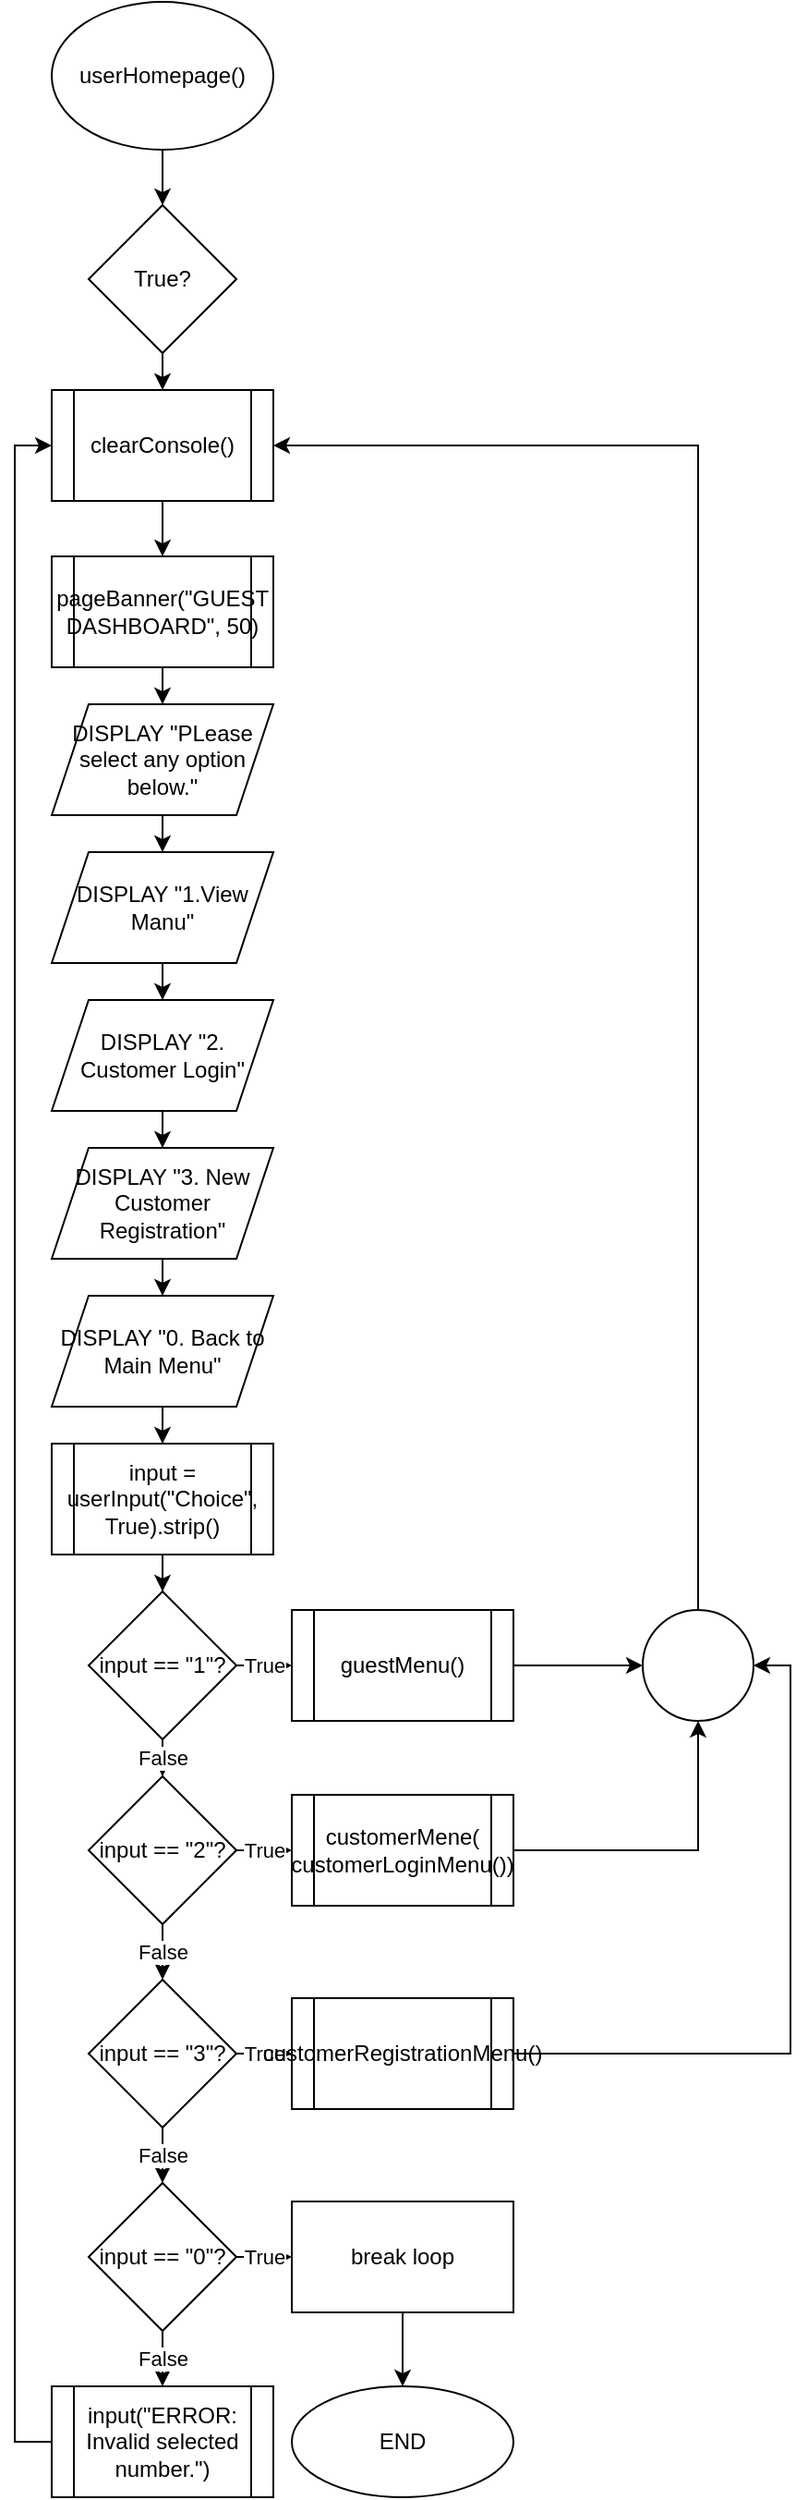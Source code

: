 <mxfile version="14.9.6" type="device" pages="24"><diagram id="gf-ruIw8mc1wIezb4-v9" name="userHomepage()"><mxGraphModel dx="942" dy="643" grid="1" gridSize="10" guides="1" tooltips="1" connect="1" arrows="1" fold="1" page="1" pageScale="1" pageWidth="827" pageHeight="1169" math="0" shadow="0"><root><mxCell id="0"/><mxCell id="1" parent="0"/><mxCell id="kwaRTwL-TUtQJN5kXVOM-30" style="edgeStyle=orthogonalEdgeStyle;rounded=0;orthogonalLoop=1;jettySize=auto;html=1;entryX=0.5;entryY=0;entryDx=0;entryDy=0;" edge="1" parent="1" source="kwaRTwL-TUtQJN5kXVOM-1" target="kwaRTwL-TUtQJN5kXVOM-2"><mxGeometry relative="1" as="geometry"/></mxCell><mxCell id="kwaRTwL-TUtQJN5kXVOM-1" value="userHomepage()" style="ellipse;whiteSpace=wrap;html=1;" vertex="1" parent="1"><mxGeometry x="100" y="80" width="120" height="80" as="geometry"/></mxCell><mxCell id="kwaRTwL-TUtQJN5kXVOM-31" style="edgeStyle=orthogonalEdgeStyle;rounded=0;orthogonalLoop=1;jettySize=auto;html=1;entryX=0.5;entryY=0;entryDx=0;entryDy=0;" edge="1" parent="1" source="kwaRTwL-TUtQJN5kXVOM-2" target="kwaRTwL-TUtQJN5kXVOM-6"><mxGeometry relative="1" as="geometry"/></mxCell><mxCell id="kwaRTwL-TUtQJN5kXVOM-2" value="True?" style="rhombus;whiteSpace=wrap;html=1;" vertex="1" parent="1"><mxGeometry x="120" y="190" width="80" height="80" as="geometry"/></mxCell><mxCell id="kwaRTwL-TUtQJN5kXVOM-32" style="edgeStyle=orthogonalEdgeStyle;rounded=0;orthogonalLoop=1;jettySize=auto;html=1;entryX=0.5;entryY=0;entryDx=0;entryDy=0;" edge="1" parent="1" source="kwaRTwL-TUtQJN5kXVOM-6" target="kwaRTwL-TUtQJN5kXVOM-7"><mxGeometry relative="1" as="geometry"/></mxCell><mxCell id="kwaRTwL-TUtQJN5kXVOM-6" value="clearConsole()" style="shape=process;whiteSpace=wrap;html=1;backgroundOutline=1;" vertex="1" parent="1"><mxGeometry x="100" y="290" width="120" height="60" as="geometry"/></mxCell><mxCell id="kwaRTwL-TUtQJN5kXVOM-33" style="edgeStyle=orthogonalEdgeStyle;rounded=0;orthogonalLoop=1;jettySize=auto;html=1;" edge="1" parent="1" source="kwaRTwL-TUtQJN5kXVOM-7" target="kwaRTwL-TUtQJN5kXVOM-8"><mxGeometry relative="1" as="geometry"/></mxCell><mxCell id="kwaRTwL-TUtQJN5kXVOM-7" value="pageBanner(&quot;GUEST DASHBOARD&quot;, 50)" style="shape=process;whiteSpace=wrap;html=1;backgroundOutline=1;" vertex="1" parent="1"><mxGeometry x="100" y="380" width="120" height="60" as="geometry"/></mxCell><mxCell id="kwaRTwL-TUtQJN5kXVOM-34" style="edgeStyle=orthogonalEdgeStyle;rounded=0;orthogonalLoop=1;jettySize=auto;html=1;entryX=0.5;entryY=0;entryDx=0;entryDy=0;" edge="1" parent="1" source="kwaRTwL-TUtQJN5kXVOM-8" target="kwaRTwL-TUtQJN5kXVOM-9"><mxGeometry relative="1" as="geometry"/></mxCell><mxCell id="kwaRTwL-TUtQJN5kXVOM-8" value="DISPLAY &quot;PLease select any option below.&quot;" style="shape=parallelogram;perimeter=parallelogramPerimeter;whiteSpace=wrap;html=1;fixedSize=1;" vertex="1" parent="1"><mxGeometry x="100" y="460" width="120" height="60" as="geometry"/></mxCell><mxCell id="kwaRTwL-TUtQJN5kXVOM-35" style="edgeStyle=orthogonalEdgeStyle;rounded=0;orthogonalLoop=1;jettySize=auto;html=1;entryX=0.5;entryY=0;entryDx=0;entryDy=0;" edge="1" parent="1" source="kwaRTwL-TUtQJN5kXVOM-9" target="kwaRTwL-TUtQJN5kXVOM-10"><mxGeometry relative="1" as="geometry"/></mxCell><mxCell id="kwaRTwL-TUtQJN5kXVOM-9" value="DISPLAY &quot;1.View Manu&quot;" style="shape=parallelogram;perimeter=parallelogramPerimeter;whiteSpace=wrap;html=1;fixedSize=1;" vertex="1" parent="1"><mxGeometry x="100" y="540" width="120" height="60" as="geometry"/></mxCell><mxCell id="kwaRTwL-TUtQJN5kXVOM-36" style="edgeStyle=orthogonalEdgeStyle;rounded=0;orthogonalLoop=1;jettySize=auto;html=1;" edge="1" parent="1" source="kwaRTwL-TUtQJN5kXVOM-10" target="kwaRTwL-TUtQJN5kXVOM-11"><mxGeometry relative="1" as="geometry"/></mxCell><mxCell id="kwaRTwL-TUtQJN5kXVOM-10" value="DISPLAY &quot;2. Customer Login&quot;" style="shape=parallelogram;perimeter=parallelogramPerimeter;whiteSpace=wrap;html=1;fixedSize=1;" vertex="1" parent="1"><mxGeometry x="100" y="620" width="120" height="60" as="geometry"/></mxCell><mxCell id="kwaRTwL-TUtQJN5kXVOM-37" style="edgeStyle=orthogonalEdgeStyle;rounded=0;orthogonalLoop=1;jettySize=auto;html=1;entryX=0.5;entryY=0;entryDx=0;entryDy=0;" edge="1" parent="1" source="kwaRTwL-TUtQJN5kXVOM-11" target="kwaRTwL-TUtQJN5kXVOM-12"><mxGeometry relative="1" as="geometry"/></mxCell><mxCell id="kwaRTwL-TUtQJN5kXVOM-11" value="DISPLAY &quot;3. New Customer Registration&quot;" style="shape=parallelogram;perimeter=parallelogramPerimeter;whiteSpace=wrap;html=1;fixedSize=1;" vertex="1" parent="1"><mxGeometry x="100" y="700" width="120" height="60" as="geometry"/></mxCell><mxCell id="kwaRTwL-TUtQJN5kXVOM-38" style="edgeStyle=orthogonalEdgeStyle;rounded=0;orthogonalLoop=1;jettySize=auto;html=1;entryX=0.5;entryY=0;entryDx=0;entryDy=0;" edge="1" parent="1" source="kwaRTwL-TUtQJN5kXVOM-12" target="kwaRTwL-TUtQJN5kXVOM-13"><mxGeometry relative="1" as="geometry"/></mxCell><mxCell id="kwaRTwL-TUtQJN5kXVOM-12" value="DISPLAY &quot;0. Back to Main Menu&quot;" style="shape=parallelogram;perimeter=parallelogramPerimeter;whiteSpace=wrap;html=1;fixedSize=1;" vertex="1" parent="1"><mxGeometry x="100" y="780" width="120" height="60" as="geometry"/></mxCell><mxCell id="kwaRTwL-TUtQJN5kXVOM-39" style="edgeStyle=orthogonalEdgeStyle;rounded=0;orthogonalLoop=1;jettySize=auto;html=1;entryX=0.5;entryY=0;entryDx=0;entryDy=0;" edge="1" parent="1" source="kwaRTwL-TUtQJN5kXVOM-13" target="kwaRTwL-TUtQJN5kXVOM-14"><mxGeometry relative="1" as="geometry"/></mxCell><mxCell id="kwaRTwL-TUtQJN5kXVOM-13" value="input = userInput(&quot;Choice&quot;, True).strip()" style="shape=process;whiteSpace=wrap;html=1;backgroundOutline=1;" vertex="1" parent="1"><mxGeometry x="100" y="860" width="120" height="60" as="geometry"/></mxCell><mxCell id="kwaRTwL-TUtQJN5kXVOM-24" value="True" style="edgeStyle=orthogonalEdgeStyle;rounded=0;orthogonalLoop=1;jettySize=auto;html=1;" edge="1" parent="1" source="kwaRTwL-TUtQJN5kXVOM-14" target="kwaRTwL-TUtQJN5kXVOM-18"><mxGeometry relative="1" as="geometry"/></mxCell><mxCell id="kwaRTwL-TUtQJN5kXVOM-40" value="False" style="edgeStyle=orthogonalEdgeStyle;rounded=0;orthogonalLoop=1;jettySize=auto;html=1;entryX=0.5;entryY=0;entryDx=0;entryDy=0;" edge="1" parent="1" source="kwaRTwL-TUtQJN5kXVOM-14" target="kwaRTwL-TUtQJN5kXVOM-15"><mxGeometry relative="1" as="geometry"/></mxCell><mxCell id="kwaRTwL-TUtQJN5kXVOM-14" value="input == &quot;1&quot;?" style="rhombus;whiteSpace=wrap;html=1;" vertex="1" parent="1"><mxGeometry x="120" y="940" width="80" height="80" as="geometry"/></mxCell><mxCell id="kwaRTwL-TUtQJN5kXVOM-25" value="True" style="edgeStyle=orthogonalEdgeStyle;rounded=0;orthogonalLoop=1;jettySize=auto;html=1;entryX=0;entryY=0.5;entryDx=0;entryDy=0;" edge="1" parent="1" source="kwaRTwL-TUtQJN5kXVOM-15" target="kwaRTwL-TUtQJN5kXVOM-19"><mxGeometry relative="1" as="geometry"/></mxCell><mxCell id="kwaRTwL-TUtQJN5kXVOM-41" value="False" style="edgeStyle=orthogonalEdgeStyle;rounded=0;orthogonalLoop=1;jettySize=auto;html=1;entryX=0.5;entryY=0;entryDx=0;entryDy=0;" edge="1" parent="1" source="kwaRTwL-TUtQJN5kXVOM-15" target="kwaRTwL-TUtQJN5kXVOM-16"><mxGeometry relative="1" as="geometry"/></mxCell><mxCell id="kwaRTwL-TUtQJN5kXVOM-15" value="input == &quot;2&quot;?" style="rhombus;whiteSpace=wrap;html=1;" vertex="1" parent="1"><mxGeometry x="120" y="1040" width="80" height="80" as="geometry"/></mxCell><mxCell id="kwaRTwL-TUtQJN5kXVOM-26" value="True" style="edgeStyle=orthogonalEdgeStyle;rounded=0;orthogonalLoop=1;jettySize=auto;html=1;" edge="1" parent="1" source="kwaRTwL-TUtQJN5kXVOM-16" target="kwaRTwL-TUtQJN5kXVOM-20"><mxGeometry relative="1" as="geometry"/></mxCell><mxCell id="kwaRTwL-TUtQJN5kXVOM-42" value="False" style="edgeStyle=orthogonalEdgeStyle;rounded=0;orthogonalLoop=1;jettySize=auto;html=1;entryX=0.5;entryY=0;entryDx=0;entryDy=0;" edge="1" parent="1" source="kwaRTwL-TUtQJN5kXVOM-16" target="kwaRTwL-TUtQJN5kXVOM-17"><mxGeometry relative="1" as="geometry"/></mxCell><mxCell id="kwaRTwL-TUtQJN5kXVOM-16" value="input == &quot;3&quot;?" style="rhombus;whiteSpace=wrap;html=1;" vertex="1" parent="1"><mxGeometry x="120" y="1150" width="80" height="80" as="geometry"/></mxCell><mxCell id="kwaRTwL-TUtQJN5kXVOM-27" value="True" style="edgeStyle=orthogonalEdgeStyle;rounded=0;orthogonalLoop=1;jettySize=auto;html=1;" edge="1" parent="1" source="kwaRTwL-TUtQJN5kXVOM-17" target="kwaRTwL-TUtQJN5kXVOM-22"><mxGeometry relative="1" as="geometry"/></mxCell><mxCell id="kwaRTwL-TUtQJN5kXVOM-28" value="False" style="edgeStyle=orthogonalEdgeStyle;rounded=0;orthogonalLoop=1;jettySize=auto;html=1;entryX=0.5;entryY=0;entryDx=0;entryDy=0;" edge="1" parent="1" source="kwaRTwL-TUtQJN5kXVOM-17" target="kwaRTwL-TUtQJN5kXVOM-23"><mxGeometry relative="1" as="geometry"/></mxCell><mxCell id="kwaRTwL-TUtQJN5kXVOM-17" value="input == &quot;0&quot;?" style="rhombus;whiteSpace=wrap;html=1;" vertex="1" parent="1"><mxGeometry x="120" y="1260" width="80" height="80" as="geometry"/></mxCell><mxCell id="O8o8W7dAqsvrP6RGzOOh-2" style="edgeStyle=orthogonalEdgeStyle;rounded=0;orthogonalLoop=1;jettySize=auto;html=1;entryX=0;entryY=0.5;entryDx=0;entryDy=0;" edge="1" parent="1" source="kwaRTwL-TUtQJN5kXVOM-18" target="O8o8W7dAqsvrP6RGzOOh-1"><mxGeometry relative="1" as="geometry"/></mxCell><mxCell id="kwaRTwL-TUtQJN5kXVOM-18" value="guestMenu()" style="shape=process;whiteSpace=wrap;html=1;backgroundOutline=1;" vertex="1" parent="1"><mxGeometry x="230" y="950" width="120" height="60" as="geometry"/></mxCell><mxCell id="O8o8W7dAqsvrP6RGzOOh-3" style="edgeStyle=orthogonalEdgeStyle;rounded=0;orthogonalLoop=1;jettySize=auto;html=1;entryX=0.5;entryY=1;entryDx=0;entryDy=0;" edge="1" parent="1" source="kwaRTwL-TUtQJN5kXVOM-19" target="O8o8W7dAqsvrP6RGzOOh-1"><mxGeometry relative="1" as="geometry"/></mxCell><mxCell id="kwaRTwL-TUtQJN5kXVOM-19" value="customerMene(&lt;br&gt;customerLoginMenu())" style="shape=process;whiteSpace=wrap;html=1;backgroundOutline=1;" vertex="1" parent="1"><mxGeometry x="230" y="1050" width="120" height="60" as="geometry"/></mxCell><mxCell id="O8o8W7dAqsvrP6RGzOOh-4" style="edgeStyle=orthogonalEdgeStyle;rounded=0;orthogonalLoop=1;jettySize=auto;html=1;entryX=1;entryY=0.5;entryDx=0;entryDy=0;" edge="1" parent="1" source="kwaRTwL-TUtQJN5kXVOM-20" target="O8o8W7dAqsvrP6RGzOOh-1"><mxGeometry relative="1" as="geometry"/></mxCell><mxCell id="kwaRTwL-TUtQJN5kXVOM-20" value="customerRegistrationMenu()" style="shape=process;whiteSpace=wrap;html=1;backgroundOutline=1;" vertex="1" parent="1"><mxGeometry x="230" y="1160" width="120" height="60" as="geometry"/></mxCell><mxCell id="kwaRTwL-TUtQJN5kXVOM-44" style="edgeStyle=orthogonalEdgeStyle;rounded=0;orthogonalLoop=1;jettySize=auto;html=1;entryX=0.5;entryY=0;entryDx=0;entryDy=0;" edge="1" parent="1" source="kwaRTwL-TUtQJN5kXVOM-22" target="kwaRTwL-TUtQJN5kXVOM-43"><mxGeometry relative="1" as="geometry"/></mxCell><mxCell id="kwaRTwL-TUtQJN5kXVOM-22" value="break loop" style="whiteSpace=wrap;html=1;" vertex="1" parent="1"><mxGeometry x="230" y="1270" width="120" height="60" as="geometry"/></mxCell><mxCell id="O8o8W7dAqsvrP6RGzOOh-7" style="edgeStyle=orthogonalEdgeStyle;rounded=0;orthogonalLoop=1;jettySize=auto;html=1;entryX=0;entryY=0.5;entryDx=0;entryDy=0;" edge="1" parent="1" source="kwaRTwL-TUtQJN5kXVOM-23" target="kwaRTwL-TUtQJN5kXVOM-6"><mxGeometry relative="1" as="geometry"><Array as="points"><mxPoint x="80" y="1400"/><mxPoint x="80" y="320"/></Array></mxGeometry></mxCell><mxCell id="kwaRTwL-TUtQJN5kXVOM-23" value="input(&quot;ERROR: Invalid selected number.&quot;)" style="shape=process;whiteSpace=wrap;html=1;backgroundOutline=1;" vertex="1" parent="1"><mxGeometry x="100" y="1370" width="120" height="60" as="geometry"/></mxCell><mxCell id="kwaRTwL-TUtQJN5kXVOM-43" value="END" style="ellipse;whiteSpace=wrap;html=1;" vertex="1" parent="1"><mxGeometry x="230" y="1370" width="120" height="60" as="geometry"/></mxCell><mxCell id="O8o8W7dAqsvrP6RGzOOh-5" style="edgeStyle=orthogonalEdgeStyle;rounded=0;orthogonalLoop=1;jettySize=auto;html=1;entryX=1;entryY=0.5;entryDx=0;entryDy=0;" edge="1" parent="1" source="O8o8W7dAqsvrP6RGzOOh-1" target="kwaRTwL-TUtQJN5kXVOM-6"><mxGeometry relative="1" as="geometry"><Array as="points"><mxPoint x="450" y="320"/></Array></mxGeometry></mxCell><mxCell id="O8o8W7dAqsvrP6RGzOOh-1" value="" style="ellipse;whiteSpace=wrap;html=1;" vertex="1" parent="1"><mxGeometry x="420" y="950" width="60" height="60" as="geometry"/></mxCell></root></mxGraphModel></diagram><diagram id="TM22-noX2Optbb6-YdAF" name="guestMenu()"><mxGraphModel dx="1769" dy="643" grid="1" gridSize="10" guides="1" tooltips="1" connect="1" arrows="1" fold="1" page="1" pageScale="1" pageWidth="827" pageHeight="1169" math="0" shadow="0"><root><mxCell id="qGfUZauA3zIE5gXtYEZx-0"/><mxCell id="qGfUZauA3zIE5gXtYEZx-1" parent="qGfUZauA3zIE5gXtYEZx-0"/><mxCell id="ez7TM95OqvrW80Lds1Gz-12" style="edgeStyle=orthogonalEdgeStyle;rounded=0;orthogonalLoop=1;jettySize=auto;html=1;entryX=0.5;entryY=0;entryDx=0;entryDy=0;" edge="1" parent="qGfUZauA3zIE5gXtYEZx-1" source="qGfUZauA3zIE5gXtYEZx-2" target="qGfUZauA3zIE5gXtYEZx-3"><mxGeometry relative="1" as="geometry"/></mxCell><mxCell id="qGfUZauA3zIE5gXtYEZx-2" value="guestMenu()" style="ellipse;whiteSpace=wrap;html=1;" vertex="1" parent="qGfUZauA3zIE5gXtYEZx-1"><mxGeometry x="60" y="70" width="120" height="60" as="geometry"/></mxCell><mxCell id="ez7TM95OqvrW80Lds1Gz-13" style="edgeStyle=orthogonalEdgeStyle;rounded=0;orthogonalLoop=1;jettySize=auto;html=1;entryX=0.5;entryY=0;entryDx=0;entryDy=0;" edge="1" parent="qGfUZauA3zIE5gXtYEZx-1" source="qGfUZauA3zIE5gXtYEZx-3" target="qGfUZauA3zIE5gXtYEZx-4"><mxGeometry relative="1" as="geometry"/></mxCell><mxCell id="qGfUZauA3zIE5gXtYEZx-3" value="True?" style="rhombus;whiteSpace=wrap;html=1;" vertex="1" parent="qGfUZauA3zIE5gXtYEZx-1"><mxGeometry x="80" y="150" width="80" height="80" as="geometry"/></mxCell><mxCell id="ez7TM95OqvrW80Lds1Gz-14" style="edgeStyle=orthogonalEdgeStyle;rounded=0;orthogonalLoop=1;jettySize=auto;html=1;" edge="1" parent="qGfUZauA3zIE5gXtYEZx-1" source="qGfUZauA3zIE5gXtYEZx-4" target="qGfUZauA3zIE5gXtYEZx-5"><mxGeometry relative="1" as="geometry"/></mxCell><mxCell id="qGfUZauA3zIE5gXtYEZx-4" value="clearConsole()" style="shape=process;whiteSpace=wrap;html=1;backgroundOutline=1;" vertex="1" parent="qGfUZauA3zIE5gXtYEZx-1"><mxGeometry x="60" y="250" width="120" height="60" as="geometry"/></mxCell><mxCell id="ez7TM95OqvrW80Lds1Gz-15" style="edgeStyle=orthogonalEdgeStyle;rounded=0;orthogonalLoop=1;jettySize=auto;html=1;entryX=0.5;entryY=0;entryDx=0;entryDy=0;" edge="1" parent="qGfUZauA3zIE5gXtYEZx-1" source="qGfUZauA3zIE5gXtYEZx-5" target="qGfUZauA3zIE5gXtYEZx-6"><mxGeometry relative="1" as="geometry"/></mxCell><mxCell id="qGfUZauA3zIE5gXtYEZx-5" value="pageBanner(&quot;ManuCategories&quot;, 50)" style="shape=process;whiteSpace=wrap;html=1;backgroundOutline=1;" vertex="1" parent="qGfUZauA3zIE5gXtYEZx-1"><mxGeometry x="60" y="330" width="120" height="60" as="geometry"/></mxCell><mxCell id="ez7TM95OqvrW80Lds1Gz-16" style="edgeStyle=orthogonalEdgeStyle;rounded=0;orthogonalLoop=1;jettySize=auto;html=1;entryX=0.5;entryY=0;entryDx=0;entryDy=0;" edge="1" parent="qGfUZauA3zIE5gXtYEZx-1" source="qGfUZauA3zIE5gXtYEZx-6" target="qGfUZauA3zIE5gXtYEZx-7"><mxGeometry relative="1" as="geometry"/></mxCell><mxCell id="qGfUZauA3zIE5gXtYEZx-6" value="displayFoodCategories()" style="shape=process;whiteSpace=wrap;html=1;backgroundOutline=1;" vertex="1" parent="qGfUZauA3zIE5gXtYEZx-1"><mxGeometry x="60" y="410" width="120" height="60" as="geometry"/></mxCell><mxCell id="ez7TM95OqvrW80Lds1Gz-17" style="edgeStyle=orthogonalEdgeStyle;rounded=0;orthogonalLoop=1;jettySize=auto;html=1;entryX=0.563;entryY=-0.05;entryDx=0;entryDy=0;entryPerimeter=0;" edge="1" parent="qGfUZauA3zIE5gXtYEZx-1" source="qGfUZauA3zIE5gXtYEZx-7" target="ez7TM95OqvrW80Lds1Gz-0"><mxGeometry relative="1" as="geometry"/></mxCell><mxCell id="qGfUZauA3zIE5gXtYEZx-7" value="DISPLAY &quot;0. Back to Guest Menu&quot;" style="shape=parallelogram;perimeter=parallelogramPerimeter;whiteSpace=wrap;html=1;fixedSize=1;" vertex="1" parent="qGfUZauA3zIE5gXtYEZx-1"><mxGeometry x="60" y="490" width="120" height="60" as="geometry"/></mxCell><mxCell id="ez7TM95OqvrW80Lds1Gz-18" style="edgeStyle=orthogonalEdgeStyle;rounded=0;orthogonalLoop=1;jettySize=auto;html=1;entryX=0.5;entryY=0;entryDx=0;entryDy=0;" edge="1" parent="qGfUZauA3zIE5gXtYEZx-1" source="ez7TM95OqvrW80Lds1Gz-0" target="ez7TM95OqvrW80Lds1Gz-2"><mxGeometry relative="1" as="geometry"/></mxCell><mxCell id="ez7TM95OqvrW80Lds1Gz-0" value="DISPLAY &quot;Select the food category that you want to be displayed&quot;" style="shape=parallelogram;perimeter=parallelogramPerimeter;whiteSpace=wrap;html=1;fixedSize=1;" vertex="1" parent="qGfUZauA3zIE5gXtYEZx-1"><mxGeometry x="60" y="570" width="120" height="60" as="geometry"/></mxCell><mxCell id="ez7TM95OqvrW80Lds1Gz-21" value="False" style="edgeStyle=orthogonalEdgeStyle;rounded=0;orthogonalLoop=1;jettySize=auto;html=1;entryX=0.5;entryY=0;entryDx=0;entryDy=0;" edge="1" parent="qGfUZauA3zIE5gXtYEZx-1" source="ez7TM95OqvrW80Lds1Gz-1" target="ez7TM95OqvrW80Lds1Gz-3"><mxGeometry relative="1" as="geometry"/></mxCell><mxCell id="ez7TM95OqvrW80Lds1Gz-26" value="True" style="edgeStyle=orthogonalEdgeStyle;rounded=0;orthogonalLoop=1;jettySize=auto;html=1;entryX=0;entryY=0.5;entryDx=0;entryDy=0;" edge="1" parent="qGfUZauA3zIE5gXtYEZx-1" source="ez7TM95OqvrW80Lds1Gz-1" target="ez7TM95OqvrW80Lds1Gz-4"><mxGeometry relative="1" as="geometry"/></mxCell><mxCell id="ez7TM95OqvrW80Lds1Gz-1" value="ERROR?" style="rhombus;whiteSpace=wrap;html=1;" vertex="1" parent="qGfUZauA3zIE5gXtYEZx-1"><mxGeometry x="80" y="810" width="80" height="80" as="geometry"/></mxCell><mxCell id="ez7TM95OqvrW80Lds1Gz-19" style="edgeStyle=orthogonalEdgeStyle;rounded=0;orthogonalLoop=1;jettySize=auto;html=1;entryX=0.5;entryY=0;entryDx=0;entryDy=0;" edge="1" parent="qGfUZauA3zIE5gXtYEZx-1" source="ez7TM95OqvrW80Lds1Gz-2" target="ez7TM95OqvrW80Lds1Gz-9"><mxGeometry relative="1" as="geometry"/></mxCell><mxCell id="ez7TM95OqvrW80Lds1Gz-2" value="chosenCategory = int(userInput(&quot;Food category&quot;, True).strip())" style="shape=process;whiteSpace=wrap;html=1;backgroundOutline=1;" vertex="1" parent="qGfUZauA3zIE5gXtYEZx-1"><mxGeometry x="60" y="650" width="120" height="60" as="geometry"/></mxCell><mxCell id="ez7TM95OqvrW80Lds1Gz-22" value="False" style="edgeStyle=orthogonalEdgeStyle;rounded=0;orthogonalLoop=1;jettySize=auto;html=1;entryX=0.5;entryY=0;entryDx=0;entryDy=0;" edge="1" parent="qGfUZauA3zIE5gXtYEZx-1" source="ez7TM95OqvrW80Lds1Gz-3" target="ez7TM95OqvrW80Lds1Gz-7"><mxGeometry relative="1" as="geometry"/></mxCell><mxCell id="ez7TM95OqvrW80Lds1Gz-25" value="True" style="edgeStyle=orthogonalEdgeStyle;rounded=0;orthogonalLoop=1;jettySize=auto;html=1;" edge="1" parent="qGfUZauA3zIE5gXtYEZx-1" source="ez7TM95OqvrW80Lds1Gz-3" target="ez7TM95OqvrW80Lds1Gz-6"><mxGeometry relative="1" as="geometry"/></mxCell><mxCell id="ez7TM95OqvrW80Lds1Gz-3" value="chosenCategory&amp;nbsp; == 0?" style="rhombus;whiteSpace=wrap;html=1;" vertex="1" parent="qGfUZauA3zIE5gXtYEZx-1"><mxGeometry x="80" y="920" width="80" height="80" as="geometry"/></mxCell><mxCell id="ez7TM95OqvrW80Lds1Gz-27" style="edgeStyle=orthogonalEdgeStyle;rounded=0;orthogonalLoop=1;jettySize=auto;html=1;entryX=1;entryY=0.5;entryDx=0;entryDy=0;" edge="1" parent="qGfUZauA3zIE5gXtYEZx-1" source="ez7TM95OqvrW80Lds1Gz-4" target="qGfUZauA3zIE5gXtYEZx-3"><mxGeometry relative="1" as="geometry"><Array as="points"><mxPoint x="290" y="190"/></Array></mxGeometry></mxCell><mxCell id="ez7TM95OqvrW80Lds1Gz-4" value="input(&quot;ERROR: Please enter numbers only.&quot;)" style="shape=process;whiteSpace=wrap;html=1;backgroundOutline=1;" vertex="1" parent="qGfUZauA3zIE5gXtYEZx-1"><mxGeometry x="230" y="820" width="120" height="60" as="geometry"/></mxCell><mxCell id="ez7TM95OqvrW80Lds1Gz-30" style="edgeStyle=orthogonalEdgeStyle;rounded=0;orthogonalLoop=1;jettySize=auto;html=1;entryX=0;entryY=0.5;entryDx=0;entryDy=0;" edge="1" parent="qGfUZauA3zIE5gXtYEZx-1" source="ez7TM95OqvrW80Lds1Gz-6" target="ez7TM95OqvrW80Lds1Gz-29"><mxGeometry relative="1" as="geometry"><mxPoint x="380" y="960" as="targetPoint"/></mxGeometry></mxCell><mxCell id="ez7TM95OqvrW80Lds1Gz-6" value="BREAK LOOP" style="whiteSpace=wrap;html=1;" vertex="1" parent="qGfUZauA3zIE5gXtYEZx-1"><mxGeometry x="230" y="930" width="120" height="60" as="geometry"/></mxCell><mxCell id="ez7TM95OqvrW80Lds1Gz-23" value="False" style="edgeStyle=orthogonalEdgeStyle;rounded=0;orthogonalLoop=1;jettySize=auto;html=1;entryX=0.5;entryY=0;entryDx=0;entryDy=0;" edge="1" parent="qGfUZauA3zIE5gXtYEZx-1" source="ez7TM95OqvrW80Lds1Gz-7" target="ez7TM95OqvrW80Lds1Gz-11"><mxGeometry relative="1" as="geometry"/></mxCell><mxCell id="ez7TM95OqvrW80Lds1Gz-24" value="True" style="edgeStyle=orthogonalEdgeStyle;rounded=0;orthogonalLoop=1;jettySize=auto;html=1;entryX=0;entryY=0.5;entryDx=0;entryDy=0;" edge="1" parent="qGfUZauA3zIE5gXtYEZx-1" source="ez7TM95OqvrW80Lds1Gz-7" target="ez7TM95OqvrW80Lds1Gz-8"><mxGeometry relative="1" as="geometry"/></mxCell><mxCell id="ez7TM95OqvrW80Lds1Gz-7" value="chosenCategory &amp;lt;= len(categoryTitle) ?" style="rhombus;whiteSpace=wrap;html=1;" vertex="1" parent="qGfUZauA3zIE5gXtYEZx-1"><mxGeometry x="80" y="1030" width="80" height="80" as="geometry"/></mxCell><mxCell id="8ttmENlJTfq_bQoQigE5-0" style="edgeStyle=orthogonalEdgeStyle;rounded=0;orthogonalLoop=1;jettySize=auto;html=1;entryX=1;entryY=0.5;entryDx=0;entryDy=0;" edge="1" parent="qGfUZauA3zIE5gXtYEZx-1" source="ez7TM95OqvrW80Lds1Gz-8" target="qGfUZauA3zIE5gXtYEZx-3"><mxGeometry relative="1" as="geometry"><Array as="points"><mxPoint x="550" y="1070"/><mxPoint x="550" y="190"/></Array></mxGeometry></mxCell><mxCell id="ez7TM95OqvrW80Lds1Gz-8" value="&lt;div&gt;&amp;nbsp; &amp;nbsp; &amp;nbsp; &amp;nbsp; &amp;nbsp; &amp;nbsp; &amp;nbsp; &amp;nbsp; guestPrintItem(&lt;br&gt;categoryTitle&lt;br&gt;[chosenCategory-1][0])&lt;/div&gt;&lt;div&gt;&lt;br&gt;&lt;/div&gt;" style="shape=process;whiteSpace=wrap;html=1;backgroundOutline=1;" vertex="1" parent="qGfUZauA3zIE5gXtYEZx-1"><mxGeometry x="230" y="1040" width="120" height="60" as="geometry"/></mxCell><mxCell id="ez7TM95OqvrW80Lds1Gz-20" style="edgeStyle=orthogonalEdgeStyle;rounded=0;orthogonalLoop=1;jettySize=auto;html=1;entryX=0.5;entryY=0;entryDx=0;entryDy=0;" edge="1" parent="qGfUZauA3zIE5gXtYEZx-1" source="ez7TM95OqvrW80Lds1Gz-9" target="ez7TM95OqvrW80Lds1Gz-1"><mxGeometry relative="1" as="geometry"/></mxCell><mxCell id="ez7TM95OqvrW80Lds1Gz-9" value="&lt;div&gt;&amp;nbsp; &amp;nbsp; &amp;nbsp; &amp;nbsp; categoryTitle = extractFoodCategoryTitles()&lt;/div&gt;&lt;div&gt;&lt;br&gt;&lt;/div&gt;" style="shape=process;whiteSpace=wrap;html=1;backgroundOutline=1;" vertex="1" parent="qGfUZauA3zIE5gXtYEZx-1"><mxGeometry x="60" y="730" width="120" height="60" as="geometry"/></mxCell><mxCell id="ez7TM95OqvrW80Lds1Gz-28" style="edgeStyle=orthogonalEdgeStyle;rounded=0;orthogonalLoop=1;jettySize=auto;html=1;entryX=0;entryY=0.5;entryDx=0;entryDy=0;" edge="1" parent="qGfUZauA3zIE5gXtYEZx-1" source="ez7TM95OqvrW80Lds1Gz-11" target="qGfUZauA3zIE5gXtYEZx-3"><mxGeometry relative="1" as="geometry"><Array as="points"><mxPoint y="1170"/><mxPoint y="190"/></Array></mxGeometry></mxCell><mxCell id="ez7TM95OqvrW80Lds1Gz-11" value="input(&quot;ERROR: Invalid chosen category.&quot;)" style="shape=process;whiteSpace=wrap;html=1;backgroundOutline=1;" vertex="1" parent="qGfUZauA3zIE5gXtYEZx-1"><mxGeometry x="60" y="1140" width="120" height="60" as="geometry"/></mxCell><mxCell id="ez7TM95OqvrW80Lds1Gz-29" value="END" style="ellipse;whiteSpace=wrap;html=1;" vertex="1" parent="qGfUZauA3zIE5gXtYEZx-1"><mxGeometry x="390" y="930" width="120" height="60" as="geometry"/></mxCell></root></mxGraphModel></diagram><diagram id="KsNYimwU43ExVHzHQE6p" name="guestPrintItem()"><mxGraphModel dx="1769" dy="643" grid="1" gridSize="10" guides="1" tooltips="1" connect="1" arrows="1" fold="1" page="1" pageScale="1" pageWidth="827" pageHeight="1169" math="0" shadow="0"><root><mxCell id="ld7kz8banH_JMjETNjn6-0"/><mxCell id="ld7kz8banH_JMjETNjn6-1" parent="ld7kz8banH_JMjETNjn6-0"/><mxCell id="OiUO6IdW2HswjuhnqrwW-0" style="edgeStyle=orthogonalEdgeStyle;rounded=0;orthogonalLoop=1;jettySize=auto;html=1;entryX=0.5;entryY=0;entryDx=0;entryDy=0;" edge="1" parent="ld7kz8banH_JMjETNjn6-1" source="ld7kz8banH_JMjETNjn6-2" target="ld7kz8banH_JMjETNjn6-6"><mxGeometry relative="1" as="geometry"/></mxCell><mxCell id="ld7kz8banH_JMjETNjn6-2" value="guestPrintItem(&lt;br&gt;chosenFood&lt;br&gt;CategoryName)" style="ellipse;whiteSpace=wrap;html=1;" vertex="1" parent="ld7kz8banH_JMjETNjn6-1"><mxGeometry x="40" y="130" width="120" height="60" as="geometry"/></mxCell><mxCell id="OiUO6IdW2HswjuhnqrwW-1" style="edgeStyle=orthogonalEdgeStyle;rounded=0;orthogonalLoop=1;jettySize=auto;html=1;entryX=0.5;entryY=0;entryDx=0;entryDy=0;" edge="1" parent="ld7kz8banH_JMjETNjn6-1" source="ld7kz8banH_JMjETNjn6-6" target="ld7kz8banH_JMjETNjn6-9"><mxGeometry relative="1" as="geometry"/></mxCell><mxCell id="ld7kz8banH_JMjETNjn6-6" value="clearConsole()" style="shape=process;whiteSpace=wrap;html=1;backgroundOutline=1;" vertex="1" parent="ld7kz8banH_JMjETNjn6-1"><mxGeometry x="40" y="210" width="120" height="60" as="geometry"/></mxCell><mxCell id="OiUO6IdW2HswjuhnqrwW-2" style="edgeStyle=orthogonalEdgeStyle;rounded=0;orthogonalLoop=1;jettySize=auto;html=1;entryX=0.5;entryY=0;entryDx=0;entryDy=0;" edge="1" parent="ld7kz8banH_JMjETNjn6-1" source="ld7kz8banH_JMjETNjn6-9" target="ld7kz8banH_JMjETNjn6-10"><mxGeometry relative="1" as="geometry"/></mxCell><mxCell id="ld7kz8banH_JMjETNjn6-9" value="print(f&quot;FOOD ITEMS IN {chosenFoodCategoryName.upper()}\n{'-'*24}{'-'*len(chosenFoodCategoryName)}&quot;)" style="shape=process;whiteSpace=wrap;html=1;backgroundOutline=1;" vertex="1" parent="ld7kz8banH_JMjETNjn6-1"><mxGeometry x="40" y="300" width="120" height="60" as="geometry"/></mxCell><mxCell id="OiUO6IdW2HswjuhnqrwW-3" style="edgeStyle=orthogonalEdgeStyle;rounded=0;orthogonalLoop=1;jettySize=auto;html=1;" edge="1" parent="ld7kz8banH_JMjETNjn6-1" source="ld7kz8banH_JMjETNjn6-10" target="ld7kz8banH_JMjETNjn6-17"><mxGeometry relative="1" as="geometry"/></mxCell><mxCell id="ld7kz8banH_JMjETNjn6-10" value="elementArray = readFoodDetailsFile()" style="shape=process;whiteSpace=wrap;html=1;backgroundOutline=1;" vertex="1" parent="ld7kz8banH_JMjETNjn6-1"><mxGeometry x="40" y="380" width="120" height="60" as="geometry"/></mxCell><mxCell id="OiUO6IdW2HswjuhnqrwW-5" style="edgeStyle=orthogonalEdgeStyle;rounded=0;orthogonalLoop=1;jettySize=auto;html=1;entryX=0.575;entryY=-0.05;entryDx=0;entryDy=0;entryPerimeter=0;" edge="1" parent="ld7kz8banH_JMjETNjn6-1" source="ld7kz8banH_JMjETNjn6-16" target="ld7kz8banH_JMjETNjn6-19"><mxGeometry relative="1" as="geometry"/></mxCell><mxCell id="ld7kz8banH_JMjETNjn6-16" value="element == chosenFoodCategory" style="rhombus;whiteSpace=wrap;html=1;" vertex="1" parent="ld7kz8banH_JMjETNjn6-1"><mxGeometry x="20" y="545" width="160" height="80" as="geometry"/></mxCell><mxCell id="OiUO6IdW2HswjuhnqrwW-4" style="edgeStyle=orthogonalEdgeStyle;rounded=0;orthogonalLoop=1;jettySize=auto;html=1;" edge="1" parent="ld7kz8banH_JMjETNjn6-1" source="ld7kz8banH_JMjETNjn6-17" target="ld7kz8banH_JMjETNjn6-16"><mxGeometry relative="1" as="geometry"/></mxCell><mxCell id="ld7kz8banH_JMjETNjn6-17" value="&lt;span&gt;element = 1st element in elementArray[]&lt;/span&gt;" style="whiteSpace=wrap;html=1;" vertex="1" parent="ld7kz8banH_JMjETNjn6-1"><mxGeometry x="40" y="460" width="120" height="60" as="geometry"/></mxCell><mxCell id="OiUO6IdW2HswjuhnqrwW-9" style="edgeStyle=orthogonalEdgeStyle;rounded=0;orthogonalLoop=1;jettySize=auto;html=1;" edge="1" parent="ld7kz8banH_JMjETNjn6-1" source="ld7kz8banH_JMjETNjn6-19" target="OiUO6IdW2HswjuhnqrwW-8"><mxGeometry relative="1" as="geometry"/></mxCell><mxCell id="ld7kz8banH_JMjETNjn6-19" value="DISPLAY element[2]" style="shape=parallelogram;perimeter=parallelogramPerimeter;whiteSpace=wrap;html=1;fixedSize=1;" vertex="1" parent="ld7kz8banH_JMjETNjn6-1"><mxGeometry x="30" y="650" width="120" height="60" as="geometry"/></mxCell><mxCell id="ld7kz8banH_JMjETNjn6-20" value="END" style="ellipse;whiteSpace=wrap;html=1;" vertex="1" parent="ld7kz8banH_JMjETNjn6-1"><mxGeometry x="190" y="840" width="120" height="60" as="geometry"/></mxCell><mxCell id="OiUO6IdW2HswjuhnqrwW-7" style="edgeStyle=orthogonalEdgeStyle;rounded=0;orthogonalLoop=1;jettySize=auto;html=1;entryX=0;entryY=0.5;entryDx=0;entryDy=0;" edge="1" parent="ld7kz8banH_JMjETNjn6-1" source="ld7kz8banH_JMjETNjn6-21" target="ld7kz8banH_JMjETNjn6-20"><mxGeometry relative="1" as="geometry"><Array as="points"/></mxGeometry></mxCell><mxCell id="ld7kz8banH_JMjETNjn6-21" value="input(&quot;Press Enter to Return&quot;)" style="shape=process;whiteSpace=wrap;html=1;backgroundOutline=1;" vertex="1" parent="ld7kz8banH_JMjETNjn6-1"><mxGeometry x="30" y="840" width="120" height="60" as="geometry"/></mxCell><mxCell id="OiUO6IdW2HswjuhnqrwW-11" value="True" style="edgeStyle=orthogonalEdgeStyle;rounded=0;orthogonalLoop=1;jettySize=auto;html=1;" edge="1" parent="ld7kz8banH_JMjETNjn6-1" source="OiUO6IdW2HswjuhnqrwW-8" target="ld7kz8banH_JMjETNjn6-21"><mxGeometry relative="1" as="geometry"/></mxCell><mxCell id="OiUO6IdW2HswjuhnqrwW-12" value="False" style="edgeStyle=orthogonalEdgeStyle;rounded=0;orthogonalLoop=1;jettySize=auto;html=1;entryX=0;entryY=0.5;entryDx=0;entryDy=0;" edge="1" parent="ld7kz8banH_JMjETNjn6-1" source="OiUO6IdW2HswjuhnqrwW-8" target="OiUO6IdW2HswjuhnqrwW-10"><mxGeometry relative="1" as="geometry"/></mxCell><mxCell id="OiUO6IdW2HswjuhnqrwW-8" value="Last element of elementArray[]?" style="rhombus;whiteSpace=wrap;html=1;" vertex="1" parent="ld7kz8banH_JMjETNjn6-1"><mxGeometry x="50" y="730" width="80" height="80" as="geometry"/></mxCell><mxCell id="OiUO6IdW2HswjuhnqrwW-13" style="edgeStyle=orthogonalEdgeStyle;rounded=0;orthogonalLoop=1;jettySize=auto;html=1;entryX=1;entryY=0.5;entryDx=0;entryDy=0;" edge="1" parent="ld7kz8banH_JMjETNjn6-1" source="OiUO6IdW2HswjuhnqrwW-10" target="ld7kz8banH_JMjETNjn6-16"><mxGeometry relative="1" as="geometry"><mxPoint x="180" y="580" as="targetPoint"/><Array as="points"><mxPoint x="250" y="585"/></Array></mxGeometry></mxCell><mxCell id="OiUO6IdW2HswjuhnqrwW-10" value="element = next element in elementArray[]" style="whiteSpace=wrap;html=1;" vertex="1" parent="ld7kz8banH_JMjETNjn6-1"><mxGeometry x="190" y="740" width="120" height="60" as="geometry"/></mxCell></root></mxGraphModel></diagram><diagram id="-mTt-pEdLa-wqO5UMkLO" name="customerLoginMenu()"><mxGraphModel dx="2397" dy="1072" grid="1" gridSize="10" guides="1" tooltips="1" connect="1" arrows="1" fold="1" page="1" pageScale="1" pageWidth="827" pageHeight="1169" math="0" shadow="0"><root><mxCell id="SKQ50XR-NdDMhMoKZ8T_-0"/><mxCell id="SKQ50XR-NdDMhMoKZ8T_-1" parent="SKQ50XR-NdDMhMoKZ8T_-0"/><mxCell id="qI9CN-q1QUlqwetquYrh-61" style="edgeStyle=orthogonalEdgeStyle;rounded=0;orthogonalLoop=1;jettySize=auto;html=1;" edge="1" parent="SKQ50XR-NdDMhMoKZ8T_-1" source="SKQ50XR-NdDMhMoKZ8T_-2" target="qI9CN-q1QUlqwetquYrh-46"><mxGeometry relative="1" as="geometry"/></mxCell><mxCell id="SKQ50XR-NdDMhMoKZ8T_-2" value="customerLoginMenu()" style="ellipse;whiteSpace=wrap;html=1;" vertex="1" parent="SKQ50XR-NdDMhMoKZ8T_-1"><mxGeometry x="120" y="90" width="120" height="80" as="geometry"/></mxCell><mxCell id="qI9CN-q1QUlqwetquYrh-59" style="edgeStyle=orthogonalEdgeStyle;rounded=0;orthogonalLoop=1;jettySize=auto;html=1;entryX=0.5;entryY=0;entryDx=0;entryDy=0;" edge="1" parent="SKQ50XR-NdDMhMoKZ8T_-1" source="SKQ50XR-NdDMhMoKZ8T_-3" target="SKQ50XR-NdDMhMoKZ8T_-4"><mxGeometry relative="1" as="geometry"/></mxCell><mxCell id="SKQ50XR-NdDMhMoKZ8T_-3" value="True?" style="rhombus;whiteSpace=wrap;html=1;" vertex="1" parent="SKQ50XR-NdDMhMoKZ8T_-1"><mxGeometry x="140" y="270" width="80" height="80" as="geometry"/></mxCell><mxCell id="qI9CN-q1QUlqwetquYrh-18" style="edgeStyle=orthogonalEdgeStyle;rounded=0;orthogonalLoop=1;jettySize=auto;html=1;entryX=0.5;entryY=0;entryDx=0;entryDy=0;" edge="1" parent="SKQ50XR-NdDMhMoKZ8T_-1" source="SKQ50XR-NdDMhMoKZ8T_-4" target="SKQ50XR-NdDMhMoKZ8T_-6"><mxGeometry relative="1" as="geometry"/></mxCell><mxCell id="SKQ50XR-NdDMhMoKZ8T_-4" value="clearConsole()" style="shape=process;whiteSpace=wrap;html=1;backgroundOutline=1;" vertex="1" parent="SKQ50XR-NdDMhMoKZ8T_-1"><mxGeometry x="120" y="370" width="120" height="60" as="geometry"/></mxCell><mxCell id="qI9CN-q1QUlqwetquYrh-57" style="edgeStyle=orthogonalEdgeStyle;rounded=0;orthogonalLoop=1;jettySize=auto;html=1;entryX=0.5;entryY=0;entryDx=0;entryDy=0;" edge="1" parent="SKQ50XR-NdDMhMoKZ8T_-1" source="SKQ50XR-NdDMhMoKZ8T_-6" target="qI9CN-q1QUlqwetquYrh-47"><mxGeometry relative="1" as="geometry"/></mxCell><mxCell id="SKQ50XR-NdDMhMoKZ8T_-6" value="pageBanner(&quot;Login as Customer&quot;, 50)" style="shape=process;whiteSpace=wrap;html=1;backgroundOutline=1;" vertex="1" parent="SKQ50XR-NdDMhMoKZ8T_-1"><mxGeometry x="120" y="450" width="120" height="60" as="geometry"/></mxCell><mxCell id="qI9CN-q1QUlqwetquYrh-21" style="edgeStyle=orthogonalEdgeStyle;rounded=0;orthogonalLoop=1;jettySize=auto;html=1;entryX=0.5;entryY=0;entryDx=0;entryDy=0;" edge="1" parent="SKQ50XR-NdDMhMoKZ8T_-1" source="qI9CN-q1QUlqwetquYrh-2" target="qI9CN-q1QUlqwetquYrh-3"><mxGeometry relative="1" as="geometry"/></mxCell><mxCell id="qI9CN-q1QUlqwetquYrh-2" value="uName = userInput(&quot;Username&quot;, True).strip" style="shape=process;whiteSpace=wrap;html=1;backgroundOutline=1;" vertex="1" parent="SKQ50XR-NdDMhMoKZ8T_-1"><mxGeometry x="120" y="600" width="120" height="62" as="geometry"/></mxCell><mxCell id="qI9CN-q1QUlqwetquYrh-22" style="edgeStyle=orthogonalEdgeStyle;rounded=0;orthogonalLoop=1;jettySize=auto;html=1;entryX=0.5;entryY=0;entryDx=0;entryDy=0;" edge="1" parent="SKQ50XR-NdDMhMoKZ8T_-1" source="qI9CN-q1QUlqwetquYrh-3" target="qI9CN-q1QUlqwetquYrh-5"><mxGeometry relative="1" as="geometry"/></mxCell><mxCell id="qI9CN-q1QUlqwetquYrh-3" value="progressBar(&quot;Checking if username exists&quot;)" style="shape=process;whiteSpace=wrap;html=1;backgroundOutline=1;" vertex="1" parent="SKQ50XR-NdDMhMoKZ8T_-1"><mxGeometry x="120" y="680" width="120" height="62" as="geometry"/></mxCell><mxCell id="qI9CN-q1QUlqwetquYrh-23" style="edgeStyle=orthogonalEdgeStyle;rounded=0;orthogonalLoop=1;jettySize=auto;html=1;" edge="1" parent="SKQ50XR-NdDMhMoKZ8T_-1" source="qI9CN-q1QUlqwetquYrh-5" target="qI9CN-q1QUlqwetquYrh-6"><mxGeometry relative="1" as="geometry"/></mxCell><mxCell id="qI9CN-q1QUlqwetquYrh-5" value="authUser(uName, customerDetailList)" style="shape=process;whiteSpace=wrap;html=1;backgroundOutline=1;" vertex="1" parent="SKQ50XR-NdDMhMoKZ8T_-1"><mxGeometry x="120" y="760" width="120" height="62" as="geometry"/></mxCell><mxCell id="qI9CN-q1QUlqwetquYrh-32" value="False" style="edgeStyle=orthogonalEdgeStyle;rounded=0;orthogonalLoop=1;jettySize=auto;html=1;entryX=0;entryY=0.5;entryDx=0;entryDy=0;" edge="1" parent="SKQ50XR-NdDMhMoKZ8T_-1" source="qI9CN-q1QUlqwetquYrh-6" target="qI9CN-q1QUlqwetquYrh-31"><mxGeometry relative="1" as="geometry"/></mxCell><mxCell id="qI9CN-q1QUlqwetquYrh-65" value="True" style="edgeStyle=orthogonalEdgeStyle;rounded=0;orthogonalLoop=1;jettySize=auto;html=1;entryX=0.5;entryY=0;entryDx=0;entryDy=0;" edge="1" parent="SKQ50XR-NdDMhMoKZ8T_-1" source="qI9CN-q1QUlqwetquYrh-6" target="qI9CN-q1QUlqwetquYrh-48"><mxGeometry relative="1" as="geometry"/></mxCell><mxCell id="qI9CN-q1QUlqwetquYrh-6" value="True?" style="rhombus;whiteSpace=wrap;html=1;" vertex="1" parent="SKQ50XR-NdDMhMoKZ8T_-1"><mxGeometry x="140" y="840" width="80" height="82" as="geometry"/></mxCell><mxCell id="qI9CN-q1QUlqwetquYrh-68" style="edgeStyle=orthogonalEdgeStyle;rounded=0;orthogonalLoop=1;jettySize=auto;html=1;entryX=0.5;entryY=0;entryDx=0;entryDy=0;" edge="1" parent="SKQ50XR-NdDMhMoKZ8T_-1" source="qI9CN-q1QUlqwetquYrh-7" target="qI9CN-q1QUlqwetquYrh-51"><mxGeometry relative="1" as="geometry"/></mxCell><mxCell id="qI9CN-q1QUlqwetquYrh-7" value="DISPLAY &quot;Username found, please anter password&quot;" style="shape=parallelogram;perimeter=parallelogramPerimeter;whiteSpace=wrap;html=1;fixedSize=1;" vertex="1" parent="SKQ50XR-NdDMhMoKZ8T_-1"><mxGeometry x="120" y="1100" width="120" height="62" as="geometry"/></mxCell><mxCell id="qI9CN-q1QUlqwetquYrh-64" value="False" style="edgeStyle=orthogonalEdgeStyle;rounded=0;orthogonalLoop=1;jettySize=auto;html=1;entryX=0.5;entryY=1;entryDx=0;entryDy=0;" edge="1" parent="SKQ50XR-NdDMhMoKZ8T_-1" source="qI9CN-q1QUlqwetquYrh-8" target="qI9CN-q1QUlqwetquYrh-16"><mxGeometry relative="1" as="geometry"><mxPoint x="30" y="1362" as="targetPoint"/><Array as="points"/></mxGeometry></mxCell><mxCell id="qI9CN-q1QUlqwetquYrh-71" value="True" style="edgeStyle=orthogonalEdgeStyle;rounded=0;orthogonalLoop=1;jettySize=auto;html=1;entryX=0;entryY=0.5;entryDx=0;entryDy=0;" edge="1" parent="SKQ50XR-NdDMhMoKZ8T_-1" source="qI9CN-q1QUlqwetquYrh-8" target="SKQ50XR-NdDMhMoKZ8T_-3"><mxGeometry relative="1" as="geometry"><mxPoint x="-40" y="300" as="targetPoint"/><Array as="points"><mxPoint x="-40" y="1461"/><mxPoint x="-40" y="310"/></Array></mxGeometry></mxCell><mxCell id="qI9CN-q1QUlqwetquYrh-8" value="uPass == &quot;0&quot;?" style="rhombus;whiteSpace=wrap;html=1;" vertex="1" parent="SKQ50XR-NdDMhMoKZ8T_-1"><mxGeometry y="1420" width="80" height="82" as="geometry"/></mxCell><mxCell id="qI9CN-q1QUlqwetquYrh-27" style="edgeStyle=orthogonalEdgeStyle;rounded=0;orthogonalLoop=1;jettySize=auto;html=1;entryX=0.5;entryY=0;entryDx=0;entryDy=0;" edge="1" parent="SKQ50XR-NdDMhMoKZ8T_-1" source="qI9CN-q1QUlqwetquYrh-9" target="qI9CN-q1QUlqwetquYrh-11"><mxGeometry relative="1" as="geometry"/></mxCell><mxCell id="qI9CN-q1QUlqwetquYrh-9" value="uPass = userInput(&quot;Password&quot;, True).strip()" style="shape=process;whiteSpace=wrap;html=1;backgroundOutline=1;" vertex="1" parent="SKQ50XR-NdDMhMoKZ8T_-1"><mxGeometry x="120" y="1260" width="120" height="62" as="geometry"/></mxCell><mxCell id="qI9CN-q1QUlqwetquYrh-28" style="edgeStyle=orthogonalEdgeStyle;rounded=0;orthogonalLoop=1;jettySize=auto;html=1;" edge="1" parent="SKQ50XR-NdDMhMoKZ8T_-1" source="qI9CN-q1QUlqwetquYrh-11" target="qI9CN-q1QUlqwetquYrh-12"><mxGeometry relative="1" as="geometry"/></mxCell><mxCell id="qI9CN-q1QUlqwetquYrh-11" value="authPassword(uName, uPass, customerDetailsList)" style="shape=process;whiteSpace=wrap;html=1;backgroundOutline=1;" vertex="1" parent="SKQ50XR-NdDMhMoKZ8T_-1"><mxGeometry x="120" y="1340" width="120" height="62" as="geometry"/></mxCell><mxCell id="qI9CN-q1QUlqwetquYrh-29" value="True" style="edgeStyle=orthogonalEdgeStyle;rounded=0;orthogonalLoop=1;jettySize=auto;html=1;entryX=0.5;entryY=0;entryDx=0;entryDy=0;" edge="1" parent="SKQ50XR-NdDMhMoKZ8T_-1" source="qI9CN-q1QUlqwetquYrh-12" target="qI9CN-q1QUlqwetquYrh-14"><mxGeometry relative="1" as="geometry"/></mxCell><mxCell id="qI9CN-q1QUlqwetquYrh-53" value="False" style="edgeStyle=orthogonalEdgeStyle;rounded=0;orthogonalLoop=1;jettySize=auto;html=1;entryX=1;entryY=0.5;entryDx=0;entryDy=0;" edge="1" parent="SKQ50XR-NdDMhMoKZ8T_-1" source="qI9CN-q1QUlqwetquYrh-12" target="qI9CN-q1QUlqwetquYrh-8"><mxGeometry relative="1" as="geometry"/></mxCell><mxCell id="qI9CN-q1QUlqwetquYrh-12" value="True?" style="rhombus;whiteSpace=wrap;html=1;" vertex="1" parent="SKQ50XR-NdDMhMoKZ8T_-1"><mxGeometry x="140" y="1420" width="80" height="82" as="geometry"/></mxCell><mxCell id="qI9CN-q1QUlqwetquYrh-30" style="edgeStyle=orthogonalEdgeStyle;rounded=0;orthogonalLoop=1;jettySize=auto;html=1;entryX=0.5;entryY=0;entryDx=0;entryDy=0;" edge="1" parent="SKQ50XR-NdDMhMoKZ8T_-1" source="qI9CN-q1QUlqwetquYrh-14" target="qI9CN-q1QUlqwetquYrh-15"><mxGeometry relative="1" as="geometry"/></mxCell><mxCell id="qI9CN-q1QUlqwetquYrh-14" value="progressBar(&quot;Logging you in&quot;)" style="shape=process;whiteSpace=wrap;html=1;backgroundOutline=1;" vertex="1" parent="SKQ50XR-NdDMhMoKZ8T_-1"><mxGeometry x="120" y="1540" width="120" height="62" as="geometry"/></mxCell><mxCell id="qI9CN-q1QUlqwetquYrh-45" style="edgeStyle=orthogonalEdgeStyle;rounded=0;orthogonalLoop=1;jettySize=auto;html=1;" edge="1" parent="SKQ50XR-NdDMhMoKZ8T_-1" source="qI9CN-q1QUlqwetquYrh-15" target="qI9CN-q1QUlqwetquYrh-43"><mxGeometry relative="1" as="geometry"/></mxCell><mxCell id="qI9CN-q1QUlqwetquYrh-15" value="RETURN uName" style="shape=parallelogram;perimeter=parallelogramPerimeter;whiteSpace=wrap;html=1;fixedSize=1;" vertex="1" parent="SKQ50XR-NdDMhMoKZ8T_-1"><mxGeometry x="120" y="1620" width="120" height="62" as="geometry"/></mxCell><mxCell id="qI9CN-q1QUlqwetquYrh-70" style="edgeStyle=orthogonalEdgeStyle;rounded=0;orthogonalLoop=1;jettySize=auto;html=1;entryX=0;entryY=0.5;entryDx=0;entryDy=0;" edge="1" parent="SKQ50XR-NdDMhMoKZ8T_-1" source="qI9CN-q1QUlqwetquYrh-16" target="qI9CN-q1QUlqwetquYrh-48"><mxGeometry relative="1" as="geometry"><Array as="points"><mxPoint x="40" y="970"/></Array></mxGeometry></mxCell><mxCell id="qI9CN-q1QUlqwetquYrh-16" value="DISPLAY &quot;Incorrect password, please retry&quot;" style="shape=parallelogram;perimeter=parallelogramPerimeter;whiteSpace=wrap;html=1;fixedSize=1;" vertex="1" parent="SKQ50XR-NdDMhMoKZ8T_-1"><mxGeometry x="-20" y="1322" width="120" height="62" as="geometry"/></mxCell><mxCell id="qI9CN-q1QUlqwetquYrh-52" style="edgeStyle=orthogonalEdgeStyle;rounded=0;orthogonalLoop=1;jettySize=auto;html=1;entryX=0.5;entryY=0;entryDx=0;entryDy=0;" edge="1" parent="SKQ50XR-NdDMhMoKZ8T_-1" source="qI9CN-q1QUlqwetquYrh-31" target="qI9CN-q1QUlqwetquYrh-33"><mxGeometry relative="1" as="geometry"/></mxCell><mxCell id="qI9CN-q1QUlqwetquYrh-55" value="True" style="edgeLabel;html=1;align=center;verticalAlign=middle;resizable=0;points=[];" vertex="1" connectable="0" parent="qI9CN-q1QUlqwetquYrh-52"><mxGeometry x="0.238" y="-1" relative="1" as="geometry"><mxPoint as="offset"/></mxGeometry></mxCell><mxCell id="qI9CN-q1QUlqwetquYrh-54" value="False" style="edgeStyle=orthogonalEdgeStyle;rounded=0;orthogonalLoop=1;jettySize=auto;html=1;entryX=0.5;entryY=1;entryDx=0;entryDy=0;" edge="1" parent="SKQ50XR-NdDMhMoKZ8T_-1" source="qI9CN-q1QUlqwetquYrh-31" target="qI9CN-q1QUlqwetquYrh-36"><mxGeometry relative="1" as="geometry"/></mxCell><mxCell id="qI9CN-q1QUlqwetquYrh-31" value="uName == &quot;0&quot;?" style="rhombus;whiteSpace=wrap;html=1;" vertex="1" parent="SKQ50XR-NdDMhMoKZ8T_-1"><mxGeometry x="280" y="840" width="80" height="82" as="geometry"/></mxCell><mxCell id="qI9CN-q1QUlqwetquYrh-44" style="edgeStyle=orthogonalEdgeStyle;rounded=0;orthogonalLoop=1;jettySize=auto;html=1;entryX=0.5;entryY=0;entryDx=0;entryDy=0;" edge="1" parent="SKQ50XR-NdDMhMoKZ8T_-1" source="qI9CN-q1QUlqwetquYrh-33" target="qI9CN-q1QUlqwetquYrh-43"><mxGeometry relative="1" as="geometry"/></mxCell><mxCell id="qI9CN-q1QUlqwetquYrh-33" value="BREAK LOOP" style="whiteSpace=wrap;html=1;" vertex="1" parent="SKQ50XR-NdDMhMoKZ8T_-1"><mxGeometry x="260" y="1450" width="120" height="62" as="geometry"/></mxCell><mxCell id="qI9CN-q1QUlqwetquYrh-56" style="edgeStyle=orthogonalEdgeStyle;rounded=0;orthogonalLoop=1;jettySize=auto;html=1;entryX=1;entryY=0.5;entryDx=0;entryDy=0;" edge="1" parent="SKQ50XR-NdDMhMoKZ8T_-1" source="qI9CN-q1QUlqwetquYrh-36" target="SKQ50XR-NdDMhMoKZ8T_-3"><mxGeometry relative="1" as="geometry"><Array as="points"><mxPoint x="320" y="310"/></Array></mxGeometry></mxCell><mxCell id="qI9CN-q1QUlqwetquYrh-36" value="DISPLAY &quot;Username notfound please try again&quot;" style="shape=parallelogram;perimeter=parallelogramPerimeter;whiteSpace=wrap;html=1;fixedSize=1;" vertex="1" parent="SKQ50XR-NdDMhMoKZ8T_-1"><mxGeometry x="260" y="720" width="120" height="62" as="geometry"/></mxCell><mxCell id="qI9CN-q1QUlqwetquYrh-43" value="END" style="ellipse;whiteSpace=wrap;html=1;" vertex="1" parent="SKQ50XR-NdDMhMoKZ8T_-1"><mxGeometry x="260" y="1620" width="120" height="62" as="geometry"/></mxCell><mxCell id="qI9CN-q1QUlqwetquYrh-60" style="edgeStyle=orthogonalEdgeStyle;rounded=0;orthogonalLoop=1;jettySize=auto;html=1;" edge="1" parent="SKQ50XR-NdDMhMoKZ8T_-1" source="qI9CN-q1QUlqwetquYrh-46" target="SKQ50XR-NdDMhMoKZ8T_-3"><mxGeometry relative="1" as="geometry"/></mxCell><mxCell id="qI9CN-q1QUlqwetquYrh-46" value="customerDetailsList = customerReadDetailFile()" style="shape=process;whiteSpace=wrap;html=1;backgroundOutline=1;" vertex="1" parent="SKQ50XR-NdDMhMoKZ8T_-1"><mxGeometry x="120" y="190" width="120" height="60" as="geometry"/></mxCell><mxCell id="qI9CN-q1QUlqwetquYrh-58" style="edgeStyle=orthogonalEdgeStyle;rounded=0;orthogonalLoop=1;jettySize=auto;html=1;" edge="1" parent="SKQ50XR-NdDMhMoKZ8T_-1" source="qI9CN-q1QUlqwetquYrh-47" target="qI9CN-q1QUlqwetquYrh-2"><mxGeometry relative="1" as="geometry"/></mxCell><mxCell id="qI9CN-q1QUlqwetquYrh-47" value="&lt;div&gt;&amp;nbsp; &amp;nbsp; &amp;nbsp; &amp;nbsp; DISPLAY &quot;\nType \&quot;0\&quot; as username to cancel the login process.&quot;&lt;/div&gt;&lt;div&gt;&lt;br&gt;&lt;/div&gt;" style="shape=parallelogram;perimeter=parallelogramPerimeter;whiteSpace=wrap;html=1;fixedSize=1;" vertex="1" parent="SKQ50XR-NdDMhMoKZ8T_-1"><mxGeometry x="120" y="524.5" width="120" height="60" as="geometry"/></mxCell><mxCell id="qI9CN-q1QUlqwetquYrh-66" style="edgeStyle=orthogonalEdgeStyle;rounded=0;orthogonalLoop=1;jettySize=auto;html=1;entryX=0.5;entryY=0;entryDx=0;entryDy=0;" edge="1" parent="SKQ50XR-NdDMhMoKZ8T_-1" source="qI9CN-q1QUlqwetquYrh-48" target="qI9CN-q1QUlqwetquYrh-49"><mxGeometry relative="1" as="geometry"/></mxCell><mxCell id="qI9CN-q1QUlqwetquYrh-48" value="clearConsole()" style="shape=process;whiteSpace=wrap;html=1;backgroundOutline=1;" vertex="1" parent="SKQ50XR-NdDMhMoKZ8T_-1"><mxGeometry x="120" y="940" width="120" height="60" as="geometry"/></mxCell><mxCell id="qI9CN-q1QUlqwetquYrh-67" style="edgeStyle=orthogonalEdgeStyle;rounded=0;orthogonalLoop=1;jettySize=auto;html=1;" edge="1" parent="SKQ50XR-NdDMhMoKZ8T_-1" source="qI9CN-q1QUlqwetquYrh-49" target="qI9CN-q1QUlqwetquYrh-7"><mxGeometry relative="1" as="geometry"/></mxCell><mxCell id="qI9CN-q1QUlqwetquYrh-49" value="pageBanner(&quot;Login as Customer&quot;, 50)" style="shape=process;whiteSpace=wrap;html=1;backgroundOutline=1;" vertex="1" parent="SKQ50XR-NdDMhMoKZ8T_-1"><mxGeometry x="120" y="1020" width="120" height="60" as="geometry"/></mxCell><mxCell id="qI9CN-q1QUlqwetquYrh-69" style="edgeStyle=orthogonalEdgeStyle;rounded=0;orthogonalLoop=1;jettySize=auto;html=1;" edge="1" parent="SKQ50XR-NdDMhMoKZ8T_-1" source="qI9CN-q1QUlqwetquYrh-51" target="qI9CN-q1QUlqwetquYrh-9"><mxGeometry relative="1" as="geometry"/></mxCell><mxCell id="qI9CN-q1QUlqwetquYrh-51" value="&lt;div&gt;&amp;nbsp; &amp;nbsp; &amp;nbsp; &amp;nbsp; DISPLAY &quot;\nType \&quot;0\&quot; as password to cancel the login process.&quot;&lt;/div&gt;&lt;div&gt;&lt;br&gt;&lt;/div&gt;" style="shape=parallelogram;perimeter=parallelogramPerimeter;whiteSpace=wrap;html=1;fixedSize=1;" vertex="1" parent="SKQ50XR-NdDMhMoKZ8T_-1"><mxGeometry x="120" y="1180" width="120" height="60" as="geometry"/></mxCell></root></mxGraphModel></diagram><diagram id="hYE_hRju9tL8Vo1D0b30" name="customerReadDetailFile()"><mxGraphModel dx="942" dy="643" grid="1" gridSize="10" guides="1" tooltips="1" connect="1" arrows="1" fold="1" page="1" pageScale="1" pageWidth="827" pageHeight="1169" math="0" shadow="0"><root><mxCell id="FHqH8SciMNgbSae5LKy--0"/><mxCell id="FHqH8SciMNgbSae5LKy--1" parent="FHqH8SciMNgbSae5LKy--0"/><mxCell id="FHqH8SciMNgbSae5LKy--20" style="edgeStyle=orthogonalEdgeStyle;rounded=0;orthogonalLoop=1;jettySize=auto;html=1;entryX=0.5;entryY=0;entryDx=0;entryDy=0;" edge="1" parent="FHqH8SciMNgbSae5LKy--1" source="FHqH8SciMNgbSae5LKy--2" target="FHqH8SciMNgbSae5LKy--3"><mxGeometry relative="1" as="geometry"/></mxCell><mxCell id="FHqH8SciMNgbSae5LKy--2" value="customerReadDetailFile()" style="ellipse;whiteSpace=wrap;html=1;" vertex="1" parent="FHqH8SciMNgbSae5LKy--1"><mxGeometry x="110" y="90" width="120" height="60" as="geometry"/></mxCell><mxCell id="FHqH8SciMNgbSae5LKy--21" style="edgeStyle=orthogonalEdgeStyle;rounded=0;orthogonalLoop=1;jettySize=auto;html=1;" edge="1" parent="FHqH8SciMNgbSae5LKy--1" source="FHqH8SciMNgbSae5LKy--3" target="FHqH8SciMNgbSae5LKy--5"><mxGeometry relative="1" as="geometry"/></mxCell><mxCell id="FHqH8SciMNgbSae5LKy--3" value="customerDetailsList = []" style="whiteSpace=wrap;html=1;" vertex="1" parent="FHqH8SciMNgbSae5LKy--1"><mxGeometry x="110" y="170" width="120" height="60" as="geometry"/></mxCell><mxCell id="FHqH8SciMNgbSae5LKy--22" style="edgeStyle=orthogonalEdgeStyle;rounded=0;orthogonalLoop=1;jettySize=auto;html=1;entryX=0.5;entryY=0;entryDx=0;entryDy=0;" edge="1" parent="FHqH8SciMNgbSae5LKy--1" source="FHqH8SciMNgbSae5LKy--5" target="FHqH8SciMNgbSae5LKy--6"><mxGeometry relative="1" as="geometry"/></mxCell><mxCell id="FHqH8SciMNgbSae5LKy--5" value="OPEN CustomerDetailFile IN READ MODE =&amp;nbsp; customerDetailsFile" style="whiteSpace=wrap;html=1;" vertex="1" parent="FHqH8SciMNgbSae5LKy--1"><mxGeometry x="110" y="250" width="120" height="60" as="geometry"/></mxCell><mxCell id="FHqH8SciMNgbSae5LKy--23" style="edgeStyle=orthogonalEdgeStyle;rounded=0;orthogonalLoop=1;jettySize=auto;html=1;entryX=0.5;entryY=0;entryDx=0;entryDy=0;" edge="1" parent="FHqH8SciMNgbSae5LKy--1" source="FHqH8SciMNgbSae5LKy--6" target="FHqH8SciMNgbSae5LKy--7"><mxGeometry relative="1" as="geometry"/></mxCell><mxCell id="FHqH8SciMNgbSae5LKy--6" value="Skip first six lines.&lt;br&gt;skipFileIne(6, cuostomerDetailsFile)" style="shape=process;whiteSpace=wrap;html=1;backgroundOutline=1;" vertex="1" parent="FHqH8SciMNgbSae5LKy--1"><mxGeometry x="110" y="330" width="120" height="60" as="geometry"/></mxCell><mxCell id="FHqH8SciMNgbSae5LKy--24" style="edgeStyle=orthogonalEdgeStyle;rounded=0;orthogonalLoop=1;jettySize=auto;html=1;" edge="1" parent="FHqH8SciMNgbSae5LKy--1" source="FHqH8SciMNgbSae5LKy--7" target="FHqH8SciMNgbSae5LKy--9"><mxGeometry relative="1" as="geometry"/></mxCell><mxCell id="FHqH8SciMNgbSae5LKy--7" value="element = 1st element of customerDetailsFile" style="whiteSpace=wrap;html=1;" vertex="1" parent="FHqH8SciMNgbSae5LKy--1"><mxGeometry x="110" y="410" width="120" height="60" as="geometry"/></mxCell><mxCell id="FHqH8SciMNgbSae5LKy--28" style="edgeStyle=orthogonalEdgeStyle;rounded=0;orthogonalLoop=1;jettySize=auto;html=1;entryX=0.5;entryY=0;entryDx=0;entryDy=0;" edge="1" parent="FHqH8SciMNgbSae5LKy--1" source="FHqH8SciMNgbSae5LKy--8" target="FHqH8SciMNgbSae5LKy--13"><mxGeometry relative="1" as="geometry"/></mxCell><mxCell id="FHqH8SciMNgbSae5LKy--8" value="append element[] array into customerDetailsList[]" style="shape=process;whiteSpace=wrap;html=1;backgroundOutline=1;" vertex="1" parent="FHqH8SciMNgbSae5LKy--1"><mxGeometry x="110" y="730" width="120" height="60" as="geometry"/></mxCell><mxCell id="FHqH8SciMNgbSae5LKy--25" style="edgeStyle=orthogonalEdgeStyle;rounded=0;orthogonalLoop=1;jettySize=auto;html=1;entryX=0.5;entryY=0;entryDx=0;entryDy=0;" edge="1" parent="FHqH8SciMNgbSae5LKy--1" source="FHqH8SciMNgbSae5LKy--9" target="FHqH8SciMNgbSae5LKy--10"><mxGeometry relative="1" as="geometry"/></mxCell><mxCell id="FHqH8SciMNgbSae5LKy--9" value="Remove space front and end of element." style="whiteSpace=wrap;html=1;" vertex="1" parent="FHqH8SciMNgbSae5LKy--1"><mxGeometry x="110" y="490" width="120" height="60" as="geometry"/></mxCell><mxCell id="FHqH8SciMNgbSae5LKy--26" style="edgeStyle=orthogonalEdgeStyle;rounded=0;orthogonalLoop=1;jettySize=auto;html=1;" edge="1" parent="FHqH8SciMNgbSae5LKy--1" source="FHqH8SciMNgbSae5LKy--10" target="FHqH8SciMNgbSae5LKy--12"><mxGeometry relative="1" as="geometry"/></mxCell><mxCell id="FHqH8SciMNgbSae5LKy--10" value="Repleace &quot; | &quot; to &quot; &quot; whichever in the element." style="whiteSpace=wrap;html=1;" vertex="1" parent="FHqH8SciMNgbSae5LKy--1"><mxGeometry x="110" y="570" width="120" height="60" as="geometry"/></mxCell><mxCell id="FHqH8SciMNgbSae5LKy--27" style="edgeStyle=orthogonalEdgeStyle;rounded=0;orthogonalLoop=1;jettySize=auto;html=1;" edge="1" parent="FHqH8SciMNgbSae5LKy--1" source="FHqH8SciMNgbSae5LKy--12" target="FHqH8SciMNgbSae5LKy--8"><mxGeometry relative="1" as="geometry"/></mxCell><mxCell id="FHqH8SciMNgbSae5LKy--12" value="split() element into array." style="shape=process;whiteSpace=wrap;html=1;backgroundOutline=1;" vertex="1" parent="FHqH8SciMNgbSae5LKy--1"><mxGeometry x="110" y="650" width="120" height="60" as="geometry"/></mxCell><mxCell id="FHqH8SciMNgbSae5LKy--16" value="False" style="edgeStyle=orthogonalEdgeStyle;rounded=0;orthogonalLoop=1;jettySize=auto;html=1;entryX=0;entryY=0.5;entryDx=0;entryDy=0;" edge="1" parent="FHqH8SciMNgbSae5LKy--1" source="FHqH8SciMNgbSae5LKy--13" target="FHqH8SciMNgbSae5LKy--15"><mxGeometry relative="1" as="geometry"/></mxCell><mxCell id="FHqH8SciMNgbSae5LKy--29" value="True" style="edgeStyle=orthogonalEdgeStyle;rounded=0;orthogonalLoop=1;jettySize=auto;html=1;entryX=0.5;entryY=0;entryDx=0;entryDy=0;" edge="1" parent="FHqH8SciMNgbSae5LKy--1" source="FHqH8SciMNgbSae5LKy--13"><mxGeometry relative="1" as="geometry"><mxPoint x="170" y="930" as="targetPoint"/></mxGeometry></mxCell><mxCell id="FHqH8SciMNgbSae5LKy--13" value="current element = last element?" style="rhombus;whiteSpace=wrap;html=1;" vertex="1" parent="FHqH8SciMNgbSae5LKy--1"><mxGeometry x="130" y="810" width="80" height="80" as="geometry"/></mxCell><mxCell id="FHqH8SciMNgbSae5LKy--17" style="edgeStyle=orthogonalEdgeStyle;rounded=0;orthogonalLoop=1;jettySize=auto;html=1;entryX=1;entryY=0.5;entryDx=0;entryDy=0;" edge="1" parent="FHqH8SciMNgbSae5LKy--1" source="FHqH8SciMNgbSae5LKy--15" target="FHqH8SciMNgbSae5LKy--9"><mxGeometry relative="1" as="geometry"><Array as="points"><mxPoint x="320" y="520"/></Array></mxGeometry></mxCell><mxCell id="FHqH8SciMNgbSae5LKy--15" value="element = next element in customerDetailsFile" style="whiteSpace=wrap;html=1;" vertex="1" parent="FHqH8SciMNgbSae5LKy--1"><mxGeometry x="260" y="820" width="120" height="60" as="geometry"/></mxCell><mxCell id="FHqH8SciMNgbSae5LKy--30" style="edgeStyle=orthogonalEdgeStyle;rounded=0;orthogonalLoop=1;jettySize=auto;html=1;" edge="1" parent="FHqH8SciMNgbSae5LKy--1" target="FHqH8SciMNgbSae5LKy--19"><mxGeometry relative="1" as="geometry"><mxPoint x="230" y="960" as="sourcePoint"/></mxGeometry></mxCell><mxCell id="FHqH8SciMNgbSae5LKy--19" value="END" style="ellipse;whiteSpace=wrap;html=1;" vertex="1" parent="FHqH8SciMNgbSae5LKy--1"><mxGeometry x="260" y="930" width="120" height="60" as="geometry"/></mxCell><mxCell id="L41R_JFg_apVfnJoW87P-1" value="" style="edgeStyle=orthogonalEdgeStyle;rounded=0;orthogonalLoop=1;jettySize=auto;html=1;" edge="1" parent="FHqH8SciMNgbSae5LKy--1" source="L41R_JFg_apVfnJoW87P-0" target="FHqH8SciMNgbSae5LKy--19"><mxGeometry relative="1" as="geometry"/></mxCell><mxCell id="L41R_JFg_apVfnJoW87P-0" value="RETURN customerDetailsList[]" style="shape=parallelogram;perimeter=parallelogramPerimeter;whiteSpace=wrap;html=1;fixedSize=1;" vertex="1" parent="FHqH8SciMNgbSae5LKy--1"><mxGeometry x="110" y="930" width="120" height="60" as="geometry"/></mxCell></root></mxGraphModel></diagram><diagram id="Glai5a7QtP06kFINeWFu" name="customerMenu()"><mxGraphModel dx="942" dy="643" grid="1" gridSize="10" guides="1" tooltips="1" connect="1" arrows="1" fold="1" page="1" pageScale="1" pageWidth="827" pageHeight="1169" math="0" shadow="0"><root><mxCell id="-L6t9MG45WYygVkLBt4t-0"/><mxCell id="-L6t9MG45WYygVkLBt4t-1" parent="-L6t9MG45WYygVkLBt4t-0"/><mxCell id="-L6t9MG45WYygVkLBt4t-23" style="edgeStyle=orthogonalEdgeStyle;rounded=0;orthogonalLoop=1;jettySize=auto;html=1;entryX=0.5;entryY=0;entryDx=0;entryDy=0;" edge="1" parent="-L6t9MG45WYygVkLBt4t-1" source="-L6t9MG45WYygVkLBt4t-2" target="-L6t9MG45WYygVkLBt4t-3"><mxGeometry relative="1" as="geometry"/></mxCell><mxCell id="-L6t9MG45WYygVkLBt4t-2" value="customerMenu(username:str)" style="ellipse;whiteSpace=wrap;html=1;" vertex="1" parent="-L6t9MG45WYygVkLBt4t-1"><mxGeometry x="40" y="60" width="120" height="60" as="geometry"/></mxCell><mxCell id="-L6t9MG45WYygVkLBt4t-24" style="edgeStyle=orthogonalEdgeStyle;rounded=0;orthogonalLoop=1;jettySize=auto;html=1;" edge="1" parent="-L6t9MG45WYygVkLBt4t-1" source="-L6t9MG45WYygVkLBt4t-3" target="-L6t9MG45WYygVkLBt4t-4"><mxGeometry relative="1" as="geometry"/></mxCell><mxCell id="-L6t9MG45WYygVkLBt4t-3" value="cart = []" style="whiteSpace=wrap;html=1;" vertex="1" parent="-L6t9MG45WYygVkLBt4t-1"><mxGeometry x="40" y="140" width="120" height="60" as="geometry"/></mxCell><mxCell id="-L6t9MG45WYygVkLBt4t-25" style="edgeStyle=orthogonalEdgeStyle;rounded=0;orthogonalLoop=1;jettySize=auto;html=1;entryX=0.5;entryY=0;entryDx=0;entryDy=0;" edge="1" parent="-L6t9MG45WYygVkLBt4t-1" source="-L6t9MG45WYygVkLBt4t-4" target="-L6t9MG45WYygVkLBt4t-5"><mxGeometry relative="1" as="geometry"/></mxCell><mxCell id="-L6t9MG45WYygVkLBt4t-4" value="clearConsole()" style="shape=process;whiteSpace=wrap;html=1;backgroundOutline=1;" vertex="1" parent="-L6t9MG45WYygVkLBt4t-1"><mxGeometry x="40" y="220" width="120" height="60" as="geometry"/></mxCell><mxCell id="-L6t9MG45WYygVkLBt4t-26" style="edgeStyle=orthogonalEdgeStyle;rounded=0;orthogonalLoop=1;jettySize=auto;html=1;" edge="1" parent="-L6t9MG45WYygVkLBt4t-1" source="-L6t9MG45WYygVkLBt4t-5" target="-L6t9MG45WYygVkLBt4t-6"><mxGeometry relative="1" as="geometry"/></mxCell><mxCell id="-L6t9MG45WYygVkLBt4t-5" value="pageBanner(&quot;Customer Menu&quot;, 50)" style="shape=process;whiteSpace=wrap;html=1;backgroundOutline=1;" vertex="1" parent="-L6t9MG45WYygVkLBt4t-1"><mxGeometry x="40" y="300" width="120" height="60" as="geometry"/></mxCell><mxCell id="-L6t9MG45WYygVkLBt4t-28" style="edgeStyle=orthogonalEdgeStyle;rounded=0;orthogonalLoop=1;jettySize=auto;html=1;entryX=0.5;entryY=0;entryDx=0;entryDy=0;" edge="1" parent="-L6t9MG45WYygVkLBt4t-1" source="-L6t9MG45WYygVkLBt4t-6" target="-L6t9MG45WYygVkLBt4t-7"><mxGeometry relative="1" as="geometry"/></mxCell><mxCell id="-L6t9MG45WYygVkLBt4t-6" value="DISPLAY &quot;Welcome! What would you like to do today?&quot;" style="shape=parallelogram;perimeter=parallelogramPerimeter;whiteSpace=wrap;html=1;fixedSize=1;" vertex="1" parent="-L6t9MG45WYygVkLBt4t-1"><mxGeometry x="40" y="380" width="120" height="60" as="geometry"/></mxCell><mxCell id="-L6t9MG45WYygVkLBt4t-29" style="edgeStyle=orthogonalEdgeStyle;rounded=0;orthogonalLoop=1;jettySize=auto;html=1;entryX=0.5;entryY=0;entryDx=0;entryDy=0;" edge="1" parent="-L6t9MG45WYygVkLBt4t-1" source="-L6t9MG45WYygVkLBt4t-7" target="-L6t9MG45WYygVkLBt4t-8"><mxGeometry relative="1" as="geometry"/></mxCell><mxCell id="-L6t9MG45WYygVkLBt4t-7" value="DISPLAY &quot;1. Veiw Item By Categories, 2. View Orders, 3. Logout&quot;" style="shape=parallelogram;perimeter=parallelogramPerimeter;whiteSpace=wrap;html=1;fixedSize=1;" vertex="1" parent="-L6t9MG45WYygVkLBt4t-1"><mxGeometry x="40" y="460" width="120" height="60" as="geometry"/></mxCell><mxCell id="-L6t9MG45WYygVkLBt4t-30" style="edgeStyle=orthogonalEdgeStyle;rounded=0;orthogonalLoop=1;jettySize=auto;html=1;entryX=0.5;entryY=0;entryDx=0;entryDy=0;" edge="1" parent="-L6t9MG45WYygVkLBt4t-1" source="-L6t9MG45WYygVkLBt4t-8" target="-L6t9MG45WYygVkLBt4t-9"><mxGeometry relative="1" as="geometry"/></mxCell><mxCell id="-L6t9MG45WYygVkLBt4t-8" value="input =&amp;nbsp;int(userInput(&quot;Choice&quot;, True).strip())" style="shape=process;whiteSpace=wrap;html=1;backgroundOutline=1;" vertex="1" parent="-L6t9MG45WYygVkLBt4t-1"><mxGeometry x="40" y="540" width="120" height="60" as="geometry"/></mxCell><mxCell id="-L6t9MG45WYygVkLBt4t-31" value="False" style="edgeStyle=orthogonalEdgeStyle;rounded=0;orthogonalLoop=1;jettySize=auto;html=1;entryX=0.5;entryY=0;entryDx=0;entryDy=0;" edge="1" parent="-L6t9MG45WYygVkLBt4t-1" source="-L6t9MG45WYygVkLBt4t-9" target="-L6t9MG45WYygVkLBt4t-10"><mxGeometry relative="1" as="geometry"/></mxCell><mxCell id="-L6t9MG45WYygVkLBt4t-38" value="True" style="edgeStyle=orthogonalEdgeStyle;rounded=0;orthogonalLoop=1;jettySize=auto;html=1;" edge="1" parent="-L6t9MG45WYygVkLBt4t-1" source="-L6t9MG45WYygVkLBt4t-9" target="-L6t9MG45WYygVkLBt4t-16"><mxGeometry relative="1" as="geometry"/></mxCell><mxCell id="-L6t9MG45WYygVkLBt4t-9" value="input == 1" style="rhombus;whiteSpace=wrap;html=1;" vertex="1" parent="-L6t9MG45WYygVkLBt4t-1"><mxGeometry x="60" y="620" width="80" height="80" as="geometry"/></mxCell><mxCell id="-L6t9MG45WYygVkLBt4t-32" value="False" style="edgeStyle=orthogonalEdgeStyle;rounded=0;orthogonalLoop=1;jettySize=auto;html=1;entryX=0.5;entryY=0;entryDx=0;entryDy=0;" edge="1" parent="-L6t9MG45WYygVkLBt4t-1" source="-L6t9MG45WYygVkLBt4t-10" target="-L6t9MG45WYygVkLBt4t-11"><mxGeometry relative="1" as="geometry"/></mxCell><mxCell id="-L6t9MG45WYygVkLBt4t-37" value="True" style="edgeStyle=orthogonalEdgeStyle;rounded=0;orthogonalLoop=1;jettySize=auto;html=1;entryX=0;entryY=0.5;entryDx=0;entryDy=0;" edge="1" parent="-L6t9MG45WYygVkLBt4t-1" source="-L6t9MG45WYygVkLBt4t-10" target="-L6t9MG45WYygVkLBt4t-17"><mxGeometry relative="1" as="geometry"/></mxCell><mxCell id="-L6t9MG45WYygVkLBt4t-10" value="input == 2" style="rhombus;whiteSpace=wrap;html=1;" vertex="1" parent="-L6t9MG45WYygVkLBt4t-1"><mxGeometry x="60" y="740" width="80" height="80" as="geometry"/></mxCell><mxCell id="-L6t9MG45WYygVkLBt4t-33" value="False" style="edgeStyle=orthogonalEdgeStyle;rounded=0;orthogonalLoop=1;jettySize=auto;html=1;entryX=0.5;entryY=0;entryDx=0;entryDy=0;" edge="1" parent="-L6t9MG45WYygVkLBt4t-1" source="-L6t9MG45WYygVkLBt4t-11" target="-L6t9MG45WYygVkLBt4t-13"><mxGeometry relative="1" as="geometry"/></mxCell><mxCell id="-L6t9MG45WYygVkLBt4t-35" value="True" style="edgeStyle=orthogonalEdgeStyle;rounded=0;orthogonalLoop=1;jettySize=auto;html=1;entryX=0;entryY=0.5;entryDx=0;entryDy=0;" edge="1" parent="-L6t9MG45WYygVkLBt4t-1" source="-L6t9MG45WYygVkLBt4t-11" target="-L6t9MG45WYygVkLBt4t-14"><mxGeometry relative="1" as="geometry"/></mxCell><mxCell id="-L6t9MG45WYygVkLBt4t-11" value="input == 0" style="rhombus;whiteSpace=wrap;html=1;" vertex="1" parent="-L6t9MG45WYygVkLBt4t-1"><mxGeometry x="60" y="860" width="80" height="80" as="geometry"/></mxCell><mxCell id="-L6t9MG45WYygVkLBt4t-34" style="edgeStyle=orthogonalEdgeStyle;rounded=0;orthogonalLoop=1;jettySize=auto;html=1;entryX=0;entryY=0.5;entryDx=0;entryDy=0;" edge="1" parent="-L6t9MG45WYygVkLBt4t-1" source="-L6t9MG45WYygVkLBt4t-13" target="-L6t9MG45WYygVkLBt4t-4"><mxGeometry relative="1" as="geometry"><Array as="points"><mxPoint x="20" y="1000"/><mxPoint x="20" y="250"/></Array></mxGeometry></mxCell><mxCell id="-L6t9MG45WYygVkLBt4t-13" value="input(&quot;ERROR: Number out of range&quot;)" style="shape=process;whiteSpace=wrap;html=1;backgroundOutline=1;" vertex="1" parent="-L6t9MG45WYygVkLBt4t-1"><mxGeometry x="40" y="970" width="120" height="60" as="geometry"/></mxCell><mxCell id="-L6t9MG45WYygVkLBt4t-36" style="edgeStyle=orthogonalEdgeStyle;rounded=0;orthogonalLoop=1;jettySize=auto;html=1;entryX=0.5;entryY=0;entryDx=0;entryDy=0;" edge="1" parent="-L6t9MG45WYygVkLBt4t-1" source="-L6t9MG45WYygVkLBt4t-14" target="-L6t9MG45WYygVkLBt4t-15"><mxGeometry relative="1" as="geometry"/></mxCell><mxCell id="-L6t9MG45WYygVkLBt4t-14" value="BREAK LOOP" style="whiteSpace=wrap;html=1;" vertex="1" parent="-L6t9MG45WYygVkLBt4t-1"><mxGeometry x="200" y="870" width="120" height="60" as="geometry"/></mxCell><mxCell id="-L6t9MG45WYygVkLBt4t-15" value="END" style="ellipse;whiteSpace=wrap;html=1;" vertex="1" parent="-L6t9MG45WYygVkLBt4t-1"><mxGeometry x="200" y="970" width="120" height="60" as="geometry"/></mxCell><mxCell id="AtTOzWjrNLX_cqFZ7Uig-1" style="edgeStyle=orthogonalEdgeStyle;rounded=0;orthogonalLoop=1;jettySize=auto;html=1;entryX=0;entryY=0.5;entryDx=0;entryDy=0;" edge="1" parent="-L6t9MG45WYygVkLBt4t-1" source="-L6t9MG45WYygVkLBt4t-16" target="AtTOzWjrNLX_cqFZ7Uig-0"><mxGeometry relative="1" as="geometry"/></mxCell><mxCell id="-L6t9MG45WYygVkLBt4t-16" value="cart = customerMenuCategory(cart, username)" style="shape=process;whiteSpace=wrap;html=1;backgroundOutline=1;" vertex="1" parent="-L6t9MG45WYygVkLBt4t-1"><mxGeometry x="200" y="630" width="120" height="60" as="geometry"/></mxCell><mxCell id="AtTOzWjrNLX_cqFZ7Uig-2" style="edgeStyle=orthogonalEdgeStyle;rounded=0;orthogonalLoop=1;jettySize=auto;html=1;entryX=0.5;entryY=1;entryDx=0;entryDy=0;" edge="1" parent="-L6t9MG45WYygVkLBt4t-1" source="-L6t9MG45WYygVkLBt4t-17" target="AtTOzWjrNLX_cqFZ7Uig-0"><mxGeometry relative="1" as="geometry"/></mxCell><mxCell id="-L6t9MG45WYygVkLBt4t-17" value="customerOrderMenu(username)" style="shape=process;whiteSpace=wrap;html=1;backgroundOutline=1;" vertex="1" parent="-L6t9MG45WYygVkLBt4t-1"><mxGeometry x="200" y="750" width="120" height="60" as="geometry"/></mxCell><mxCell id="AtTOzWjrNLX_cqFZ7Uig-3" style="edgeStyle=orthogonalEdgeStyle;rounded=0;orthogonalLoop=1;jettySize=auto;html=1;entryX=1;entryY=0.5;entryDx=0;entryDy=0;" edge="1" parent="-L6t9MG45WYygVkLBt4t-1" source="AtTOzWjrNLX_cqFZ7Uig-0" target="-L6t9MG45WYygVkLBt4t-4"><mxGeometry relative="1" as="geometry"><Array as="points"><mxPoint x="414" y="250"/></Array></mxGeometry></mxCell><mxCell id="AtTOzWjrNLX_cqFZ7Uig-0" value="" style="ellipse;whiteSpace=wrap;html=1;" vertex="1" parent="-L6t9MG45WYygVkLBt4t-1"><mxGeometry x="384" y="630" width="60" height="60" as="geometry"/></mxCell></root></mxGraphModel></diagram><diagram id="0ShSY8jmmd15uW4wMHYw" name="customerMenuCategory()"><mxGraphModel dx="942" dy="643" grid="1" gridSize="10" guides="1" tooltips="1" connect="1" arrows="1" fold="1" page="1" pageScale="1" pageWidth="827" pageHeight="1169" math="0" shadow="0"><root><mxCell id="OQULg4_2gJgWA6rOVXoB-0"/><mxCell id="OQULg4_2gJgWA6rOVXoB-1" parent="OQULg4_2gJgWA6rOVXoB-0"/><mxCell id="OQULg4_2gJgWA6rOVXoB-26" style="edgeStyle=orthogonalEdgeStyle;rounded=0;orthogonalLoop=1;jettySize=auto;html=1;entryX=0.5;entryY=0;entryDx=0;entryDy=0;" edge="1" parent="OQULg4_2gJgWA6rOVXoB-1" source="OQULg4_2gJgWA6rOVXoB-2" target="OQULg4_2gJgWA6rOVXoB-4"><mxGeometry relative="1" as="geometry"/></mxCell><mxCell id="OQULg4_2gJgWA6rOVXoB-2" value="customerMenuCategory(cart: list, username:str)" style="ellipse;whiteSpace=wrap;html=1;" vertex="1" parent="OQULg4_2gJgWA6rOVXoB-1"><mxGeometry x="50" y="100" width="120" height="60" as="geometry"/></mxCell><mxCell id="OQULg4_2gJgWA6rOVXoB-27" style="edgeStyle=orthogonalEdgeStyle;rounded=0;orthogonalLoop=1;jettySize=auto;html=1;entryX=0.5;entryY=0;entryDx=0;entryDy=0;" edge="1" parent="OQULg4_2gJgWA6rOVXoB-1" source="OQULg4_2gJgWA6rOVXoB-4" target="OQULg4_2gJgWA6rOVXoB-5"><mxGeometry relative="1" as="geometry"/></mxCell><mxCell id="OQULg4_2gJgWA6rOVXoB-4" value="foodCat = extractFoodCategoryTitle()" style="shape=process;whiteSpace=wrap;html=1;backgroundOutline=1;" vertex="1" parent="OQULg4_2gJgWA6rOVXoB-1"><mxGeometry x="50" y="180" width="120" height="60" as="geometry"/></mxCell><mxCell id="OQULg4_2gJgWA6rOVXoB-28" style="edgeStyle=orthogonalEdgeStyle;rounded=0;orthogonalLoop=1;jettySize=auto;html=1;entryX=0.5;entryY=0;entryDx=0;entryDy=0;" edge="1" parent="OQULg4_2gJgWA6rOVXoB-1" source="OQULg4_2gJgWA6rOVXoB-5" target="OQULg4_2gJgWA6rOVXoB-6"><mxGeometry relative="1" as="geometry"/></mxCell><mxCell id="OQULg4_2gJgWA6rOVXoB-5" value="foodCatLen = len(foodCat)" style="shape=process;whiteSpace=wrap;html=1;backgroundOutline=1;" vertex="1" parent="OQULg4_2gJgWA6rOVXoB-1"><mxGeometry x="50" y="260" width="120" height="60" as="geometry"/></mxCell><mxCell id="OQULg4_2gJgWA6rOVXoB-29" style="edgeStyle=orthogonalEdgeStyle;rounded=0;orthogonalLoop=1;jettySize=auto;html=1;" edge="1" parent="OQULg4_2gJgWA6rOVXoB-1" source="OQULg4_2gJgWA6rOVXoB-6" target="OQULg4_2gJgWA6rOVXoB-7"><mxGeometry relative="1" as="geometry"/></mxCell><mxCell id="OQULg4_2gJgWA6rOVXoB-6" value="clearConsole()" style="shape=process;whiteSpace=wrap;html=1;backgroundOutline=1;" vertex="1" parent="OQULg4_2gJgWA6rOVXoB-1"><mxGeometry x="50" y="340" width="120" height="60" as="geometry"/></mxCell><mxCell id="OQULg4_2gJgWA6rOVXoB-30" style="edgeStyle=orthogonalEdgeStyle;rounded=0;orthogonalLoop=1;jettySize=auto;html=1;" edge="1" parent="OQULg4_2gJgWA6rOVXoB-1" source="OQULg4_2gJgWA6rOVXoB-7" target="OQULg4_2gJgWA6rOVXoB-8"><mxGeometry relative="1" as="geometry"/></mxCell><mxCell id="OQULg4_2gJgWA6rOVXoB-7" value="pageBanner(&quot;Food Menu&quot;, 50)" style="shape=process;whiteSpace=wrap;html=1;backgroundOutline=1;" vertex="1" parent="OQULg4_2gJgWA6rOVXoB-1"><mxGeometry x="50" y="420" width="120" height="60" as="geometry"/></mxCell><mxCell id="OQULg4_2gJgWA6rOVXoB-31" style="edgeStyle=orthogonalEdgeStyle;rounded=0;orthogonalLoop=1;jettySize=auto;html=1;" edge="1" parent="OQULg4_2gJgWA6rOVXoB-1" source="OQULg4_2gJgWA6rOVXoB-8" target="OQULg4_2gJgWA6rOVXoB-9"><mxGeometry relative="1" as="geometry"/></mxCell><mxCell id="OQULg4_2gJgWA6rOVXoB-8" value="DISPLAY &quot;What category of beverage would you like to know more?&quot;" style="shape=parallelogram;perimeter=parallelogramPerimeter;whiteSpace=wrap;html=1;fixedSize=1;" vertex="1" parent="OQULg4_2gJgWA6rOVXoB-1"><mxGeometry x="50" y="500" width="120" height="60" as="geometry"/></mxCell><mxCell id="OQULg4_2gJgWA6rOVXoB-32" style="edgeStyle=orthogonalEdgeStyle;rounded=0;orthogonalLoop=1;jettySize=auto;html=1;" edge="1" parent="OQULg4_2gJgWA6rOVXoB-1" source="OQULg4_2gJgWA6rOVXoB-9" target="OQULg4_2gJgWA6rOVXoB-10"><mxGeometry relative="1" as="geometry"/></mxCell><mxCell id="OQULg4_2gJgWA6rOVXoB-9" value="customerPrintCategory()" style="shape=process;whiteSpace=wrap;html=1;backgroundOutline=1;" vertex="1" parent="OQULg4_2gJgWA6rOVXoB-1"><mxGeometry x="50" y="580" width="120" height="60" as="geometry"/></mxCell><mxCell id="OQULg4_2gJgWA6rOVXoB-33" style="edgeStyle=orthogonalEdgeStyle;rounded=0;orthogonalLoop=1;jettySize=auto;html=1;entryX=0.5;entryY=0;entryDx=0;entryDy=0;" edge="1" parent="OQULg4_2gJgWA6rOVXoB-1" source="OQULg4_2gJgWA6rOVXoB-10" target="OQULg4_2gJgWA6rOVXoB-12"><mxGeometry relative="1" as="geometry"/></mxCell><mxCell id="OQULg4_2gJgWA6rOVXoB-34" style="edgeStyle=orthogonalEdgeStyle;rounded=0;orthogonalLoop=1;jettySize=auto;html=1;entryX=0;entryY=0.5;entryDx=0;entryDy=0;" edge="1" parent="OQULg4_2gJgWA6rOVXoB-1" source="OQULg4_2gJgWA6rOVXoB-10" target="OQULg4_2gJgWA6rOVXoB-11"><mxGeometry relative="1" as="geometry"/></mxCell><mxCell id="OQULg4_2gJgWA6rOVXoB-10" value="len(cart) &amp;gt; 0?" style="rhombus;whiteSpace=wrap;html=1;" vertex="1" parent="OQULg4_2gJgWA6rOVXoB-1"><mxGeometry x="70" y="660" width="80" height="80" as="geometry"/></mxCell><mxCell id="OQULg4_2gJgWA6rOVXoB-11" value="customerCartPrint(cart)" style="shape=process;whiteSpace=wrap;html=1;backgroundOutline=1;" vertex="1" parent="OQULg4_2gJgWA6rOVXoB-1"><mxGeometry x="220" y="670" width="120" height="60" as="geometry"/></mxCell><mxCell id="OQULg4_2gJgWA6rOVXoB-35" style="edgeStyle=orthogonalEdgeStyle;rounded=0;orthogonalLoop=1;jettySize=auto;html=1;" edge="1" parent="OQULg4_2gJgWA6rOVXoB-1" source="OQULg4_2gJgWA6rOVXoB-12" target="OQULg4_2gJgWA6rOVXoB-13"><mxGeometry relative="1" as="geometry"/></mxCell><mxCell id="OQULg4_2gJgWA6rOVXoB-12" value="DISPLAY &quot;C. View Cart, 0. Back to Customer Menu&quot;" style="shape=parallelogram;perimeter=parallelogramPerimeter;whiteSpace=wrap;html=1;fixedSize=1;" vertex="1" parent="OQULg4_2gJgWA6rOVXoB-1"><mxGeometry x="50" y="780" width="120" height="60" as="geometry"/></mxCell><mxCell id="OQULg4_2gJgWA6rOVXoB-36" style="edgeStyle=orthogonalEdgeStyle;rounded=0;orthogonalLoop=1;jettySize=auto;html=1;entryX=0.5;entryY=0;entryDx=0;entryDy=0;" edge="1" parent="OQULg4_2gJgWA6rOVXoB-1" source="OQULg4_2gJgWA6rOVXoB-13" target="OQULg4_2gJgWA6rOVXoB-14"><mxGeometry relative="1" as="geometry"/></mxCell><mxCell id="OQULg4_2gJgWA6rOVXoB-13" value="chosenCategory = userInput(&quot;Food Category&quot;, True),strip()" style="shape=process;whiteSpace=wrap;html=1;backgroundOutline=1;" vertex="1" parent="OQULg4_2gJgWA6rOVXoB-1"><mxGeometry x="50" y="860" width="120" height="60" as="geometry"/></mxCell><mxCell id="OQULg4_2gJgWA6rOVXoB-37" style="edgeStyle=orthogonalEdgeStyle;rounded=0;orthogonalLoop=1;jettySize=auto;html=1;entryX=0.5;entryY=0;entryDx=0;entryDy=0;" edge="1" parent="OQULg4_2gJgWA6rOVXoB-1" source="OQULg4_2gJgWA6rOVXoB-14" target="OQULg4_2gJgWA6rOVXoB-15"><mxGeometry relative="1" as="geometry"/></mxCell><mxCell id="OQULg4_2gJgWA6rOVXoB-43" style="edgeStyle=orthogonalEdgeStyle;rounded=0;orthogonalLoop=1;jettySize=auto;html=1;entryX=0;entryY=0.5;entryDx=0;entryDy=0;" edge="1" parent="OQULg4_2gJgWA6rOVXoB-1" source="OQULg4_2gJgWA6rOVXoB-14" target="OQULg4_2gJgWA6rOVXoB-24"><mxGeometry relative="1" as="geometry"/></mxCell><mxCell id="OQULg4_2gJgWA6rOVXoB-14" value="chosenCategory == &quot;0&quot;" style="rhombus;whiteSpace=wrap;html=1;" vertex="1" parent="OQULg4_2gJgWA6rOVXoB-1"><mxGeometry x="70" y="940" width="80" height="80" as="geometry"/></mxCell><mxCell id="OQULg4_2gJgWA6rOVXoB-38" style="edgeStyle=orthogonalEdgeStyle;rounded=0;orthogonalLoop=1;jettySize=auto;html=1;entryX=0.5;entryY=0;entryDx=0;entryDy=0;" edge="1" parent="OQULg4_2gJgWA6rOVXoB-1" source="OQULg4_2gJgWA6rOVXoB-15" target="OQULg4_2gJgWA6rOVXoB-16"><mxGeometry relative="1" as="geometry"/></mxCell><mxCell id="OQULg4_2gJgWA6rOVXoB-45" style="edgeStyle=orthogonalEdgeStyle;rounded=0;orthogonalLoop=1;jettySize=auto;html=1;entryX=0;entryY=0.5;entryDx=0;entryDy=0;" edge="1" parent="OQULg4_2gJgWA6rOVXoB-1" source="OQULg4_2gJgWA6rOVXoB-15" target="OQULg4_2gJgWA6rOVXoB-21"><mxGeometry relative="1" as="geometry"/></mxCell><mxCell id="OQULg4_2gJgWA6rOVXoB-15" value="chosenCategory() == &quot;C&quot;" style="rhombus;whiteSpace=wrap;html=1;" vertex="1" parent="OQULg4_2gJgWA6rOVXoB-1"><mxGeometry x="70" y="1050" width="80" height="80" as="geometry"/></mxCell><mxCell id="OQULg4_2gJgWA6rOVXoB-39" style="edgeStyle=orthogonalEdgeStyle;rounded=0;orthogonalLoop=1;jettySize=auto;html=1;" edge="1" parent="OQULg4_2gJgWA6rOVXoB-1" source="OQULg4_2gJgWA6rOVXoB-16" target="OQULg4_2gJgWA6rOVXoB-17"><mxGeometry relative="1" as="geometry"/></mxCell><mxCell id="OQULg4_2gJgWA6rOVXoB-47" style="edgeStyle=orthogonalEdgeStyle;rounded=0;orthogonalLoop=1;jettySize=auto;html=1;entryX=0;entryY=0.5;entryDx=0;entryDy=0;" edge="1" parent="OQULg4_2gJgWA6rOVXoB-1" source="OQULg4_2gJgWA6rOVXoB-16" target="OQULg4_2gJgWA6rOVXoB-23"><mxGeometry relative="1" as="geometry"><mxPoint x="210" y="1200" as="targetPoint"/></mxGeometry></mxCell><mxCell id="OQULg4_2gJgWA6rOVXoB-16" value="int(chosenCategory) &amp;lt;= foodCatLen" style="rhombus;whiteSpace=wrap;html=1;" vertex="1" parent="OQULg4_2gJgWA6rOVXoB-1"><mxGeometry x="70" y="1160" width="80" height="80" as="geometry"/></mxCell><mxCell id="OQULg4_2gJgWA6rOVXoB-40" style="edgeStyle=orthogonalEdgeStyle;rounded=0;orthogonalLoop=1;jettySize=auto;html=1;" edge="1" parent="OQULg4_2gJgWA6rOVXoB-1" source="OQULg4_2gJgWA6rOVXoB-17" target="OQULg4_2gJgWA6rOVXoB-19"><mxGeometry relative="1" as="geometry"/></mxCell><mxCell id="OQULg4_2gJgWA6rOVXoB-17" value="input(&quot;ERROR: Number out of range.&quot;)" style="shape=process;whiteSpace=wrap;html=1;backgroundOutline=1;" vertex="1" parent="OQULg4_2gJgWA6rOVXoB-1"><mxGeometry x="50" y="1260" width="120" height="60" as="geometry"/></mxCell><mxCell id="OQULg4_2gJgWA6rOVXoB-41" style="edgeStyle=orthogonalEdgeStyle;rounded=0;orthogonalLoop=1;jettySize=auto;html=1;entryX=0.5;entryY=0;entryDx=0;entryDy=0;" edge="1" parent="OQULg4_2gJgWA6rOVXoB-1" source="OQULg4_2gJgWA6rOVXoB-19" target="OQULg4_2gJgWA6rOVXoB-20"><mxGeometry relative="1" as="geometry"/></mxCell><mxCell id="OQULg4_2gJgWA6rOVXoB-19" value="ERROR?" style="rhombus;whiteSpace=wrap;html=1;" vertex="1" parent="OQULg4_2gJgWA6rOVXoB-1"><mxGeometry x="70" y="1340" width="80" height="80" as="geometry"/></mxCell><mxCell id="OQULg4_2gJgWA6rOVXoB-53" style="edgeStyle=orthogonalEdgeStyle;rounded=0;orthogonalLoop=1;jettySize=auto;html=1;entryX=1;entryY=0.5;entryDx=0;entryDy=0;" edge="1" parent="OQULg4_2gJgWA6rOVXoB-1" source="OQULg4_2gJgWA6rOVXoB-20" target="OQULg4_2gJgWA6rOVXoB-49"><mxGeometry relative="1" as="geometry"/></mxCell><mxCell id="OQULg4_2gJgWA6rOVXoB-20" value="input(&quot;ERROR: Please enter a valid selection number.&quot;)" style="shape=process;whiteSpace=wrap;html=1;backgroundOutline=1;" vertex="1" parent="OQULg4_2gJgWA6rOVXoB-1"><mxGeometry x="50" y="1440" width="120" height="60" as="geometry"/></mxCell><mxCell id="OQULg4_2gJgWA6rOVXoB-46" style="edgeStyle=orthogonalEdgeStyle;rounded=0;orthogonalLoop=1;jettySize=auto;html=1;entryX=0;entryY=0.5;entryDx=0;entryDy=0;" edge="1" parent="OQULg4_2gJgWA6rOVXoB-1" source="OQULg4_2gJgWA6rOVXoB-21" target="OQULg4_2gJgWA6rOVXoB-22"><mxGeometry relative="1" as="geometry"/></mxCell><mxCell id="OQULg4_2gJgWA6rOVXoB-21" value="customerCartMenu(cart, username)" style="shape=process;whiteSpace=wrap;html=1;backgroundOutline=1;" vertex="1" parent="OQULg4_2gJgWA6rOVXoB-1"><mxGeometry x="220" y="1060" width="120" height="60" as="geometry"/></mxCell><mxCell id="OQULg4_2gJgWA6rOVXoB-50" style="edgeStyle=orthogonalEdgeStyle;rounded=0;orthogonalLoop=1;jettySize=auto;html=1;entryX=0;entryY=0.5;entryDx=0;entryDy=0;" edge="1" parent="OQULg4_2gJgWA6rOVXoB-1" source="OQULg4_2gJgWA6rOVXoB-22" target="OQULg4_2gJgWA6rOVXoB-49"><mxGeometry relative="1" as="geometry"/></mxCell><mxCell id="OQULg4_2gJgWA6rOVXoB-22" value="cart = []" style="whiteSpace=wrap;html=1;" vertex="1" parent="OQULg4_2gJgWA6rOVXoB-1"><mxGeometry x="360" y="1060" width="120" height="60" as="geometry"/></mxCell><mxCell id="OQULg4_2gJgWA6rOVXoB-51" style="edgeStyle=orthogonalEdgeStyle;rounded=0;orthogonalLoop=1;jettySize=auto;html=1;entryX=0.5;entryY=1;entryDx=0;entryDy=0;" edge="1" parent="OQULg4_2gJgWA6rOVXoB-1" source="OQULg4_2gJgWA6rOVXoB-23" target="OQULg4_2gJgWA6rOVXoB-49"><mxGeometry relative="1" as="geometry"/></mxCell><mxCell id="OQULg4_2gJgWA6rOVXoB-23" value="&lt;div&gt;cart = customerItemMenu(cart, (extractFoodCategoryTitles()[int(chosenCategory)-1][0]))&lt;/div&gt;&lt;div&gt;&lt;br&gt;&lt;/div&gt;" style="shape=process;whiteSpace=wrap;html=1;backgroundOutline=1;" vertex="1" parent="OQULg4_2gJgWA6rOVXoB-1"><mxGeometry x="220" y="1170" width="120" height="60" as="geometry"/></mxCell><mxCell id="OQULg4_2gJgWA6rOVXoB-44" style="edgeStyle=orthogonalEdgeStyle;rounded=0;orthogonalLoop=1;jettySize=auto;html=1;entryX=0.5;entryY=1;entryDx=0;entryDy=0;" edge="1" parent="OQULg4_2gJgWA6rOVXoB-1" source="OQULg4_2gJgWA6rOVXoB-24" target="OQULg4_2gJgWA6rOVXoB-25"><mxGeometry relative="1" as="geometry"/></mxCell><mxCell id="OQULg4_2gJgWA6rOVXoB-24" value="RETURN cart" style="whiteSpace=wrap;html=1;" vertex="1" parent="OQULg4_2gJgWA6rOVXoB-1"><mxGeometry x="220" y="950" width="120" height="60" as="geometry"/></mxCell><mxCell id="OQULg4_2gJgWA6rOVXoB-25" value="END" style="ellipse;whiteSpace=wrap;html=1;" vertex="1" parent="OQULg4_2gJgWA6rOVXoB-1"><mxGeometry x="220" y="860" width="120" height="60" as="geometry"/></mxCell><mxCell id="OQULg4_2gJgWA6rOVXoB-52" style="edgeStyle=orthogonalEdgeStyle;rounded=0;orthogonalLoop=1;jettySize=auto;html=1;entryX=1;entryY=0.5;entryDx=0;entryDy=0;" edge="1" parent="OQULg4_2gJgWA6rOVXoB-1" source="OQULg4_2gJgWA6rOVXoB-49" target="OQULg4_2gJgWA6rOVXoB-6"><mxGeometry relative="1" as="geometry"><Array as="points"><mxPoint x="570" y="370"/></Array></mxGeometry></mxCell><mxCell id="OQULg4_2gJgWA6rOVXoB-49" value="" style="ellipse;whiteSpace=wrap;html=1;" vertex="1" parent="OQULg4_2gJgWA6rOVXoB-1"><mxGeometry x="540" y="1060" width="60" height="60" as="geometry"/></mxCell></root></mxGraphModel></diagram><diagram id="gm1nBMv0kJPWNxsvdyf_" name="customerPrintCategoryDetail()"><mxGraphModel dx="942" dy="643" grid="1" gridSize="10" guides="1" tooltips="1" connect="1" arrows="1" fold="1" page="1" pageScale="1" pageWidth="827" pageHeight="1169" math="0" shadow="0"><root><mxCell id="vnW6vKBRmoU_8Jze-m2M-0"/><mxCell id="vnW6vKBRmoU_8Jze-m2M-1" parent="vnW6vKBRmoU_8Jze-m2M-0"/><mxCell id="vnW6vKBRmoU_8Jze-m2M-15" style="edgeStyle=orthogonalEdgeStyle;rounded=0;orthogonalLoop=1;jettySize=auto;html=1;entryX=0.5;entryY=0;entryDx=0;entryDy=0;" edge="1" parent="vnW6vKBRmoU_8Jze-m2M-1" source="vnW6vKBRmoU_8Jze-m2M-3" target="vnW6vKBRmoU_8Jze-m2M-4"><mxGeometry relative="1" as="geometry"/></mxCell><mxCell id="vnW6vKBRmoU_8Jze-m2M-3" value="customerPrintCategoryDetail()" style="ellipse;whiteSpace=wrap;html=1;" vertex="1" parent="vnW6vKBRmoU_8Jze-m2M-1"><mxGeometry x="40" y="60" width="120" height="60" as="geometry"/></mxCell><mxCell id="vnW6vKBRmoU_8Jze-m2M-16" style="edgeStyle=orthogonalEdgeStyle;rounded=0;orthogonalLoop=1;jettySize=auto;html=1;entryX=0.5;entryY=0;entryDx=0;entryDy=0;" edge="1" parent="vnW6vKBRmoU_8Jze-m2M-1" source="vnW6vKBRmoU_8Jze-m2M-4" target="vnW6vKBRmoU_8Jze-m2M-7"><mxGeometry relative="1" as="geometry"/></mxCell><mxCell id="vnW6vKBRmoU_8Jze-m2M-4" value="foodCat = extractFoodCategoryTitle()" style="shape=process;whiteSpace=wrap;html=1;backgroundOutline=1;" vertex="1" parent="vnW6vKBRmoU_8Jze-m2M-1"><mxGeometry x="40" y="140" width="120" height="60" as="geometry"/></mxCell><mxCell id="vnW6vKBRmoU_8Jze-m2M-17" style="edgeStyle=orthogonalEdgeStyle;rounded=0;orthogonalLoop=1;jettySize=auto;html=1;entryX=0.5;entryY=0;entryDx=0;entryDy=0;" edge="1" parent="vnW6vKBRmoU_8Jze-m2M-1" source="vnW6vKBRmoU_8Jze-m2M-7" target="vnW6vKBRmoU_8Jze-m2M-9"><mxGeometry relative="1" as="geometry"/></mxCell><mxCell id="vnW6vKBRmoU_8Jze-m2M-7" value="i in range(len(foodCat))" style="shape=process;whiteSpace=wrap;html=1;backgroundOutline=1;" vertex="1" parent="vnW6vKBRmoU_8Jze-m2M-1"><mxGeometry x="40" y="220" width="120" height="60" as="geometry"/></mxCell><mxCell id="vnW6vKBRmoU_8Jze-m2M-14" style="edgeStyle=orthogonalEdgeStyle;rounded=0;orthogonalLoop=1;jettySize=auto;html=1;entryX=0.5;entryY=0;entryDx=0;entryDy=0;" edge="1" parent="vnW6vKBRmoU_8Jze-m2M-1" source="vnW6vKBRmoU_8Jze-m2M-9" target="vnW6vKBRmoU_8Jze-m2M-12"><mxGeometry relative="1" as="geometry"/></mxCell><mxCell id="vnW6vKBRmoU_8Jze-m2M-18" style="edgeStyle=orthogonalEdgeStyle;rounded=0;orthogonalLoop=1;jettySize=auto;html=1;" edge="1" parent="vnW6vKBRmoU_8Jze-m2M-1" source="vnW6vKBRmoU_8Jze-m2M-9" target="vnW6vKBRmoU_8Jze-m2M-12"><mxGeometry relative="1" as="geometry"/></mxCell><mxCell id="vnW6vKBRmoU_8Jze-m2M-9" value="DISPLAY &lt;span&gt;&quot;{}. {} - {}&quot;.format(i+1, foodCat[i][0], foodCat[i][1])&lt;br&gt;&lt;br&gt;&lt;/span&gt;" style="shape=parallelogram;perimeter=parallelogramPerimeter;whiteSpace=wrap;html=1;fixedSize=1;" vertex="1" parent="vnW6vKBRmoU_8Jze-m2M-1"><mxGeometry x="40" y="300" width="120" height="60" as="geometry"/></mxCell><mxCell id="vnW6vKBRmoU_8Jze-m2M-11" style="edgeStyle=orthogonalEdgeStyle;rounded=0;orthogonalLoop=1;jettySize=auto;html=1;entryX=1;entryY=0.5;entryDx=0;entryDy=0;" edge="1" parent="vnW6vKBRmoU_8Jze-m2M-1" source="vnW6vKBRmoU_8Jze-m2M-10" target="vnW6vKBRmoU_8Jze-m2M-7"><mxGeometry relative="1" as="geometry"><Array as="points"><mxPoint x="260" y="250"/></Array></mxGeometry></mxCell><mxCell id="vnW6vKBRmoU_8Jze-m2M-10" value="i become next value in the range" style="whiteSpace=wrap;html=1;" vertex="1" parent="vnW6vKBRmoU_8Jze-m2M-1"><mxGeometry x="200" y="390" width="120" height="60" as="geometry"/></mxCell><mxCell id="vnW6vKBRmoU_8Jze-m2M-13" value="False" style="edgeStyle=orthogonalEdgeStyle;rounded=0;orthogonalLoop=1;jettySize=auto;html=1;entryX=0;entryY=0.5;entryDx=0;entryDy=0;" edge="1" parent="vnW6vKBRmoU_8Jze-m2M-1" source="vnW6vKBRmoU_8Jze-m2M-12" target="vnW6vKBRmoU_8Jze-m2M-10"><mxGeometry relative="1" as="geometry"/></mxCell><mxCell id="vnW6vKBRmoU_8Jze-m2M-22" value="True" style="edgeStyle=orthogonalEdgeStyle;rounded=0;orthogonalLoop=1;jettySize=auto;html=1;entryX=0.5;entryY=0;entryDx=0;entryDy=0;" edge="1" parent="vnW6vKBRmoU_8Jze-m2M-1" source="vnW6vKBRmoU_8Jze-m2M-12" target="vnW6vKBRmoU_8Jze-m2M-20"><mxGeometry relative="1" as="geometry"/></mxCell><mxCell id="vnW6vKBRmoU_8Jze-m2M-12" value="is i lasr value?" style="rhombus;whiteSpace=wrap;html=1;" vertex="1" parent="vnW6vKBRmoU_8Jze-m2M-1"><mxGeometry x="60" y="380" width="80" height="80" as="geometry"/></mxCell><mxCell id="vnW6vKBRmoU_8Jze-m2M-23" style="edgeStyle=orthogonalEdgeStyle;rounded=0;orthogonalLoop=1;jettySize=auto;html=1;entryX=0;entryY=0.5;entryDx=0;entryDy=0;" edge="1" parent="vnW6vKBRmoU_8Jze-m2M-1" source="vnW6vKBRmoU_8Jze-m2M-20" target="vnW6vKBRmoU_8Jze-m2M-21"><mxGeometry relative="1" as="geometry"/></mxCell><mxCell id="vnW6vKBRmoU_8Jze-m2M-20" value="BREAK LOOP" style="whiteSpace=wrap;html=1;" vertex="1" parent="vnW6vKBRmoU_8Jze-m2M-1"><mxGeometry x="40" y="500" width="120" height="60" as="geometry"/></mxCell><mxCell id="vnW6vKBRmoU_8Jze-m2M-21" value="END" style="ellipse;whiteSpace=wrap;html=1;" vertex="1" parent="vnW6vKBRmoU_8Jze-m2M-1"><mxGeometry x="200" y="500" width="120" height="60" as="geometry"/></mxCell></root></mxGraphModel></diagram><diagram id="DsWckGQ1uoDPX7dAoruq" name="customerCartMenu()"><mxGraphModel dx="1769" dy="643" grid="1" gridSize="10" guides="1" tooltips="1" connect="1" arrows="1" fold="1" page="1" pageScale="1" pageWidth="827" pageHeight="1169" math="0" shadow="0"><root><mxCell id="Slo0BnZE34tcS1YWkcSL-0"/><mxCell id="Slo0BnZE34tcS1YWkcSL-1" parent="Slo0BnZE34tcS1YWkcSL-0"/><mxCell id="Slo0BnZE34tcS1YWkcSL-21" style="edgeStyle=orthogonalEdgeStyle;rounded=0;orthogonalLoop=1;jettySize=auto;html=1;" edge="1" parent="Slo0BnZE34tcS1YWkcSL-1" source="Slo0BnZE34tcS1YWkcSL-2" target="Slo0BnZE34tcS1YWkcSL-3"><mxGeometry relative="1" as="geometry"/></mxCell><mxCell id="Slo0BnZE34tcS1YWkcSL-2" value="customerCartMenu(cart: list, username: str)" style="ellipse;whiteSpace=wrap;html=1;" vertex="1" parent="Slo0BnZE34tcS1YWkcSL-1"><mxGeometry x="70" y="60" width="120" height="60" as="geometry"/></mxCell><mxCell id="Slo0BnZE34tcS1YWkcSL-20" style="edgeStyle=orthogonalEdgeStyle;rounded=0;orthogonalLoop=1;jettySize=auto;html=1;" edge="1" parent="Slo0BnZE34tcS1YWkcSL-1" source="Slo0BnZE34tcS1YWkcSL-3" target="Slo0BnZE34tcS1YWkcSL-4"><mxGeometry relative="1" as="geometry"/></mxCell><mxCell id="Slo0BnZE34tcS1YWkcSL-3" value="clearConsole()" style="shape=process;whiteSpace=wrap;html=1;backgroundOutline=1;" vertex="1" parent="Slo0BnZE34tcS1YWkcSL-1"><mxGeometry x="70" y="140" width="120" height="60" as="geometry"/></mxCell><mxCell id="Slo0BnZE34tcS1YWkcSL-19" style="edgeStyle=orthogonalEdgeStyle;rounded=0;orthogonalLoop=1;jettySize=auto;html=1;" edge="1" parent="Slo0BnZE34tcS1YWkcSL-1" source="Slo0BnZE34tcS1YWkcSL-4" target="Slo0BnZE34tcS1YWkcSL-6"><mxGeometry relative="1" as="geometry"/></mxCell><mxCell id="Slo0BnZE34tcS1YWkcSL-4" value="pageBanners(&quot;Cart&quot;, 50)" style="shape=process;whiteSpace=wrap;html=1;backgroundOutline=1;" vertex="1" parent="Slo0BnZE34tcS1YWkcSL-1"><mxGeometry x="70" y="220" width="120" height="60" as="geometry"/></mxCell><mxCell id="Slo0BnZE34tcS1YWkcSL-18" style="edgeStyle=orthogonalEdgeStyle;rounded=0;orthogonalLoop=1;jettySize=auto;html=1;" edge="1" parent="Slo0BnZE34tcS1YWkcSL-1" source="Slo0BnZE34tcS1YWkcSL-6" target="Slo0BnZE34tcS1YWkcSL-7"><mxGeometry relative="1" as="geometry"/></mxCell><mxCell id="Slo0BnZE34tcS1YWkcSL-6" value="cartDetailArray, cartTtl = customerCartDetail(cart)" style="shape=process;whiteSpace=wrap;html=1;backgroundOutline=1;" vertex="1" parent="Slo0BnZE34tcS1YWkcSL-1"><mxGeometry x="70" y="300" width="120" height="60" as="geometry"/></mxCell><mxCell id="Slo0BnZE34tcS1YWkcSL-17" style="edgeStyle=orthogonalEdgeStyle;rounded=0;orthogonalLoop=1;jettySize=auto;html=1;entryX=0.5;entryY=0;entryDx=0;entryDy=0;" edge="1" parent="Slo0BnZE34tcS1YWkcSL-1" source="Slo0BnZE34tcS1YWkcSL-7" target="Slo0BnZE34tcS1YWkcSL-8"><mxGeometry relative="1" as="geometry"/></mxCell><mxCell id="Slo0BnZE34tcS1YWkcSL-7" value="&lt;div&gt;print(&quot;\n{:&amp;lt;3}{:&amp;lt;2}{:&amp;lt;32}{:&amp;lt;2}{:&amp;lt;9}{:&amp;lt;2}{:&amp;lt;11}{:&amp;lt;2}{:&amp;lt;17}{:&amp;lt;2}&quot;.format(&lt;/div&gt;&lt;div&gt;&amp;nbsp; &amp;nbsp; &amp;nbsp; &amp;nbsp; &amp;nbsp; &amp;nbsp; &quot;N&quot;, &quot;|&quot;, &quot;Item Name&quot;, &quot;|&quot;, &quot;Quantity&quot;, &quot;|&quot;, &quot;Unit Price&quot;, &quot;|&quot;, &quot;Total Unit Price&quot;, &quot;|&quot;))&lt;/div&gt;" style="shape=process;whiteSpace=wrap;html=1;backgroundOutline=1;" vertex="1" parent="Slo0BnZE34tcS1YWkcSL-1"><mxGeometry x="5" y="380" width="250" height="140" as="geometry"/></mxCell><mxCell id="Slo0BnZE34tcS1YWkcSL-16" style="edgeStyle=orthogonalEdgeStyle;rounded=0;orthogonalLoop=1;jettySize=auto;html=1;" edge="1" parent="Slo0BnZE34tcS1YWkcSL-1" source="Slo0BnZE34tcS1YWkcSL-8" target="Slo0BnZE34tcS1YWkcSL-9"><mxGeometry relative="1" as="geometry"/></mxCell><mxCell id="Slo0BnZE34tcS1YWkcSL-8" value="for i in range(len(cartDetailArray))" style="whiteSpace=wrap;html=1;" vertex="1" parent="Slo0BnZE34tcS1YWkcSL-1"><mxGeometry x="70" y="540" width="120" height="60" as="geometry"/></mxCell><mxCell id="Slo0BnZE34tcS1YWkcSL-15" style="edgeStyle=orthogonalEdgeStyle;rounded=0;orthogonalLoop=1;jettySize=auto;html=1;entryX=0.5;entryY=0;entryDx=0;entryDy=0;" edge="1" parent="Slo0BnZE34tcS1YWkcSL-1" source="Slo0BnZE34tcS1YWkcSL-9" target="Slo0BnZE34tcS1YWkcSL-10"><mxGeometry relative="1" as="geometry"/></mxCell><mxCell id="Slo0BnZE34tcS1YWkcSL-9" value="&lt;div&gt;print(&quot;{:&amp;lt;3}{:&amp;lt;2}{:&amp;lt;32}{:&amp;lt;2}{:&amp;lt;9}{:&amp;lt;2}{:&amp;lt;11}{:&amp;lt;2}{:&amp;lt;17}{:&amp;lt;2}&quot;.format((str(i+1)+&quot;.&quot;), &quot;|&quot;, cartDetailArray[i][0], &quot;|&quot;, cartDetailArray[i][1], &quot;|&quot;, cartDetailArray[i][2], &quot;|&quot;, cartDetailArray[i][3], &quot;|&quot;))&lt;/div&gt;&lt;div&gt;&lt;br&gt;&lt;/div&gt;" style="shape=process;whiteSpace=wrap;html=1;backgroundOutline=1;" vertex="1" parent="Slo0BnZE34tcS1YWkcSL-1"><mxGeometry x="2.5" y="620" width="255" height="130" as="geometry"/></mxCell><mxCell id="Slo0BnZE34tcS1YWkcSL-22" value="False" style="edgeStyle=orthogonalEdgeStyle;rounded=0;orthogonalLoop=1;jettySize=auto;html=1;entryX=0;entryY=0.5;entryDx=0;entryDy=0;" edge="1" parent="Slo0BnZE34tcS1YWkcSL-1" source="Slo0BnZE34tcS1YWkcSL-10" target="Slo0BnZE34tcS1YWkcSL-12"><mxGeometry relative="1" as="geometry"/></mxCell><mxCell id="Slo0BnZE34tcS1YWkcSL-24" value="True" style="edgeStyle=orthogonalEdgeStyle;rounded=0;orthogonalLoop=1;jettySize=auto;html=1;entryX=0.5;entryY=0;entryDx=0;entryDy=0;" edge="1" parent="Slo0BnZE34tcS1YWkcSL-1" source="Slo0BnZE34tcS1YWkcSL-10" target="Slo0BnZE34tcS1YWkcSL-23"><mxGeometry relative="1" as="geometry"/></mxCell><mxCell id="Slo0BnZE34tcS1YWkcSL-10" value="Is i last value?" style="rhombus;whiteSpace=wrap;html=1;" vertex="1" parent="Slo0BnZE34tcS1YWkcSL-1"><mxGeometry x="90" y="780" width="80" height="80" as="geometry"/></mxCell><mxCell id="Slo0BnZE34tcS1YWkcSL-13" style="edgeStyle=orthogonalEdgeStyle;rounded=0;orthogonalLoop=1;jettySize=auto;html=1;" edge="1" parent="Slo0BnZE34tcS1YWkcSL-1" source="Slo0BnZE34tcS1YWkcSL-12"><mxGeometry relative="1" as="geometry"><mxPoint x="260" y="685" as="targetPoint"/><Array as="points"><mxPoint x="330" y="685"/><mxPoint x="260" y="685"/></Array></mxGeometry></mxCell><mxCell id="Slo0BnZE34tcS1YWkcSL-12" value="i = next value" style="whiteSpace=wrap;html=1;" vertex="1" parent="Slo0BnZE34tcS1YWkcSL-1"><mxGeometry x="270" y="790" width="120" height="60" as="geometry"/></mxCell><mxCell id="Slo0BnZE34tcS1YWkcSL-32" style="edgeStyle=orthogonalEdgeStyle;rounded=0;orthogonalLoop=1;jettySize=auto;html=1;" edge="1" parent="Slo0BnZE34tcS1YWkcSL-1" source="Slo0BnZE34tcS1YWkcSL-23" target="Slo0BnZE34tcS1YWkcSL-25"><mxGeometry relative="1" as="geometry"/></mxCell><mxCell id="Slo0BnZE34tcS1YWkcSL-23" value="&lt;div&gt;&amp;nbsp; &amp;nbsp; &amp;nbsp; &amp;nbsp; print(f&quot;\nTotal: {cartTtl}\n\n1. Submit Order Cart\n0. Back&quot;)&lt;/div&gt;&lt;div&gt;&lt;br&gt;&lt;/div&gt;" style="shape=process;whiteSpace=wrap;html=1;backgroundOutline=1;" vertex="1" parent="Slo0BnZE34tcS1YWkcSL-1"><mxGeometry x="70" y="900" width="120" height="60" as="geometry"/></mxCell><mxCell id="Slo0BnZE34tcS1YWkcSL-33" style="edgeStyle=orthogonalEdgeStyle;rounded=0;orthogonalLoop=1;jettySize=auto;html=1;" edge="1" parent="Slo0BnZE34tcS1YWkcSL-1" source="Slo0BnZE34tcS1YWkcSL-25" target="Slo0BnZE34tcS1YWkcSL-26"><mxGeometry relative="1" as="geometry"/></mxCell><mxCell id="Slo0BnZE34tcS1YWkcSL-25" value="option = userInput(&quot;Choice&quot;, True).strip()" style="shape=process;whiteSpace=wrap;html=1;backgroundOutline=1;" vertex="1" parent="Slo0BnZE34tcS1YWkcSL-1"><mxGeometry x="70" y="980" width="120" height="60" as="geometry"/></mxCell><mxCell id="Slo0BnZE34tcS1YWkcSL-34" value="False" style="edgeStyle=orthogonalEdgeStyle;rounded=0;orthogonalLoop=1;jettySize=auto;html=1;entryX=0.5;entryY=0;entryDx=0;entryDy=0;" edge="1" parent="Slo0BnZE34tcS1YWkcSL-1" source="Slo0BnZE34tcS1YWkcSL-26" target="Slo0BnZE34tcS1YWkcSL-27"><mxGeometry relative="1" as="geometry"/></mxCell><mxCell id="Slo0BnZE34tcS1YWkcSL-40" value="True" style="edgeStyle=orthogonalEdgeStyle;rounded=0;orthogonalLoop=1;jettySize=auto;html=1;" edge="1" parent="Slo0BnZE34tcS1YWkcSL-1" source="Slo0BnZE34tcS1YWkcSL-26" target="Slo0BnZE34tcS1YWkcSL-30"><mxGeometry relative="1" as="geometry"/></mxCell><mxCell id="Slo0BnZE34tcS1YWkcSL-26" value="option == &quot;0&quot;?" style="rhombus;whiteSpace=wrap;html=1;" vertex="1" parent="Slo0BnZE34tcS1YWkcSL-1"><mxGeometry x="90" y="1060" width="80" height="80" as="geometry"/></mxCell><mxCell id="Slo0BnZE34tcS1YWkcSL-35" value="False" style="edgeStyle=orthogonalEdgeStyle;rounded=0;orthogonalLoop=1;jettySize=auto;html=1;" edge="1" parent="Slo0BnZE34tcS1YWkcSL-1" source="Slo0BnZE34tcS1YWkcSL-27" target="Slo0BnZE34tcS1YWkcSL-29"><mxGeometry relative="1" as="geometry"/></mxCell><mxCell id="Slo0BnZE34tcS1YWkcSL-36" value="True" style="edgeStyle=orthogonalEdgeStyle;rounded=0;orthogonalLoop=1;jettySize=auto;html=1;entryX=0;entryY=0.5;entryDx=0;entryDy=0;" edge="1" parent="Slo0BnZE34tcS1YWkcSL-1" source="Slo0BnZE34tcS1YWkcSL-27" target="Slo0BnZE34tcS1YWkcSL-31"><mxGeometry relative="1" as="geometry"/></mxCell><mxCell id="Slo0BnZE34tcS1YWkcSL-27" value="option == &quot;1&quot;?" style="rhombus;whiteSpace=wrap;html=1;" vertex="1" parent="Slo0BnZE34tcS1YWkcSL-1"><mxGeometry x="90" y="1180" width="80" height="80" as="geometry"/></mxCell><mxCell id="Slo0BnZE34tcS1YWkcSL-51" style="edgeStyle=orthogonalEdgeStyle;rounded=0;orthogonalLoop=1;jettySize=auto;html=1;entryX=0;entryY=0.5;entryDx=0;entryDy=0;" edge="1" parent="Slo0BnZE34tcS1YWkcSL-1" source="Slo0BnZE34tcS1YWkcSL-29" target="Slo0BnZE34tcS1YWkcSL-3"><mxGeometry relative="1" as="geometry"><Array as="points"><mxPoint x="-40" y="1330"/><mxPoint x="-40" y="170"/></Array></mxGeometry></mxCell><mxCell id="Slo0BnZE34tcS1YWkcSL-29" value="&lt;div&gt;&amp;nbsp; &amp;nbsp; &amp;nbsp; &amp;nbsp; &amp;nbsp; &amp;nbsp; input(&quot;ERROR: Something went wrong, invalid input.&quot;)&lt;/div&gt;&lt;div&gt;&lt;br&gt;&lt;/div&gt;" style="shape=process;whiteSpace=wrap;html=1;backgroundOutline=1;" vertex="1" parent="Slo0BnZE34tcS1YWkcSL-1"><mxGeometry x="70" y="1300" width="120" height="60" as="geometry"/></mxCell><mxCell id="Slo0BnZE34tcS1YWkcSL-47" style="edgeStyle=orthogonalEdgeStyle;rounded=0;orthogonalLoop=1;jettySize=auto;html=1;entryX=0;entryY=0.5;entryDx=0;entryDy=0;" edge="1" parent="Slo0BnZE34tcS1YWkcSL-1" source="Slo0BnZE34tcS1YWkcSL-30" target="Slo0BnZE34tcS1YWkcSL-45"><mxGeometry relative="1" as="geometry"/></mxCell><mxCell id="Slo0BnZE34tcS1YWkcSL-30" value="BREAK LOOP" style="whiteSpace=wrap;html=1;" vertex="1" parent="Slo0BnZE34tcS1YWkcSL-1"><mxGeometry x="270" y="1070" width="120" height="60" as="geometry"/></mxCell><mxCell id="Slo0BnZE34tcS1YWkcSL-48" style="edgeStyle=orthogonalEdgeStyle;rounded=0;orthogonalLoop=1;jettySize=auto;html=1;entryX=0;entryY=0.5;entryDx=0;entryDy=0;" edge="1" parent="Slo0BnZE34tcS1YWkcSL-1" source="Slo0BnZE34tcS1YWkcSL-31" target="Slo0BnZE34tcS1YWkcSL-46"><mxGeometry relative="1" as="geometry"/></mxCell><mxCell id="Slo0BnZE34tcS1YWkcSL-31" value="&lt;div&gt;customerCartSubmit(cart, username, cartTtl)&lt;/div&gt;&lt;div&gt;&lt;br&gt;&lt;/div&gt;" style="shape=process;whiteSpace=wrap;html=1;backgroundOutline=1;" vertex="1" parent="Slo0BnZE34tcS1YWkcSL-1"><mxGeometry x="270" y="1190" width="120" height="60" as="geometry"/></mxCell><mxCell id="Slo0BnZE34tcS1YWkcSL-38" value="END" style="ellipse;whiteSpace=wrap;html=1;" vertex="1" parent="Slo0BnZE34tcS1YWkcSL-1"><mxGeometry x="570" y="1130" width="120" height="60" as="geometry"/></mxCell><mxCell id="Slo0BnZE34tcS1YWkcSL-49" style="edgeStyle=orthogonalEdgeStyle;rounded=0;orthogonalLoop=1;jettySize=auto;html=1;entryX=0.5;entryY=0;entryDx=0;entryDy=0;" edge="1" parent="Slo0BnZE34tcS1YWkcSL-1" source="Slo0BnZE34tcS1YWkcSL-45" target="Slo0BnZE34tcS1YWkcSL-38"><mxGeometry relative="1" as="geometry"/></mxCell><mxCell id="Slo0BnZE34tcS1YWkcSL-45" value="RETURN cart" style="whiteSpace=wrap;html=1;" vertex="1" parent="Slo0BnZE34tcS1YWkcSL-1"><mxGeometry x="414" y="1070" width="120" height="60" as="geometry"/></mxCell><mxCell id="Slo0BnZE34tcS1YWkcSL-50" style="edgeStyle=orthogonalEdgeStyle;rounded=0;orthogonalLoop=1;jettySize=auto;html=1;entryX=0.5;entryY=1;entryDx=0;entryDy=0;" edge="1" parent="Slo0BnZE34tcS1YWkcSL-1" source="Slo0BnZE34tcS1YWkcSL-46" target="Slo0BnZE34tcS1YWkcSL-38"><mxGeometry relative="1" as="geometry"/></mxCell><mxCell id="Slo0BnZE34tcS1YWkcSL-46" value="Return empty cart.&lt;br&gt;&lt;br&gt;RETURN []" style="whiteSpace=wrap;html=1;" vertex="1" parent="Slo0BnZE34tcS1YWkcSL-1"><mxGeometry x="414" y="1190" width="120" height="60" as="geometry"/></mxCell></root></mxGraphModel></diagram><diagram id="CdJYWbB3BWVjcfpkHtkr" name="customerCartDetail()"><mxGraphModel dx="1935" dy="756" grid="1" gridSize="10" guides="1" tooltips="1" connect="1" arrows="1" fold="1" page="1" pageScale="1" pageWidth="827" pageHeight="1169" math="0" shadow="0"><root><mxCell id="AvddJt8azv6_HFyjz7YJ-0"/><mxCell id="AvddJt8azv6_HFyjz7YJ-1" parent="AvddJt8azv6_HFyjz7YJ-0"/><mxCell id="AvddJt8azv6_HFyjz7YJ-31" value="" style="edgeStyle=orthogonalEdgeStyle;rounded=0;orthogonalLoop=1;jettySize=auto;html=1;entryX=0.5;entryY=0;entryDx=0;entryDy=0;" edge="1" parent="AvddJt8azv6_HFyjz7YJ-1" source="AvddJt8azv6_HFyjz7YJ-2" target="AvddJt8azv6_HFyjz7YJ-3"><mxGeometry relative="1" as="geometry"/></mxCell><mxCell id="AvddJt8azv6_HFyjz7YJ-2" value="customerCartDetail(cart: list)" style="ellipse;whiteSpace=wrap;html=1;" vertex="1" parent="AvddJt8azv6_HFyjz7YJ-1"><mxGeometry x="70" y="80" width="120" height="80" as="geometry"/></mxCell><mxCell id="AvddJt8azv6_HFyjz7YJ-32" style="edgeStyle=orthogonalEdgeStyle;rounded=0;orthogonalLoop=1;jettySize=auto;html=1;entryX=0.5;entryY=0;entryDx=0;entryDy=0;" edge="1" parent="AvddJt8azv6_HFyjz7YJ-1" source="AvddJt8azv6_HFyjz7YJ-3" target="AvddJt8azv6_HFyjz7YJ-4"><mxGeometry relative="1" as="geometry"/></mxCell><mxCell id="AvddJt8azv6_HFyjz7YJ-3" value="&lt;div&gt;&amp;nbsp; &amp;nbsp; itemsArray = readFoodDetailsFile()&lt;/div&gt;" style="shape=process;whiteSpace=wrap;html=1;backgroundOutline=1;" vertex="1" parent="AvddJt8azv6_HFyjz7YJ-1"><mxGeometry x="70" y="180" width="120" height="60" as="geometry"/></mxCell><mxCell id="AvddJt8azv6_HFyjz7YJ-35" style="edgeStyle=orthogonalEdgeStyle;rounded=0;orthogonalLoop=1;jettySize=auto;html=1;" edge="1" parent="AvddJt8azv6_HFyjz7YJ-1" source="AvddJt8azv6_HFyjz7YJ-4" target="AvddJt8azv6_HFyjz7YJ-5"><mxGeometry relative="1" as="geometry"/></mxCell><mxCell id="AvddJt8azv6_HFyjz7YJ-4" value="cartDetail = []" style="whiteSpace=wrap;html=1;" vertex="1" parent="AvddJt8azv6_HFyjz7YJ-1"><mxGeometry x="70" y="260" width="120" height="60" as="geometry"/></mxCell><mxCell id="AvddJt8azv6_HFyjz7YJ-34" style="edgeStyle=orthogonalEdgeStyle;rounded=0;orthogonalLoop=1;jettySize=auto;html=1;entryX=0.5;entryY=0;entryDx=0;entryDy=0;" edge="1" parent="AvddJt8azv6_HFyjz7YJ-1" source="AvddJt8azv6_HFyjz7YJ-5" target="AvddJt8azv6_HFyjz7YJ-6"><mxGeometry relative="1" as="geometry"/></mxCell><mxCell id="AvddJt8azv6_HFyjz7YJ-5" value="cartTotal = 0" style="whiteSpace=wrap;html=1;" vertex="1" parent="AvddJt8azv6_HFyjz7YJ-1"><mxGeometry x="70" y="340" width="120" height="60" as="geometry"/></mxCell><mxCell id="AvddJt8azv6_HFyjz7YJ-36" style="edgeStyle=orthogonalEdgeStyle;rounded=0;orthogonalLoop=1;jettySize=auto;html=1;entryX=0.5;entryY=0;entryDx=0;entryDy=0;" edge="1" parent="AvddJt8azv6_HFyjz7YJ-1" source="AvddJt8azv6_HFyjz7YJ-6" target="AvddJt8azv6_HFyjz7YJ-7"><mxGeometry relative="1" as="geometry"/></mxCell><mxCell id="AvddJt8azv6_HFyjz7YJ-6" value="Loop odd element in cart.&lt;br&gt;&lt;br&gt;for cartItem in range(0, len(cart), 2)" style="shape=process;whiteSpace=wrap;html=1;backgroundOutline=1;" vertex="1" parent="AvddJt8azv6_HFyjz7YJ-1"><mxGeometry x="35" y="420" width="190" height="80" as="geometry"/></mxCell><mxCell id="AvddJt8azv6_HFyjz7YJ-37" style="edgeStyle=orthogonalEdgeStyle;rounded=0;orthogonalLoop=1;jettySize=auto;html=1;" edge="1" parent="AvddJt8azv6_HFyjz7YJ-1" source="AvddJt8azv6_HFyjz7YJ-7" target="AvddJt8azv6_HFyjz7YJ-8"><mxGeometry relative="1" as="geometry"/></mxCell><mxCell id="AvddJt8azv6_HFyjz7YJ-7" value="Loop length of itemArray, item as counter&lt;br&gt;&lt;br&gt;&lt;div&gt;&amp;nbsp; &amp;nbsp; &amp;nbsp; &amp;nbsp; for item in range(len(itemsArray))&lt;/div&gt;" style="shape=process;whiteSpace=wrap;html=1;backgroundOutline=1;" vertex="1" parent="AvddJt8azv6_HFyjz7YJ-1"><mxGeometry x="-5" y="525" width="270" height="75" as="geometry"/></mxCell><mxCell id="AvddJt8azv6_HFyjz7YJ-38" value="True" style="edgeStyle=orthogonalEdgeStyle;rounded=0;orthogonalLoop=1;jettySize=auto;html=1;" edge="1" parent="AvddJt8azv6_HFyjz7YJ-1" source="AvddJt8azv6_HFyjz7YJ-8" target="AvddJt8azv6_HFyjz7YJ-10"><mxGeometry relative="1" as="geometry"/></mxCell><mxCell id="AvddJt8azv6_HFyjz7YJ-43" value="False" style="edgeStyle=orthogonalEdgeStyle;rounded=0;orthogonalLoop=1;jettySize=auto;html=1;entryX=0;entryY=0.5;entryDx=0;entryDy=0;" edge="1" parent="AvddJt8azv6_HFyjz7YJ-1" source="AvddJt8azv6_HFyjz7YJ-8" target="AvddJt8azv6_HFyjz7YJ-17"><mxGeometry relative="1" as="geometry"><mxPoint x="-160" y="780" as="targetPoint"/><Array as="points"><mxPoint x="-50" y="660"/><mxPoint x="-50" y="1120"/></Array></mxGeometry></mxCell><mxCell id="AvddJt8azv6_HFyjz7YJ-8" value="cart[cartItem] == itemsArray[item][1] ?" style="rhombus;whiteSpace=wrap;html=1;" vertex="1" parent="AvddJt8azv6_HFyjz7YJ-1"><mxGeometry x="90" y="620" width="80" height="80" as="geometry"/></mxCell><mxCell id="AvddJt8azv6_HFyjz7YJ-39" style="edgeStyle=orthogonalEdgeStyle;rounded=0;orthogonalLoop=1;jettySize=auto;html=1;" edge="1" parent="AvddJt8azv6_HFyjz7YJ-1" source="AvddJt8azv6_HFyjz7YJ-10" target="AvddJt8azv6_HFyjz7YJ-12"><mxGeometry relative="1" as="geometry"/></mxCell><mxCell id="AvddJt8azv6_HFyjz7YJ-10" value="unitTotal = (float(itemsArray[item][3])*float(cart[cartItem+1]))" style="whiteSpace=wrap;html=1;" vertex="1" parent="AvddJt8azv6_HFyjz7YJ-1"><mxGeometry x="70" y="730" width="120" height="60" as="geometry"/></mxCell><mxCell id="AvddJt8azv6_HFyjz7YJ-40" style="edgeStyle=orthogonalEdgeStyle;rounded=0;orthogonalLoop=1;jettySize=auto;html=1;entryX=0.5;entryY=0;entryDx=0;entryDy=0;" edge="1" parent="AvddJt8azv6_HFyjz7YJ-1" source="AvddJt8azv6_HFyjz7YJ-12" target="AvddJt8azv6_HFyjz7YJ-13"><mxGeometry relative="1" as="geometry"/></mxCell><mxCell id="AvddJt8azv6_HFyjz7YJ-12" value="&lt;div&gt;cartTotal = cartTotal + unitTotal&lt;/div&gt;" style="whiteSpace=wrap;html=1;" vertex="1" parent="AvddJt8azv6_HFyjz7YJ-1"><mxGeometry x="70" y="810" width="120" height="60" as="geometry"/></mxCell><mxCell id="AvddJt8azv6_HFyjz7YJ-41" style="edgeStyle=orthogonalEdgeStyle;rounded=0;orthogonalLoop=1;jettySize=auto;html=1;entryX=0.5;entryY=0;entryDx=0;entryDy=0;" edge="1" parent="AvddJt8azv6_HFyjz7YJ-1" source="AvddJt8azv6_HFyjz7YJ-13" target="AvddJt8azv6_HFyjz7YJ-15"><mxGeometry relative="1" as="geometry"/></mxCell><mxCell id="AvddJt8azv6_HFyjz7YJ-13" value="&lt;div&gt;detail = [(itemsArray[item][2]), str(cart[cartItem+1]),&amp;nbsp;&lt;span&gt;itemsArray[item][3], str(unitTotal)]&lt;/span&gt;&lt;/div&gt;" style="shape=process;whiteSpace=wrap;html=1;backgroundOutline=1;" vertex="1" parent="AvddJt8azv6_HFyjz7YJ-1"><mxGeometry x="-15" y="890" width="290" height="90" as="geometry"/></mxCell><mxCell id="AvddJt8azv6_HFyjz7YJ-42" style="edgeStyle=orthogonalEdgeStyle;rounded=0;orthogonalLoop=1;jettySize=auto;html=1;entryX=0.5;entryY=0;entryDx=0;entryDy=0;" edge="1" parent="AvddJt8azv6_HFyjz7YJ-1" source="AvddJt8azv6_HFyjz7YJ-15" target="AvddJt8azv6_HFyjz7YJ-17"><mxGeometry relative="1" as="geometry"/></mxCell><mxCell id="AvddJt8azv6_HFyjz7YJ-15" value="Add detail to cartDetail[]&lt;br&gt;&lt;span&gt;&lt;br&gt;cartDetail.append(detail)&lt;br&gt;&lt;/span&gt;" style="shape=process;whiteSpace=wrap;html=1;backgroundOutline=1;" vertex="1" parent="AvddJt8azv6_HFyjz7YJ-1"><mxGeometry x="50" y="1000" width="160" height="60" as="geometry"/></mxCell><mxCell id="AvddJt8azv6_HFyjz7YJ-19" value="False" style="edgeStyle=orthogonalEdgeStyle;rounded=0;orthogonalLoop=1;jettySize=auto;html=1;entryX=0;entryY=0.5;entryDx=0;entryDy=0;" edge="1" parent="AvddJt8azv6_HFyjz7YJ-1" source="AvddJt8azv6_HFyjz7YJ-17" target="AvddJt8azv6_HFyjz7YJ-18"><mxGeometry relative="1" as="geometry"/></mxCell><mxCell id="AvddJt8azv6_HFyjz7YJ-30" value="True" style="edgeStyle=orthogonalEdgeStyle;rounded=0;orthogonalLoop=1;jettySize=auto;html=1;entryX=0.5;entryY=0;entryDx=0;entryDy=0;" edge="1" parent="AvddJt8azv6_HFyjz7YJ-1" source="AvddJt8azv6_HFyjz7YJ-17" target="AvddJt8azv6_HFyjz7YJ-21"><mxGeometry relative="1" as="geometry"/></mxCell><mxCell id="AvddJt8azv6_HFyjz7YJ-17" value="is item the last element?" style="rhombus;whiteSpace=wrap;html=1;" vertex="1" parent="AvddJt8azv6_HFyjz7YJ-1"><mxGeometry x="90" y="1080" width="80" height="80" as="geometry"/></mxCell><mxCell id="AvddJt8azv6_HFyjz7YJ-20" style="edgeStyle=orthogonalEdgeStyle;rounded=0;orthogonalLoop=1;jettySize=auto;html=1;entryX=1;entryY=0.5;entryDx=0;entryDy=0;" edge="1" parent="AvddJt8azv6_HFyjz7YJ-1" source="AvddJt8azv6_HFyjz7YJ-18" target="AvddJt8azv6_HFyjz7YJ-7"><mxGeometry relative="1" as="geometry"><Array as="points"><mxPoint x="360" y="563"/></Array></mxGeometry></mxCell><mxCell id="AvddJt8azv6_HFyjz7YJ-18" value="item = next element" style="whiteSpace=wrap;html=1;" vertex="1" parent="AvddJt8azv6_HFyjz7YJ-1"><mxGeometry x="294" y="1090" width="120" height="60" as="geometry"/></mxCell><mxCell id="AvddJt8azv6_HFyjz7YJ-22" value="False" style="edgeStyle=orthogonalEdgeStyle;rounded=0;orthogonalLoop=1;jettySize=auto;html=1;entryX=1;entryY=0.5;entryDx=0;entryDy=0;" edge="1" parent="AvddJt8azv6_HFyjz7YJ-1" source="AvddJt8azv6_HFyjz7YJ-21" target="AvddJt8azv6_HFyjz7YJ-6"><mxGeometry relative="1" as="geometry"><Array as="points"><mxPoint x="440" y="1230"/><mxPoint x="440" y="460"/></Array></mxGeometry></mxCell><mxCell id="AvddJt8azv6_HFyjz7YJ-29" value="True" style="edgeStyle=orthogonalEdgeStyle;rounded=0;orthogonalLoop=1;jettySize=auto;html=1;" edge="1" parent="AvddJt8azv6_HFyjz7YJ-1" source="AvddJt8azv6_HFyjz7YJ-21" target="AvddJt8azv6_HFyjz7YJ-24"><mxGeometry relative="1" as="geometry"/></mxCell><mxCell id="AvddJt8azv6_HFyjz7YJ-21" value="is cartItem the last element?" style="rhombus;whiteSpace=wrap;html=1;" vertex="1" parent="AvddJt8azv6_HFyjz7YJ-1"><mxGeometry x="90" y="1200" width="80" height="80" as="geometry"/></mxCell><mxCell id="AvddJt8azv6_HFyjz7YJ-28" style="edgeStyle=orthogonalEdgeStyle;rounded=0;orthogonalLoop=1;jettySize=auto;html=1;entryX=0.5;entryY=0;entryDx=0;entryDy=0;" edge="1" parent="AvddJt8azv6_HFyjz7YJ-1" source="AvddJt8azv6_HFyjz7YJ-24" target="AvddJt8azv6_HFyjz7YJ-25"><mxGeometry relative="1" as="geometry"/></mxCell><mxCell id="AvddJt8azv6_HFyjz7YJ-24" value="Format cartTotal into 2 decimal places.&lt;br&gt;&lt;br&gt;cart = &quot;{:.2f}&quot;.format(cartTotal)" style="whiteSpace=wrap;html=1;" vertex="1" parent="AvddJt8azv6_HFyjz7YJ-1"><mxGeometry x="60" y="1320" width="140" height="90" as="geometry"/></mxCell><mxCell id="AvddJt8azv6_HFyjz7YJ-27" style="edgeStyle=orthogonalEdgeStyle;rounded=0;orthogonalLoop=1;jettySize=auto;html=1;entryX=0;entryY=0.5;entryDx=0;entryDy=0;" edge="1" parent="AvddJt8azv6_HFyjz7YJ-1" source="AvddJt8azv6_HFyjz7YJ-25" target="AvddJt8azv6_HFyjz7YJ-26"><mxGeometry relative="1" as="geometry"/></mxCell><mxCell id="AvddJt8azv6_HFyjz7YJ-25" value="RETURN cartDetail, cartTotal" style="whiteSpace=wrap;html=1;" vertex="1" parent="AvddJt8azv6_HFyjz7YJ-1"><mxGeometry x="70" y="1430" width="120" height="60" as="geometry"/></mxCell><mxCell id="AvddJt8azv6_HFyjz7YJ-26" value="END" style="ellipse;whiteSpace=wrap;html=1;" vertex="1" parent="AvddJt8azv6_HFyjz7YJ-1"><mxGeometry x="294" y="1430" width="120" height="60" as="geometry"/></mxCell></root></mxGraphModel></diagram><diagram id="ehVOZQb1i0haamtgUpTL" name="customerCartSubmit()"><mxGraphModel dx="1769" dy="643" grid="1" gridSize="10" guides="1" tooltips="1" connect="1" arrows="1" fold="1" page="1" pageScale="1" pageWidth="827" pageHeight="1169" math="0" shadow="0"><root><mxCell id="r2QhUYraDXFFiJP1rL83-0"/><mxCell id="r2QhUYraDXFFiJP1rL83-1" parent="r2QhUYraDXFFiJP1rL83-0"/><mxCell id="zkUnJGsDJHAtMfsY1q5A-12" style="edgeStyle=orthogonalEdgeStyle;rounded=0;orthogonalLoop=1;jettySize=auto;html=1;entryX=0.5;entryY=0;entryDx=0;entryDy=0;" edge="1" parent="r2QhUYraDXFFiJP1rL83-1" source="r2QhUYraDXFFiJP1rL83-2" target="r2QhUYraDXFFiJP1rL83-3"><mxGeometry relative="1" as="geometry"/></mxCell><mxCell id="r2QhUYraDXFFiJP1rL83-2" value="customerCartSubmit(cart: list, username: str, cartTtl: float)" style="ellipse;whiteSpace=wrap;html=1;" vertex="1" parent="r2QhUYraDXFFiJP1rL83-1"><mxGeometry x="70" y="60" width="120" height="60" as="geometry"/></mxCell><mxCell id="zkUnJGsDJHAtMfsY1q5A-13" value="False" style="edgeStyle=orthogonalEdgeStyle;rounded=0;orthogonalLoop=1;jettySize=auto;html=1;entryX=0.5;entryY=0;entryDx=0;entryDy=0;" edge="1" parent="r2QhUYraDXFFiJP1rL83-1" source="r2QhUYraDXFFiJP1rL83-3" target="r2QhUYraDXFFiJP1rL83-5"><mxGeometry relative="1" as="geometry"/></mxCell><mxCell id="zkUnJGsDJHAtMfsY1q5A-24" value="True" style="edgeStyle=orthogonalEdgeStyle;rounded=0;orthogonalLoop=1;jettySize=auto;html=1;entryX=0.558;entryY=-0.017;entryDx=0;entryDy=0;entryPerimeter=0;" edge="1" parent="r2QhUYraDXFFiJP1rL83-1" source="r2QhUYraDXFFiJP1rL83-3" target="r2QhUYraDXFFiJP1rL83-6"><mxGeometry relative="1" as="geometry"><Array as="points"><mxPoint x="347" y="190"/></Array></mxGeometry></mxCell><mxCell id="r2QhUYraDXFFiJP1rL83-3" value="len(cart) == 0?" style="rhombus;whiteSpace=wrap;html=1;" vertex="1" parent="r2QhUYraDXFFiJP1rL83-1"><mxGeometry x="90" y="140" width="80" height="80" as="geometry"/></mxCell><mxCell id="zkUnJGsDJHAtMfsY1q5A-14" style="edgeStyle=orthogonalEdgeStyle;rounded=0;orthogonalLoop=1;jettySize=auto;html=1;entryX=0.5;entryY=0;entryDx=0;entryDy=0;" edge="1" parent="r2QhUYraDXFFiJP1rL83-1" source="r2QhUYraDXFFiJP1rL83-5" target="r2QhUYraDXFFiJP1rL83-7"><mxGeometry relative="1" as="geometry"/></mxCell><mxCell id="r2QhUYraDXFFiJP1rL83-5" value="&lt;div&gt;input(&quot;ERROR: Your order cart is empty.&quot;)&lt;/div&gt;" style="shape=process;whiteSpace=wrap;html=1;backgroundOutline=1;" vertex="1" parent="r2QhUYraDXFFiJP1rL83-1"><mxGeometry x="70" y="250" width="120" height="60" as="geometry"/></mxCell><mxCell id="r2QhUYraDXFFiJP1rL83-6" value="EXIT" style="ellipse;whiteSpace=wrap;html=1;" vertex="1" parent="r2QhUYraDXFFiJP1rL83-1"><mxGeometry x="280" y="1150" width="120" height="60" as="geometry"/></mxCell><mxCell id="zkUnJGsDJHAtMfsY1q5A-15" style="edgeStyle=orthogonalEdgeStyle;rounded=0;orthogonalLoop=1;jettySize=auto;html=1;entryX=0.5;entryY=0;entryDx=0;entryDy=0;" edge="1" parent="r2QhUYraDXFFiJP1rL83-1" source="r2QhUYraDXFFiJP1rL83-7" target="zkUnJGsDJHAtMfsY1q5A-0"><mxGeometry relative="1" as="geometry"/></mxCell><mxCell id="r2QhUYraDXFFiJP1rL83-7" value="itemString = &quot;&quot;" style="whiteSpace=wrap;html=1;" vertex="1" parent="r2QhUYraDXFFiJP1rL83-1"><mxGeometry x="70" y="330" width="120" height="60" as="geometry"/></mxCell><mxCell id="zkUnJGsDJHAtMfsY1q5A-16" style="edgeStyle=orthogonalEdgeStyle;rounded=0;orthogonalLoop=1;jettySize=auto;html=1;entryX=0.5;entryY=0;entryDx=0;entryDy=0;" edge="1" parent="r2QhUYraDXFFiJP1rL83-1" source="zkUnJGsDJHAtMfsY1q5A-0" target="zkUnJGsDJHAtMfsY1q5A-2"><mxGeometry relative="1" as="geometry"/></mxCell><mxCell id="zkUnJGsDJHAtMfsY1q5A-0" value="Loop len(cart), i as counter.&lt;br&gt;&lt;br&gt;for i in range(0, len(cart), 2)" style="shape=process;whiteSpace=wrap;html=1;backgroundOutline=1;" vertex="1" parent="r2QhUYraDXFFiJP1rL83-1"><mxGeometry x="50" y="410" width="160" height="90" as="geometry"/></mxCell><mxCell id="zkUnJGsDJHAtMfsY1q5A-17" style="edgeStyle=orthogonalEdgeStyle;rounded=0;orthogonalLoop=1;jettySize=auto;html=1;entryX=0.5;entryY=0;entryDx=0;entryDy=0;" edge="1" parent="r2QhUYraDXFFiJP1rL83-1" source="zkUnJGsDJHAtMfsY1q5A-2" target="zkUnJGsDJHAtMfsY1q5A-3"><mxGeometry relative="1" as="geometry"/></mxCell><mxCell id="zkUnJGsDJHAtMfsY1q5A-2" value="&lt;div&gt;itemString += cart[i] + &quot;(&quot; + str(cart[i + 1]) + &quot;)&quot;&lt;/div&gt;" style="shape=process;whiteSpace=wrap;html=1;backgroundOutline=1;" vertex="1" parent="r2QhUYraDXFFiJP1rL83-1"><mxGeometry x="65" y="520" width="130" height="60" as="geometry"/></mxCell><mxCell id="zkUnJGsDJHAtMfsY1q5A-18" value="True" style="edgeStyle=orthogonalEdgeStyle;rounded=0;orthogonalLoop=1;jettySize=auto;html=1;entryX=0.5;entryY=0;entryDx=0;entryDy=0;" edge="1" parent="r2QhUYraDXFFiJP1rL83-1" source="zkUnJGsDJHAtMfsY1q5A-3" target="zkUnJGsDJHAtMfsY1q5A-5"><mxGeometry relative="1" as="geometry"/></mxCell><mxCell id="zkUnJGsDJHAtMfsY1q5A-25" value="False" style="edgeStyle=orthogonalEdgeStyle;rounded=0;orthogonalLoop=1;jettySize=auto;html=1;entryX=0;entryY=0.5;entryDx=0;entryDy=0;" edge="1" parent="r2QhUYraDXFFiJP1rL83-1" source="zkUnJGsDJHAtMfsY1q5A-3" target="zkUnJGsDJHAtMfsY1q5A-6"><mxGeometry relative="1" as="geometry"><Array as="points"><mxPoint x="-40" y="645"/><mxPoint x="-40" y="870"/></Array></mxGeometry></mxCell><mxCell id="zkUnJGsDJHAtMfsY1q5A-3" value="i &amp;lt; len(cart)-2 ?" style="rhombus;whiteSpace=wrap;html=1;" vertex="1" parent="r2QhUYraDXFFiJP1rL83-1"><mxGeometry x="70" y="600" width="120" height="90" as="geometry"/></mxCell><mxCell id="zkUnJGsDJHAtMfsY1q5A-19" style="edgeStyle=orthogonalEdgeStyle;rounded=0;orthogonalLoop=1;jettySize=auto;html=1;" edge="1" parent="r2QhUYraDXFFiJP1rL83-1" source="zkUnJGsDJHAtMfsY1q5A-5" target="zkUnJGsDJHAtMfsY1q5A-6"><mxGeometry relative="1" as="geometry"/></mxCell><mxCell id="zkUnJGsDJHAtMfsY1q5A-5" value="itemString += &quot;,&quot;" style="whiteSpace=wrap;html=1;" vertex="1" parent="r2QhUYraDXFFiJP1rL83-1"><mxGeometry x="70" y="740" width="120" height="60" as="geometry"/></mxCell><mxCell id="zkUnJGsDJHAtMfsY1q5A-20" style="edgeStyle=orthogonalEdgeStyle;rounded=0;orthogonalLoop=1;jettySize=auto;html=1;entryX=0.5;entryY=0;entryDx=0;entryDy=0;" edge="1" parent="r2QhUYraDXFFiJP1rL83-1" source="zkUnJGsDJHAtMfsY1q5A-6" target="zkUnJGsDJHAtMfsY1q5A-7"><mxGeometry relative="1" as="geometry"/></mxCell><mxCell id="zkUnJGsDJHAtMfsY1q5A-6" value="&lt;div&gt;record = username + &quot; | O&quot; + str(customerOrderDetailFileLen()+1) + &quot; | &quot; + itemString + &quot; | &quot; + str(cartTtl) + &quot; | &quot; + &quot;PAID\n&quot;&lt;/div&gt;" style="shape=process;whiteSpace=wrap;html=1;backgroundOutline=1;" vertex="1" parent="r2QhUYraDXFFiJP1rL83-1"><mxGeometry x="20" y="820" width="220" height="100" as="geometry"/></mxCell><mxCell id="zkUnJGsDJHAtMfsY1q5A-21" style="edgeStyle=orthogonalEdgeStyle;rounded=0;orthogonalLoop=1;jettySize=auto;html=1;" edge="1" parent="r2QhUYraDXFFiJP1rL83-1" source="zkUnJGsDJHAtMfsY1q5A-7" target="zkUnJGsDJHAtMfsY1q5A-8"><mxGeometry relative="1" as="geometry"/></mxCell><mxCell id="zkUnJGsDJHAtMfsY1q5A-7" value="open oder records in appendMode as orderDetailFile&lt;br&gt;&lt;br&gt;with open(&quot;./orderRecords.txt&quot;, &quot;a&quot;) as orderFile" style="shape=process;whiteSpace=wrap;html=1;backgroundOutline=1;" vertex="1" parent="r2QhUYraDXFFiJP1rL83-1"><mxGeometry x="25" y="940" width="210" height="100" as="geometry"/></mxCell><mxCell id="zkUnJGsDJHAtMfsY1q5A-22" style="edgeStyle=orthogonalEdgeStyle;rounded=0;orthogonalLoop=1;jettySize=auto;html=1;entryX=0.5;entryY=0;entryDx=0;entryDy=0;" edge="1" parent="r2QhUYraDXFFiJP1rL83-1" source="zkUnJGsDJHAtMfsY1q5A-8" target="zkUnJGsDJHAtMfsY1q5A-11"><mxGeometry relative="1" as="geometry"/></mxCell><mxCell id="zkUnJGsDJHAtMfsY1q5A-8" value="Write record to file&lt;br&gt;&lt;br&gt;orderFile.write(record)" style="shape=process;whiteSpace=wrap;html=1;backgroundOutline=1;" vertex="1" parent="r2QhUYraDXFFiJP1rL83-1"><mxGeometry x="65" y="1060" width="130" height="70" as="geometry"/></mxCell><mxCell id="zkUnJGsDJHAtMfsY1q5A-23" style="edgeStyle=orthogonalEdgeStyle;rounded=0;orthogonalLoop=1;jettySize=auto;html=1;entryX=0;entryY=0.5;entryDx=0;entryDy=0;" edge="1" parent="r2QhUYraDXFFiJP1rL83-1" source="zkUnJGsDJHAtMfsY1q5A-11" target="r2QhUYraDXFFiJP1rL83-6"><mxGeometry relative="1" as="geometry"/></mxCell><mxCell id="zkUnJGsDJHAtMfsY1q5A-11" value="input(&quot;Order placed successfully, please press anter to retun.&quot;)" style="shape=process;whiteSpace=wrap;html=1;backgroundOutline=1;" vertex="1" parent="r2QhUYraDXFFiJP1rL83-1"><mxGeometry x="25" y="1150" width="210" height="60" as="geometry"/></mxCell></root></mxGraphModel></diagram><diagram id="xHr4l0CkzL1jDEoHgugK" name="customerOrderDetailFileLen()"><mxGraphModel dx="1769" dy="643" grid="1" gridSize="10" guides="1" tooltips="1" connect="1" arrows="1" fold="1" page="1" pageScale="1" pageWidth="827" pageHeight="1169" math="0" shadow="0"><root><mxCell id="MQvT9aI-sA9IRdT5mwar-0"/><mxCell id="MQvT9aI-sA9IRdT5mwar-1" parent="MQvT9aI-sA9IRdT5mwar-0"/><mxCell id="MQvT9aI-sA9IRdT5mwar-12" style="edgeStyle=orthogonalEdgeStyle;rounded=0;orthogonalLoop=1;jettySize=auto;html=1;entryX=0.5;entryY=0;entryDx=0;entryDy=0;" edge="1" parent="MQvT9aI-sA9IRdT5mwar-1" source="MQvT9aI-sA9IRdT5mwar-2" target="MQvT9aI-sA9IRdT5mwar-3"><mxGeometry relative="1" as="geometry"/></mxCell><mxCell id="MQvT9aI-sA9IRdT5mwar-2" value="customerOrderDetailFileLen()" style="ellipse;whiteSpace=wrap;html=1;" vertex="1" parent="MQvT9aI-sA9IRdT5mwar-1"><mxGeometry x="80" y="30" width="120" height="60" as="geometry"/></mxCell><mxCell id="MQvT9aI-sA9IRdT5mwar-14" style="edgeStyle=orthogonalEdgeStyle;rounded=0;orthogonalLoop=1;jettySize=auto;html=1;" edge="1" parent="MQvT9aI-sA9IRdT5mwar-1" source="MQvT9aI-sA9IRdT5mwar-3" target="MQvT9aI-sA9IRdT5mwar-4"><mxGeometry relative="1" as="geometry"/></mxCell><mxCell id="MQvT9aI-sA9IRdT5mwar-3" value="len = 0" style="whiteSpace=wrap;html=1;" vertex="1" parent="MQvT9aI-sA9IRdT5mwar-1"><mxGeometry x="80" y="110" width="120" height="60" as="geometry"/></mxCell><mxCell id="MQvT9aI-sA9IRdT5mwar-15" style="edgeStyle=orthogonalEdgeStyle;rounded=0;orthogonalLoop=1;jettySize=auto;html=1;entryX=0.5;entryY=0;entryDx=0;entryDy=0;" edge="1" parent="MQvT9aI-sA9IRdT5mwar-1" source="MQvT9aI-sA9IRdT5mwar-4" target="MQvT9aI-sA9IRdT5mwar-5"><mxGeometry relative="1" as="geometry"/></mxCell><mxCell id="MQvT9aI-sA9IRdT5mwar-4" value="open &quot;orderRecords.txt&quot; in readMode as orderDetailFile&lt;br&gt;&lt;br&gt;&lt;div&gt;&amp;nbsp; &amp;nbsp; with open(&quot;./orderRecords.txt&quot;, mode='r') as orderDetailFile&lt;/div&gt;" style="shape=process;whiteSpace=wrap;html=1;backgroundOutline=1;" vertex="1" parent="MQvT9aI-sA9IRdT5mwar-1"><mxGeometry x="-16.25" y="190" width="312.5" height="90" as="geometry"/></mxCell><mxCell id="MQvT9aI-sA9IRdT5mwar-16" style="edgeStyle=orthogonalEdgeStyle;rounded=0;orthogonalLoop=1;jettySize=auto;html=1;entryX=0.5;entryY=0;entryDx=0;entryDy=0;" edge="1" parent="MQvT9aI-sA9IRdT5mwar-1" source="MQvT9aI-sA9IRdT5mwar-5" target="MQvT9aI-sA9IRdT5mwar-6"><mxGeometry relative="1" as="geometry"/></mxCell><mxCell id="MQvT9aI-sA9IRdT5mwar-5" value="Skip first 6 line of orderDetailFile&lt;br&gt;&lt;br&gt;skipFileLine(6, orderDetailFile)" style="shape=process;whiteSpace=wrap;html=1;backgroundOutline=1;" vertex="1" parent="MQvT9aI-sA9IRdT5mwar-1"><mxGeometry x="66.87" y="300" width="146.25" height="80" as="geometry"/></mxCell><mxCell id="MQvT9aI-sA9IRdT5mwar-17" style="edgeStyle=orthogonalEdgeStyle;rounded=0;orthogonalLoop=1;jettySize=auto;html=1;entryX=0.5;entryY=0;entryDx=0;entryDy=0;" edge="1" parent="MQvT9aI-sA9IRdT5mwar-1" source="MQvT9aI-sA9IRdT5mwar-6" target="MQvT9aI-sA9IRdT5mwar-7"><mxGeometry relative="1" as="geometry"/></mxCell><mxCell id="MQvT9aI-sA9IRdT5mwar-6" value="Loop orderDetailFile, row as counter.&lt;br&gt;&lt;br&gt;for row in orderDetailFile" style="whiteSpace=wrap;html=1;" vertex="1" parent="MQvT9aI-sA9IRdT5mwar-1"><mxGeometry x="75" y="400" width="130" height="70" as="geometry"/></mxCell><mxCell id="MQvT9aI-sA9IRdT5mwar-18" style="edgeStyle=orthogonalEdgeStyle;rounded=0;orthogonalLoop=1;jettySize=auto;html=1;" edge="1" parent="MQvT9aI-sA9IRdT5mwar-1" source="MQvT9aI-sA9IRdT5mwar-7" target="MQvT9aI-sA9IRdT5mwar-8"><mxGeometry relative="1" as="geometry"/></mxCell><mxCell id="MQvT9aI-sA9IRdT5mwar-7" value="len = len + 1" style="whiteSpace=wrap;html=1;" vertex="1" parent="MQvT9aI-sA9IRdT5mwar-1"><mxGeometry x="80" y="490" width="120" height="60" as="geometry"/></mxCell><mxCell id="MQvT9aI-sA9IRdT5mwar-19" value="True" style="edgeStyle=orthogonalEdgeStyle;rounded=0;orthogonalLoop=1;jettySize=auto;html=1;entryX=0.5;entryY=0;entryDx=0;entryDy=0;" edge="1" parent="MQvT9aI-sA9IRdT5mwar-1" source="MQvT9aI-sA9IRdT5mwar-8" target="MQvT9aI-sA9IRdT5mwar-9"><mxGeometry relative="1" as="geometry"/></mxCell><mxCell id="MQvT9aI-sA9IRdT5mwar-24" style="edgeStyle=orthogonalEdgeStyle;rounded=0;orthogonalLoop=1;jettySize=auto;html=1;entryX=0;entryY=0.5;entryDx=0;entryDy=0;" edge="1" parent="MQvT9aI-sA9IRdT5mwar-1" source="MQvT9aI-sA9IRdT5mwar-8" target="MQvT9aI-sA9IRdT5mwar-23"><mxGeometry relative="1" as="geometry"/></mxCell><mxCell id="MQvT9aI-sA9IRdT5mwar-8" value="Is row the last element?" style="rhombus;whiteSpace=wrap;html=1;" vertex="1" parent="MQvT9aI-sA9IRdT5mwar-1"><mxGeometry x="99.99" y="570" width="80" height="80" as="geometry"/></mxCell><mxCell id="MQvT9aI-sA9IRdT5mwar-20" style="edgeStyle=orthogonalEdgeStyle;rounded=0;orthogonalLoop=1;jettySize=auto;html=1;entryX=0.5;entryY=0;entryDx=0;entryDy=0;" edge="1" parent="MQvT9aI-sA9IRdT5mwar-1" source="MQvT9aI-sA9IRdT5mwar-9" target="MQvT9aI-sA9IRdT5mwar-10"><mxGeometry relative="1" as="geometry"/></mxCell><mxCell id="MQvT9aI-sA9IRdT5mwar-9" value="BREAK LOOP" style="whiteSpace=wrap;html=1;" vertex="1" parent="MQvT9aI-sA9IRdT5mwar-1"><mxGeometry x="80" y="680" width="120" height="60" as="geometry"/></mxCell><mxCell id="MQvT9aI-sA9IRdT5mwar-21" style="edgeStyle=orthogonalEdgeStyle;rounded=0;orthogonalLoop=1;jettySize=auto;html=1;entryX=0.5;entryY=0;entryDx=0;entryDy=0;" edge="1" parent="MQvT9aI-sA9IRdT5mwar-1" source="MQvT9aI-sA9IRdT5mwar-10" target="MQvT9aI-sA9IRdT5mwar-11"><mxGeometry relative="1" as="geometry"/></mxCell><mxCell id="MQvT9aI-sA9IRdT5mwar-10" value="RETURN len" style="whiteSpace=wrap;html=1;" vertex="1" parent="MQvT9aI-sA9IRdT5mwar-1"><mxGeometry x="80" y="760" width="120" height="60" as="geometry"/></mxCell><mxCell id="MQvT9aI-sA9IRdT5mwar-11" value="END" style="ellipse;whiteSpace=wrap;html=1;" vertex="1" parent="MQvT9aI-sA9IRdT5mwar-1"><mxGeometry x="79.99" y="840" width="120" height="60" as="geometry"/></mxCell><mxCell id="MQvT9aI-sA9IRdT5mwar-25" style="edgeStyle=orthogonalEdgeStyle;rounded=0;orthogonalLoop=1;jettySize=auto;html=1;entryX=1;entryY=0.5;entryDx=0;entryDy=0;" edge="1" parent="MQvT9aI-sA9IRdT5mwar-1" source="MQvT9aI-sA9IRdT5mwar-23" target="MQvT9aI-sA9IRdT5mwar-7"><mxGeometry relative="1" as="geometry"><Array as="points"><mxPoint x="280" y="520"/></Array></mxGeometry></mxCell><mxCell id="MQvT9aI-sA9IRdT5mwar-23" value="row = next element" style="whiteSpace=wrap;html=1;" vertex="1" parent="MQvT9aI-sA9IRdT5mwar-1"><mxGeometry x="220" y="580" width="120" height="60" as="geometry"/></mxCell></root></mxGraphModel></diagram><diagram id="lR2cyajhnmSS-mm-7E_4" name="customerItemMenu()"><mxGraphModel dx="1839" dy="1270" grid="1" gridSize="10" guides="1" tooltips="1" connect="1" arrows="1" fold="1" page="1" pageScale="1" pageWidth="827" pageHeight="1169" math="0" shadow="0"><root><mxCell id="y18rLwL0mTOD-11IO5dR-0"/><mxCell id="y18rLwL0mTOD-11IO5dR-1" parent="y18rLwL0mTOD-11IO5dR-0"/><mxCell id="y18rLwL0mTOD-11IO5dR-43" style="edgeStyle=orthogonalEdgeStyle;rounded=0;orthogonalLoop=1;jettySize=auto;html=1;entryX=0.5;entryY=0;entryDx=0;entryDy=0;" edge="1" parent="y18rLwL0mTOD-11IO5dR-1" source="y18rLwL0mTOD-11IO5dR-2" target="y18rLwL0mTOD-11IO5dR-3"><mxGeometry relative="1" as="geometry"/></mxCell><mxCell id="y18rLwL0mTOD-11IO5dR-2" value="customerItemMenu(cart: list, chosenFoodCategoryName: str)" style="ellipse;whiteSpace=wrap;html=1;" vertex="1" parent="y18rLwL0mTOD-11IO5dR-1"><mxGeometry x="40" y="40" width="190" height="90" as="geometry"/></mxCell><mxCell id="y18rLwL0mTOD-11IO5dR-44" style="edgeStyle=orthogonalEdgeStyle;rounded=0;orthogonalLoop=1;jettySize=auto;html=1;entryX=0.5;entryY=0;entryDx=0;entryDy=0;" edge="1" parent="y18rLwL0mTOD-11IO5dR-1" source="y18rLwL0mTOD-11IO5dR-3" target="y18rLwL0mTOD-11IO5dR-4"><mxGeometry relative="1" as="geometry"/></mxCell><mxCell id="y18rLwL0mTOD-11IO5dR-3" value="cartChosen = False" style="whiteSpace=wrap;html=1;" vertex="1" parent="y18rLwL0mTOD-11IO5dR-1"><mxGeometry x="75" y="150" width="120" height="60" as="geometry"/></mxCell><mxCell id="y18rLwL0mTOD-11IO5dR-45" style="edgeStyle=orthogonalEdgeStyle;rounded=0;orthogonalLoop=1;jettySize=auto;html=1;entryX=0.5;entryY=0;entryDx=0;entryDy=0;" edge="1" parent="y18rLwL0mTOD-11IO5dR-1" source="y18rLwL0mTOD-11IO5dR-4" target="y18rLwL0mTOD-11IO5dR-5"><mxGeometry relative="1" as="geometry"/></mxCell><mxCell id="y18rLwL0mTOD-11IO5dR-4" value="addCartChosen = False" style="whiteSpace=wrap;html=1;" vertex="1" parent="y18rLwL0mTOD-11IO5dR-1"><mxGeometry x="75" y="230" width="120" height="60" as="geometry"/></mxCell><mxCell id="y18rLwL0mTOD-11IO5dR-46" style="edgeStyle=orthogonalEdgeStyle;rounded=0;orthogonalLoop=1;jettySize=auto;html=1;entryX=0.5;entryY=0;entryDx=0;entryDy=0;" edge="1" parent="y18rLwL0mTOD-11IO5dR-1" source="y18rLwL0mTOD-11IO5dR-5" target="y18rLwL0mTOD-11IO5dR-7"><mxGeometry relative="1" as="geometry"/></mxCell><mxCell id="y18rLwL0mTOD-11IO5dR-5" value="True?" style="rhombus;whiteSpace=wrap;html=1;" vertex="1" parent="y18rLwL0mTOD-11IO5dR-1"><mxGeometry x="95" y="320" width="80" height="80" as="geometry"/></mxCell><mxCell id="y18rLwL0mTOD-11IO5dR-47" style="edgeStyle=orthogonalEdgeStyle;rounded=0;orthogonalLoop=1;jettySize=auto;html=1;entryX=0.5;entryY=0;entryDx=0;entryDy=0;" edge="1" parent="y18rLwL0mTOD-11IO5dR-1" source="y18rLwL0mTOD-11IO5dR-7" target="y18rLwL0mTOD-11IO5dR-8"><mxGeometry relative="1" as="geometry"/></mxCell><mxCell id="y18rLwL0mTOD-11IO5dR-7" value="clearConsole()" style="shape=process;whiteSpace=wrap;html=1;backgroundOutline=1;" vertex="1" parent="y18rLwL0mTOD-11IO5dR-1"><mxGeometry x="75" y="430" width="120" height="60" as="geometry"/></mxCell><mxCell id="y18rLwL0mTOD-11IO5dR-49" style="edgeStyle=orthogonalEdgeStyle;rounded=0;orthogonalLoop=1;jettySize=auto;html=1;entryX=0.5;entryY=0;entryDx=0;entryDy=0;" edge="1" parent="y18rLwL0mTOD-11IO5dR-1" source="y18rLwL0mTOD-11IO5dR-8" target="y18rLwL0mTOD-11IO5dR-9"><mxGeometry relative="1" as="geometry"/></mxCell><mxCell id="y18rLwL0mTOD-11IO5dR-8" value="customerItemPrint(chosenFoodCategoryName)" style="shape=process;whiteSpace=wrap;html=1;backgroundOutline=1;" vertex="1" parent="y18rLwL0mTOD-11IO5dR-1"><mxGeometry x="-17.5" y="510" width="305" height="70" as="geometry"/></mxCell><mxCell id="y18rLwL0mTOD-11IO5dR-50" style="edgeStyle=orthogonalEdgeStyle;rounded=0;orthogonalLoop=1;jettySize=auto;html=1;entryX=0.5;entryY=0;entryDx=0;entryDy=0;" edge="1" parent="y18rLwL0mTOD-11IO5dR-1" source="y18rLwL0mTOD-11IO5dR-9" target="y18rLwL0mTOD-11IO5dR-11"><mxGeometry relative="1" as="geometry"/></mxCell><mxCell id="y18rLwL0mTOD-11IO5dR-9" value="cart = customerCartTidy(cart)" style="shape=process;whiteSpace=wrap;html=1;backgroundOutline=1;" vertex="1" parent="y18rLwL0mTOD-11IO5dR-1"><mxGeometry x="62.5" y="600" width="145" height="70" as="geometry"/></mxCell><mxCell id="y18rLwL0mTOD-11IO5dR-40" value="True" style="edgeStyle=orthogonalEdgeStyle;rounded=0;orthogonalLoop=1;jettySize=auto;html=1;entryX=0.5;entryY=0;entryDx=0;entryDy=0;" edge="1" parent="y18rLwL0mTOD-11IO5dR-1" source="y18rLwL0mTOD-11IO5dR-11" target="y18rLwL0mTOD-11IO5dR-13"><mxGeometry relative="1" as="geometry"/></mxCell><mxCell id="y18rLwL0mTOD-11IO5dR-54" value="False" style="edgeStyle=orthogonalEdgeStyle;rounded=0;orthogonalLoop=1;jettySize=auto;html=1;entryX=1;entryY=0.5;entryDx=0;entryDy=0;" edge="1" parent="y18rLwL0mTOD-11IO5dR-1" source="y18rLwL0mTOD-11IO5dR-11" target="y18rLwL0mTOD-11IO5dR-51"><mxGeometry relative="1" as="geometry"><Array as="points"><mxPoint x="380" y="730"/><mxPoint x="380" y="1085"/></Array></mxGeometry></mxCell><mxCell id="y18rLwL0mTOD-11IO5dR-11" value="len(cart) &amp;gt; 0 ?" style="rhombus;whiteSpace=wrap;html=1;" vertex="1" parent="y18rLwL0mTOD-11IO5dR-1"><mxGeometry x="95" y="690" width="80" height="80" as="geometry"/></mxCell><mxCell id="y18rLwL0mTOD-11IO5dR-41" style="edgeStyle=orthogonalEdgeStyle;rounded=0;orthogonalLoop=1;jettySize=auto;html=1;entryX=0.5;entryY=0;entryDx=0;entryDy=0;" edge="1" parent="y18rLwL0mTOD-11IO5dR-1" source="y18rLwL0mTOD-11IO5dR-13" target="y18rLwL0mTOD-11IO5dR-14"><mxGeometry relative="1" as="geometry"/></mxCell><mxCell id="y18rLwL0mTOD-11IO5dR-13" value="customerCartPrint(cart)" style="shape=process;whiteSpace=wrap;html=1;backgroundOutline=1;" vertex="1" parent="y18rLwL0mTOD-11IO5dR-1"><mxGeometry x="67.5" y="810" width="135" height="80" as="geometry"/></mxCell><mxCell id="y18rLwL0mTOD-11IO5dR-36" value="False" style="edgeStyle=orthogonalEdgeStyle;rounded=0;orthogonalLoop=1;jettySize=auto;html=1;entryX=0.5;entryY=0;entryDx=0;entryDy=0;" edge="1" parent="y18rLwL0mTOD-11IO5dR-1" source="y18rLwL0mTOD-11IO5dR-14" target="y18rLwL0mTOD-11IO5dR-15"><mxGeometry relative="1" as="geometry"/></mxCell><mxCell id="y18rLwL0mTOD-11IO5dR-38" value="True" style="edgeStyle=orthogonalEdgeStyle;rounded=0;orthogonalLoop=1;jettySize=auto;html=1;" edge="1" parent="y18rLwL0mTOD-11IO5dR-1" source="y18rLwL0mTOD-11IO5dR-14" target="y18rLwL0mTOD-11IO5dR-37"><mxGeometry relative="1" as="geometry"/></mxCell><mxCell id="y18rLwL0mTOD-11IO5dR-14" value="ERROR?" style="rhombus;whiteSpace=wrap;html=1;" vertex="1" parent="y18rLwL0mTOD-11IO5dR-1"><mxGeometry x="95" y="910" width="80" height="80" as="geometry"/></mxCell><mxCell id="y18rLwL0mTOD-11IO5dR-35" value="True" style="edgeStyle=orthogonalEdgeStyle;rounded=0;orthogonalLoop=1;jettySize=auto;html=1;entryX=0.5;entryY=0;entryDx=0;entryDy=0;" edge="1" parent="y18rLwL0mTOD-11IO5dR-1" source="y18rLwL0mTOD-11IO5dR-15" target="y18rLwL0mTOD-11IO5dR-16"><mxGeometry relative="1" as="geometry"/></mxCell><mxCell id="y18rLwL0mTOD-11IO5dR-72" value="False" style="edgeStyle=orthogonalEdgeStyle;rounded=0;orthogonalLoop=1;jettySize=auto;html=1;entryX=0.5;entryY=0;entryDx=0;entryDy=0;" edge="1" parent="y18rLwL0mTOD-11IO5dR-1" source="y18rLwL0mTOD-11IO5dR-15" target="y18rLwL0mTOD-11IO5dR-73"><mxGeometry relative="1" as="geometry"><mxPoint x="-348.571" y="1085" as="targetPoint"/></mxGeometry></mxCell><mxCell id="y18rLwL0mTOD-11IO5dR-15" value="cartChosen = True ?" style="rhombus;whiteSpace=wrap;html=1;" vertex="1" parent="y18rLwL0mTOD-11IO5dR-1"><mxGeometry x="57.5" y="1030" width="155" height="110" as="geometry"/></mxCell><mxCell id="y18rLwL0mTOD-11IO5dR-34" value="True" style="edgeStyle=orthogonalEdgeStyle;rounded=0;orthogonalLoop=1;jettySize=auto;html=1;entryX=0.5;entryY=0;entryDx=0;entryDy=0;" edge="1" parent="y18rLwL0mTOD-11IO5dR-1" source="y18rLwL0mTOD-11IO5dR-16" target="y18rLwL0mTOD-11IO5dR-17"><mxGeometry relative="1" as="geometry"/></mxCell><mxCell id="y18rLwL0mTOD-11IO5dR-55" value="False" style="edgeStyle=orthogonalEdgeStyle;rounded=0;orthogonalLoop=1;jettySize=auto;html=1;entryX=0;entryY=0.5;entryDx=0;entryDy=0;" edge="1" parent="y18rLwL0mTOD-11IO5dR-1" source="y18rLwL0mTOD-11IO5dR-16" target="y18rLwL0mTOD-11IO5dR-56"><mxGeometry relative="1" as="geometry"><mxPoint x="-60" y="2070" as="targetPoint"/><Array as="points"><mxPoint x="-30" y="1230"/><mxPoint x="-30" y="2055"/></Array></mxGeometry></mxCell><mxCell id="y18rLwL0mTOD-11IO5dR-16" value="addCartChosen = True ?" style="rhombus;whiteSpace=wrap;html=1;" vertex="1" parent="y18rLwL0mTOD-11IO5dR-1"><mxGeometry x="67.5" y="1180" width="135" height="100" as="geometry"/></mxCell><mxCell id="y18rLwL0mTOD-11IO5dR-33" style="edgeStyle=orthogonalEdgeStyle;rounded=0;orthogonalLoop=1;jettySize=auto;html=1;entryX=0.5;entryY=0;entryDx=0;entryDy=0;" edge="1" parent="y18rLwL0mTOD-11IO5dR-1" source="y18rLwL0mTOD-11IO5dR-17" target="y18rLwL0mTOD-11IO5dR-18"><mxGeometry relative="1" as="geometry"/></mxCell><mxCell id="y18rLwL0mTOD-11IO5dR-17" value="&lt;div&gt;itemToAdd = userInput(&quot;Item Code to Add (M2)&quot;, True).strip().upper()&lt;/div&gt;" style="shape=process;whiteSpace=wrap;html=1;backgroundOutline=1;" vertex="1" parent="y18rLwL0mTOD-11IO5dR-1"><mxGeometry x="40" y="1320" width="190" height="80" as="geometry"/></mxCell><mxCell id="y18rLwL0mTOD-11IO5dR-26" value="False" style="edgeStyle=orthogonalEdgeStyle;rounded=0;orthogonalLoop=1;jettySize=auto;html=1;entryX=0;entryY=0.5;entryDx=0;entryDy=0;" edge="1" parent="y18rLwL0mTOD-11IO5dR-1" source="y18rLwL0mTOD-11IO5dR-18" target="y18rLwL0mTOD-11IO5dR-24"><mxGeometry relative="1" as="geometry"/></mxCell><mxCell id="y18rLwL0mTOD-11IO5dR-27" value="True" style="edgeStyle=orthogonalEdgeStyle;rounded=0;orthogonalLoop=1;jettySize=auto;html=1;entryX=0.5;entryY=0;entryDx=0;entryDy=0;" edge="1" parent="y18rLwL0mTOD-11IO5dR-1" source="y18rLwL0mTOD-11IO5dR-18" target="y18rLwL0mTOD-11IO5dR-19"><mxGeometry relative="1" as="geometry"/></mxCell><mxCell id="y18rLwL0mTOD-11IO5dR-18" value="itemToAdd is valid ?" style="rhombus;whiteSpace=wrap;html=1;" vertex="1" parent="y18rLwL0mTOD-11IO5dR-1"><mxGeometry x="60" y="1420" width="150" height="110" as="geometry"/></mxCell><mxCell id="y18rLwL0mTOD-11IO5dR-28" style="edgeStyle=orthogonalEdgeStyle;rounded=0;orthogonalLoop=1;jettySize=auto;html=1;entryX=0.5;entryY=0;entryDx=0;entryDy=0;" edge="1" parent="y18rLwL0mTOD-11IO5dR-1" source="y18rLwL0mTOD-11IO5dR-19" target="y18rLwL0mTOD-11IO5dR-20"><mxGeometry relative="1" as="geometry"/></mxCell><mxCell id="y18rLwL0mTOD-11IO5dR-19" value="&lt;div&gt;amountToAdd = str(userInput(&quot;Amount&quot;, True).strip())&lt;/div&gt;" style="shape=process;whiteSpace=wrap;html=1;backgroundOutline=1;" vertex="1" parent="y18rLwL0mTOD-11IO5dR-1"><mxGeometry x="67.5" y="1570" width="135" height="70" as="geometry"/></mxCell><mxCell id="y18rLwL0mTOD-11IO5dR-29" style="edgeStyle=orthogonalEdgeStyle;rounded=0;orthogonalLoop=1;jettySize=auto;html=1;entryX=0.5;entryY=0;entryDx=0;entryDy=0;" edge="1" parent="y18rLwL0mTOD-11IO5dR-1" source="y18rLwL0mTOD-11IO5dR-20" target="y18rLwL0mTOD-11IO5dR-21"><mxGeometry relative="1" as="geometry"/></mxCell><mxCell id="y18rLwL0mTOD-11IO5dR-20" value="&lt;div&gt;cart = customerCartAddItem(itemToAdd, amountToAdd, cart)&lt;/div&gt;" style="shape=process;whiteSpace=wrap;html=1;backgroundOutline=1;" vertex="1" parent="y18rLwL0mTOD-11IO5dR-1"><mxGeometry x="22.5" y="1670" width="225" height="130" as="geometry"/></mxCell><mxCell id="y18rLwL0mTOD-11IO5dR-30" style="edgeStyle=orthogonalEdgeStyle;rounded=0;orthogonalLoop=1;jettySize=auto;html=1;" edge="1" parent="y18rLwL0mTOD-11IO5dR-1" source="y18rLwL0mTOD-11IO5dR-21" target="y18rLwL0mTOD-11IO5dR-22"><mxGeometry relative="1" as="geometry"/></mxCell><mxCell id="y18rLwL0mTOD-11IO5dR-21" value="cartChosen = False" style="whiteSpace=wrap;html=1;" vertex="1" parent="y18rLwL0mTOD-11IO5dR-1"><mxGeometry x="82.5" y="1820" width="105" height="60" as="geometry"/></mxCell><mxCell id="y18rLwL0mTOD-11IO5dR-70" style="edgeStyle=orthogonalEdgeStyle;rounded=0;orthogonalLoop=1;jettySize=auto;html=1;entryX=0;entryY=0.5;entryDx=0;entryDy=0;" edge="1" parent="y18rLwL0mTOD-11IO5dR-1" source="y18rLwL0mTOD-11IO5dR-22" target="y18rLwL0mTOD-11IO5dR-68"><mxGeometry relative="1" as="geometry"/></mxCell><mxCell id="y18rLwL0mTOD-11IO5dR-22" value="addCartChosen = False" style="whiteSpace=wrap;html=1;" vertex="1" parent="y18rLwL0mTOD-11IO5dR-1"><mxGeometry x="75" y="1900" width="120" height="60" as="geometry"/></mxCell><mxCell id="y18rLwL0mTOD-11IO5dR-31" style="edgeStyle=orthogonalEdgeStyle;rounded=0;orthogonalLoop=1;jettySize=auto;html=1;entryX=1;entryY=0.5;entryDx=0;entryDy=0;" edge="1" parent="y18rLwL0mTOD-11IO5dR-1" source="y18rLwL0mTOD-11IO5dR-24" target="y18rLwL0mTOD-11IO5dR-21"><mxGeometry relative="1" as="geometry"><Array as="points"><mxPoint x="360" y="1850"/></Array></mxGeometry></mxCell><mxCell id="y18rLwL0mTOD-11IO5dR-24" value="&lt;div&gt;input(&quot;\nERROR: Invalid amount input.&quot;)&lt;/div&gt;" style="shape=process;whiteSpace=wrap;html=1;backgroundOutline=1;" vertex="1" parent="y18rLwL0mTOD-11IO5dR-1"><mxGeometry x="300" y="1445" width="120" height="60" as="geometry"/></mxCell><mxCell id="y18rLwL0mTOD-11IO5dR-52" style="edgeStyle=orthogonalEdgeStyle;rounded=0;orthogonalLoop=1;jettySize=auto;html=1;entryX=0.5;entryY=0;entryDx=0;entryDy=0;" edge="1" parent="y18rLwL0mTOD-11IO5dR-1" source="y18rLwL0mTOD-11IO5dR-37" target="y18rLwL0mTOD-11IO5dR-51"><mxGeometry relative="1" as="geometry"/></mxCell><mxCell id="y18rLwL0mTOD-11IO5dR-37" value="DISPLAY Nothing" style="whiteSpace=wrap;html=1;" vertex="1" parent="y18rLwL0mTOD-11IO5dR-1"><mxGeometry x="230" y="920" width="120" height="60" as="geometry"/></mxCell><mxCell id="y18rLwL0mTOD-11IO5dR-53" style="edgeStyle=orthogonalEdgeStyle;rounded=0;orthogonalLoop=1;jettySize=auto;html=1;entryX=1;entryY=0.5;entryDx=0;entryDy=0;" edge="1" parent="y18rLwL0mTOD-11IO5dR-1" source="y18rLwL0mTOD-11IO5dR-51" target="y18rLwL0mTOD-11IO5dR-15"><mxGeometry relative="1" as="geometry"/></mxCell><mxCell id="y18rLwL0mTOD-11IO5dR-51" value="" style="ellipse;whiteSpace=wrap;html=1;" vertex="1" parent="y18rLwL0mTOD-11IO5dR-1"><mxGeometry x="260" y="1055" width="60" height="60" as="geometry"/></mxCell><mxCell id="y18rLwL0mTOD-11IO5dR-58" style="edgeStyle=orthogonalEdgeStyle;rounded=0;orthogonalLoop=1;jettySize=auto;html=1;entryX=0.5;entryY=0;entryDx=0;entryDy=0;" edge="1" parent="y18rLwL0mTOD-11IO5dR-1" source="y18rLwL0mTOD-11IO5dR-56" target="y18rLwL0mTOD-11IO5dR-57"><mxGeometry relative="1" as="geometry"/></mxCell><mxCell id="y18rLwL0mTOD-11IO5dR-56" value="&lt;div&gt;itemToRemove = userInput(&quot;Item code to remove&quot;, True).strip().upper()&lt;/div&gt;" style="shape=process;whiteSpace=wrap;html=1;backgroundOutline=1;" vertex="1" parent="y18rLwL0mTOD-11IO5dR-1"><mxGeometry x="45" y="2020" width="180" height="70" as="geometry"/></mxCell><mxCell id="y18rLwL0mTOD-11IO5dR-60" value="True" style="edgeStyle=orthogonalEdgeStyle;rounded=0;orthogonalLoop=1;jettySize=auto;html=1;" edge="1" parent="y18rLwL0mTOD-11IO5dR-1" source="y18rLwL0mTOD-11IO5dR-57" target="y18rLwL0mTOD-11IO5dR-59"><mxGeometry relative="1" as="geometry"/></mxCell><mxCell id="y18rLwL0mTOD-11IO5dR-66" style="edgeStyle=orthogonalEdgeStyle;rounded=0;orthogonalLoop=1;jettySize=auto;html=1;entryX=0;entryY=0.5;entryDx=0;entryDy=0;" edge="1" parent="y18rLwL0mTOD-11IO5dR-1" source="y18rLwL0mTOD-11IO5dR-57" target="y18rLwL0mTOD-11IO5dR-65"><mxGeometry relative="1" as="geometry"/></mxCell><mxCell id="y18rLwL0mTOD-11IO5dR-57" value="Is itemToRemove valid?" style="rhombus;whiteSpace=wrap;html=1;" vertex="1" parent="y18rLwL0mTOD-11IO5dR-1"><mxGeometry x="87.5" y="2110" width="95" height="90" as="geometry"/></mxCell><mxCell id="y18rLwL0mTOD-11IO5dR-62" style="edgeStyle=orthogonalEdgeStyle;rounded=0;orthogonalLoop=1;jettySize=auto;html=1;entryX=0.5;entryY=0;entryDx=0;entryDy=0;" edge="1" parent="y18rLwL0mTOD-11IO5dR-1" source="y18rLwL0mTOD-11IO5dR-59" target="y18rLwL0mTOD-11IO5dR-61"><mxGeometry relative="1" as="geometry"/></mxCell><mxCell id="y18rLwL0mTOD-11IO5dR-59" value="&lt;div&gt;amountToRemove = userInput(&quot;Amount to Remove (\&quot;All\&quot; to remove item from cart)&quot;, True).strip()&lt;/div&gt;" style="shape=process;whiteSpace=wrap;html=1;backgroundOutline=1;" vertex="1" parent="y18rLwL0mTOD-11IO5dR-1"><mxGeometry x="40" y="2240" width="190" height="90" as="geometry"/></mxCell><mxCell id="y18rLwL0mTOD-11IO5dR-64" style="edgeStyle=orthogonalEdgeStyle;rounded=0;orthogonalLoop=1;jettySize=auto;html=1;entryX=0.5;entryY=0;entryDx=0;entryDy=0;" edge="1" parent="y18rLwL0mTOD-11IO5dR-1" source="y18rLwL0mTOD-11IO5dR-61" target="y18rLwL0mTOD-11IO5dR-63"><mxGeometry relative="1" as="geometry"/></mxCell><mxCell id="y18rLwL0mTOD-11IO5dR-61" value="&lt;div&gt;cart = customerCartRemoveItem(itemToRemove, amountToRemove, cart)&lt;/div&gt;" style="shape=process;whiteSpace=wrap;html=1;backgroundOutline=1;" vertex="1" parent="y18rLwL0mTOD-11IO5dR-1"><mxGeometry x="-15" y="2350" width="300" height="80" as="geometry"/></mxCell><mxCell id="y18rLwL0mTOD-11IO5dR-69" style="edgeStyle=orthogonalEdgeStyle;rounded=0;orthogonalLoop=1;jettySize=auto;html=1;entryX=0.5;entryY=1;entryDx=0;entryDy=0;" edge="1" parent="y18rLwL0mTOD-11IO5dR-1" source="y18rLwL0mTOD-11IO5dR-63" target="y18rLwL0mTOD-11IO5dR-68"><mxGeometry relative="1" as="geometry"><Array as="points"><mxPoint x="135" y="2560"/><mxPoint x="480" y="2560"/></Array></mxGeometry></mxCell><mxCell id="y18rLwL0mTOD-11IO5dR-63" value="cartChosen = False" style="whiteSpace=wrap;html=1;" vertex="1" parent="y18rLwL0mTOD-11IO5dR-1"><mxGeometry x="75" y="2460" width="120" height="60" as="geometry"/></mxCell><mxCell id="y18rLwL0mTOD-11IO5dR-67" style="edgeStyle=orthogonalEdgeStyle;rounded=0;orthogonalLoop=1;jettySize=auto;html=1;entryX=1;entryY=0.5;entryDx=0;entryDy=0;" edge="1" parent="y18rLwL0mTOD-11IO5dR-1" source="y18rLwL0mTOD-11IO5dR-65" target="y18rLwL0mTOD-11IO5dR-63"><mxGeometry relative="1" as="geometry"><Array as="points"><mxPoint x="370" y="2490"/></Array></mxGeometry></mxCell><mxCell id="y18rLwL0mTOD-11IO5dR-65" value="&lt;div&gt;input(&quot;ERROR: Invalid amount input.&quot;)&lt;/div&gt;" style="shape=process;whiteSpace=wrap;html=1;backgroundOutline=1;" vertex="1" parent="y18rLwL0mTOD-11IO5dR-1"><mxGeometry x="310" y="2125" width="120" height="60" as="geometry"/></mxCell><mxCell id="y18rLwL0mTOD-11IO5dR-71" style="edgeStyle=orthogonalEdgeStyle;rounded=0;orthogonalLoop=1;jettySize=auto;html=1;entryX=1;entryY=0.5;entryDx=0;entryDy=0;" edge="1" parent="y18rLwL0mTOD-11IO5dR-1" source="y18rLwL0mTOD-11IO5dR-68" target="y18rLwL0mTOD-11IO5dR-7"><mxGeometry relative="1" as="geometry"><Array as="points"><mxPoint x="480" y="460"/></Array></mxGeometry></mxCell><mxCell id="y18rLwL0mTOD-11IO5dR-68" value="" style="ellipse;whiteSpace=wrap;html=1;" vertex="1" parent="y18rLwL0mTOD-11IO5dR-1"><mxGeometry x="450" y="1900" width="60" height="60" as="geometry"/></mxCell><mxCell id="y18rLwL0mTOD-11IO5dR-77" style="edgeStyle=orthogonalEdgeStyle;rounded=0;orthogonalLoop=1;jettySize=auto;html=1;entryX=0.5;entryY=0;entryDx=0;entryDy=0;" edge="1" parent="y18rLwL0mTOD-11IO5dR-1" source="y18rLwL0mTOD-11IO5dR-73" target="y18rLwL0mTOD-11IO5dR-76"><mxGeometry relative="1" as="geometry"/></mxCell><mxCell id="y18rLwL0mTOD-11IO5dR-73" value="&lt;div&gt;DISPLAY &quot;1. Add Item to Cart., 2. Remove Item from Cart., 0. Back&quot;)&lt;/div&gt;" style="shape=parallelogram;perimeter=parallelogramPerimeter;whiteSpace=wrap;html=1;fixedSize=1;" vertex="1" parent="y18rLwL0mTOD-11IO5dR-1"><mxGeometry x="-330" y="1130" width="160" height="80" as="geometry"/></mxCell><mxCell id="y18rLwL0mTOD-11IO5dR-81" style="edgeStyle=orthogonalEdgeStyle;rounded=0;orthogonalLoop=1;jettySize=auto;html=1;entryX=0.5;entryY=0;entryDx=0;entryDy=0;" edge="1" parent="y18rLwL0mTOD-11IO5dR-1" source="y18rLwL0mTOD-11IO5dR-76" target="y18rLwL0mTOD-11IO5dR-78"><mxGeometry relative="1" as="geometry"/></mxCell><mxCell id="y18rLwL0mTOD-11IO5dR-76" value="&lt;div&gt;uInput = userInput(&quot;Choice&quot;, True).strip().upper()&lt;/div&gt;" style="shape=process;whiteSpace=wrap;html=1;backgroundOutline=1;" vertex="1" parent="y18rLwL0mTOD-11IO5dR-1"><mxGeometry x="-310" y="1230" width="120" height="60" as="geometry"/></mxCell><mxCell id="y18rLwL0mTOD-11IO5dR-82" value="False" style="edgeStyle=orthogonalEdgeStyle;rounded=0;orthogonalLoop=1;jettySize=auto;html=1;entryX=0.5;entryY=0;entryDx=0;entryDy=0;" edge="1" parent="y18rLwL0mTOD-11IO5dR-1" source="y18rLwL0mTOD-11IO5dR-78" target="y18rLwL0mTOD-11IO5dR-79"><mxGeometry relative="1" as="geometry"/></mxCell><mxCell id="y18rLwL0mTOD-11IO5dR-90" value="True" style="edgeStyle=orthogonalEdgeStyle;rounded=0;orthogonalLoop=1;jettySize=auto;html=1;entryX=1;entryY=0.5;entryDx=0;entryDy=0;" edge="1" parent="y18rLwL0mTOD-11IO5dR-1" source="y18rLwL0mTOD-11IO5dR-78" target="y18rLwL0mTOD-11IO5dR-88"><mxGeometry relative="1" as="geometry"/></mxCell><mxCell id="y18rLwL0mTOD-11IO5dR-78" value="uInput == &quot;0&quot; ?" style="rhombus;whiteSpace=wrap;html=1;" vertex="1" parent="y18rLwL0mTOD-11IO5dR-1"><mxGeometry x="-295" y="1310" width="90" height="80" as="geometry"/></mxCell><mxCell id="y18rLwL0mTOD-11IO5dR-83" value="False" style="edgeStyle=orthogonalEdgeStyle;rounded=0;orthogonalLoop=1;jettySize=auto;html=1;entryX=0.5;entryY=0;entryDx=0;entryDy=0;" edge="1" parent="y18rLwL0mTOD-11IO5dR-1" source="y18rLwL0mTOD-11IO5dR-79" target="y18rLwL0mTOD-11IO5dR-80"><mxGeometry relative="1" as="geometry"/></mxCell><mxCell id="y18rLwL0mTOD-11IO5dR-93" value="True" style="edgeStyle=orthogonalEdgeStyle;rounded=0;orthogonalLoop=1;jettySize=auto;html=1;entryX=1;entryY=0.5;entryDx=0;entryDy=0;" edge="1" parent="y18rLwL0mTOD-11IO5dR-1" source="y18rLwL0mTOD-11IO5dR-79" target="y18rLwL0mTOD-11IO5dR-92"><mxGeometry relative="1" as="geometry"/></mxCell><mxCell id="y18rLwL0mTOD-11IO5dR-79" value="uInput == &quot;1&quot; ?" style="rhombus;whiteSpace=wrap;html=1;" vertex="1" parent="y18rLwL0mTOD-11IO5dR-1"><mxGeometry x="-295" y="1425" width="90" height="80" as="geometry"/></mxCell><mxCell id="y18rLwL0mTOD-11IO5dR-86" value="False" style="edgeStyle=orthogonalEdgeStyle;rounded=0;orthogonalLoop=1;jettySize=auto;html=1;entryX=0.5;entryY=0;entryDx=0;entryDy=0;" edge="1" parent="y18rLwL0mTOD-11IO5dR-1" source="y18rLwL0mTOD-11IO5dR-80" target="y18rLwL0mTOD-11IO5dR-85"><mxGeometry relative="1" as="geometry"/></mxCell><mxCell id="y18rLwL0mTOD-11IO5dR-95" value="True" style="edgeStyle=orthogonalEdgeStyle;rounded=0;orthogonalLoop=1;jettySize=auto;html=1;entryX=1;entryY=0.5;entryDx=0;entryDy=0;" edge="1" parent="y18rLwL0mTOD-11IO5dR-1" source="y18rLwL0mTOD-11IO5dR-80" target="y18rLwL0mTOD-11IO5dR-94"><mxGeometry relative="1" as="geometry"/></mxCell><mxCell id="y18rLwL0mTOD-11IO5dR-80" value="uInput == &quot;2&quot; ?" style="rhombus;whiteSpace=wrap;html=1;" vertex="1" parent="y18rLwL0mTOD-11IO5dR-1"><mxGeometry x="-295" y="1540" width="90" height="80" as="geometry"/></mxCell><mxCell id="y18rLwL0mTOD-11IO5dR-85" value="&lt;div&gt;input(&quot;ERROR: Invalid selection entered.&quot;)&lt;/div&gt;" style="shape=process;whiteSpace=wrap;html=1;backgroundOutline=1;" vertex="1" parent="y18rLwL0mTOD-11IO5dR-1"><mxGeometry x="-310" y="1660" width="120" height="60" as="geometry"/></mxCell><mxCell id="y18rLwL0mTOD-11IO5dR-99" style="edgeStyle=orthogonalEdgeStyle;rounded=0;orthogonalLoop=1;jettySize=auto;html=1;entryX=0;entryY=0.5;entryDx=0;entryDy=0;" edge="1" parent="y18rLwL0mTOD-11IO5dR-1" source="y18rLwL0mTOD-11IO5dR-87" target="y18rLwL0mTOD-11IO5dR-7"><mxGeometry relative="1" as="geometry"><Array as="points"><mxPoint x="-585" y="460"/></Array></mxGeometry></mxCell><mxCell id="y18rLwL0mTOD-11IO5dR-87" value="" style="ellipse;whiteSpace=wrap;html=1;" vertex="1" parent="y18rLwL0mTOD-11IO5dR-1"><mxGeometry x="-610" y="1440" width="50" height="50" as="geometry"/></mxCell><mxCell id="y18rLwL0mTOD-11IO5dR-91" style="edgeStyle=orthogonalEdgeStyle;rounded=0;orthogonalLoop=1;jettySize=auto;html=1;entryX=0.5;entryY=1;entryDx=0;entryDy=0;" edge="1" parent="y18rLwL0mTOD-11IO5dR-1" source="y18rLwL0mTOD-11IO5dR-88" target="y18rLwL0mTOD-11IO5dR-89"><mxGeometry relative="1" as="geometry"/></mxCell><mxCell id="y18rLwL0mTOD-11IO5dR-88" value="RETURN cart" style="whiteSpace=wrap;html=1;" vertex="1" parent="y18rLwL0mTOD-11IO5dR-1"><mxGeometry x="-470" y="1320" width="120" height="60" as="geometry"/></mxCell><mxCell id="y18rLwL0mTOD-11IO5dR-89" value="END" style="ellipse;whiteSpace=wrap;html=1;" vertex="1" parent="y18rLwL0mTOD-11IO5dR-1"><mxGeometry x="-470" y="1230" width="120" height="60" as="geometry"/></mxCell><mxCell id="y18rLwL0mTOD-11IO5dR-96" style="edgeStyle=orthogonalEdgeStyle;rounded=0;orthogonalLoop=1;jettySize=auto;html=1;entryX=1;entryY=0.5;entryDx=0;entryDy=0;" edge="1" parent="y18rLwL0mTOD-11IO5dR-1" source="y18rLwL0mTOD-11IO5dR-92" target="y18rLwL0mTOD-11IO5dR-87"><mxGeometry relative="1" as="geometry"/></mxCell><mxCell id="y18rLwL0mTOD-11IO5dR-92" value="cartChosen = True&lt;br&gt;&lt;br&gt;addCartChosen = True" style="whiteSpace=wrap;html=1;" vertex="1" parent="y18rLwL0mTOD-11IO5dR-1"><mxGeometry x="-475" y="1435" width="130" height="60" as="geometry"/></mxCell><mxCell id="y18rLwL0mTOD-11IO5dR-97" style="edgeStyle=orthogonalEdgeStyle;rounded=0;orthogonalLoop=1;jettySize=auto;html=1;entryX=0.5;entryY=1;entryDx=0;entryDy=0;" edge="1" parent="y18rLwL0mTOD-11IO5dR-1" source="y18rLwL0mTOD-11IO5dR-94" target="y18rLwL0mTOD-11IO5dR-87"><mxGeometry relative="1" as="geometry"/></mxCell><mxCell id="y18rLwL0mTOD-11IO5dR-94" value="cartChosen = True" style="whiteSpace=wrap;html=1;" vertex="1" parent="y18rLwL0mTOD-11IO5dR-1"><mxGeometry x="-470" y="1550" width="120" height="60" as="geometry"/></mxCell></root></mxGraphModel></diagram><diagram id="UQ93rlENedPzCU6fwy2t" name="customerItemPrint()"><mxGraphModel dx="1333" dy="635" grid="1" gridSize="10" guides="1" tooltips="1" connect="1" arrows="1" fold="1" page="1" pageScale="1" pageWidth="827" pageHeight="1169" math="0" shadow="0"><root><mxCell id="qrF_OCMo0-EJtwehBE2l-0"/><mxCell id="qrF_OCMo0-EJtwehBE2l-1" parent="qrF_OCMo0-EJtwehBE2l-0"/><mxCell id="iVS39rxnhXCFwUt3xV9r-25" style="edgeStyle=orthogonalEdgeStyle;rounded=0;orthogonalLoop=1;jettySize=auto;html=1;entryX=0.5;entryY=0;entryDx=0;entryDy=0;" edge="1" parent="qrF_OCMo0-EJtwehBE2l-1" source="qrF_OCMo0-EJtwehBE2l-2" target="iVS39rxnhXCFwUt3xV9r-1"><mxGeometry relative="1" as="geometry"/></mxCell><mxCell id="qrF_OCMo0-EJtwehBE2l-2" value="customerItemPrint(chosenFoodCategoryName: str)" style="ellipse;whiteSpace=wrap;html=1;" vertex="1" parent="qrF_OCMo0-EJtwehBE2l-1"><mxGeometry x="50" y="130" width="150" height="60" as="geometry"/></mxCell><mxCell id="iVS39rxnhXCFwUt3xV9r-5" style="edgeStyle=orthogonalEdgeStyle;rounded=0;orthogonalLoop=1;jettySize=auto;html=1;entryX=0.5;entryY=0;entryDx=0;entryDy=0;" edge="1" parent="qrF_OCMo0-EJtwehBE2l-1" source="iVS39rxnhXCFwUt3xV9r-1" target="iVS39rxnhXCFwUt3xV9r-4"><mxGeometry relative="1" as="geometry"/></mxCell><mxCell id="iVS39rxnhXCFwUt3xV9r-1" value="&lt;div&gt;print(f&quot;{chosenFoodCategoryName.upper()}&quot;.center(50))&lt;/div&gt;" style="shape=process;whiteSpace=wrap;html=1;backgroundOutline=1;" vertex="1" parent="qrF_OCMo0-EJtwehBE2l-1"><mxGeometry x="-25" y="220" width="300" height="70" as="geometry"/></mxCell><mxCell id="iVS39rxnhXCFwUt3xV9r-7" style="edgeStyle=orthogonalEdgeStyle;rounded=0;orthogonalLoop=1;jettySize=auto;html=1;entryX=0.5;entryY=0;entryDx=0;entryDy=0;" edge="1" parent="qrF_OCMo0-EJtwehBE2l-1" source="iVS39rxnhXCFwUt3xV9r-4" target="iVS39rxnhXCFwUt3xV9r-6"><mxGeometry relative="1" as="geometry"/></mxCell><mxCell id="iVS39rxnhXCFwUt3xV9r-4" value="&lt;div&gt;print(f&quot;{'-'*24}{'-'*len(chosenFoodCategoryName)}&quot;)&lt;/div&gt;" style="shape=process;whiteSpace=wrap;html=1;backgroundOutline=1;" vertex="1" parent="qrF_OCMo0-EJtwehBE2l-1"><mxGeometry x="5" y="320" width="240" height="70" as="geometry"/></mxCell><mxCell id="iVS39rxnhXCFwUt3xV9r-9" style="edgeStyle=orthogonalEdgeStyle;rounded=0;orthogonalLoop=1;jettySize=auto;html=1;" edge="1" parent="qrF_OCMo0-EJtwehBE2l-1" source="iVS39rxnhXCFwUt3xV9r-6" target="iVS39rxnhXCFwUt3xV9r-8"><mxGeometry relative="1" as="geometry"/></mxCell><mxCell id="iVS39rxnhXCFwUt3xV9r-6" value="&lt;div&gt;print(f&quot;FOOD ITEM ID\tFOOD ITEM PRICE\t FOOD ITEM NAME\n{'-'*12}{' '*4}{'-'*15}{' '*2}{'-'*14}&quot;)&lt;/div&gt;" style="shape=process;whiteSpace=wrap;html=1;backgroundOutline=1;" vertex="1" parent="qrF_OCMo0-EJtwehBE2l-1"><mxGeometry x="-45" y="420" width="340" height="60" as="geometry"/></mxCell><mxCell id="iVS39rxnhXCFwUt3xV9r-11" style="edgeStyle=orthogonalEdgeStyle;rounded=0;orthogonalLoop=1;jettySize=auto;html=1;entryX=0.5;entryY=0;entryDx=0;entryDy=0;" edge="1" parent="qrF_OCMo0-EJtwehBE2l-1" source="iVS39rxnhXCFwUt3xV9r-8" target="iVS39rxnhXCFwUt3xV9r-10"><mxGeometry relative="1" as="geometry"/></mxCell><mxCell id="iVS39rxnhXCFwUt3xV9r-8" value="foodDetail[] = readFoodDetailsFile()" style="shape=process;whiteSpace=wrap;html=1;backgroundOutline=1;" vertex="1" parent="qrF_OCMo0-EJtwehBE2l-1"><mxGeometry x="50" y="500" width="150" height="70" as="geometry"/></mxCell><mxCell id="iVS39rxnhXCFwUt3xV9r-13" style="edgeStyle=orthogonalEdgeStyle;rounded=0;orthogonalLoop=1;jettySize=auto;html=1;" edge="1" parent="qrF_OCMo0-EJtwehBE2l-1" source="iVS39rxnhXCFwUt3xV9r-10" target="iVS39rxnhXCFwUt3xV9r-12"><mxGeometry relative="1" as="geometry"/></mxCell><mxCell id="iVS39rxnhXCFwUt3xV9r-10" value="Loop foodDetail[],&lt;br&gt;each element as data[]" style="whiteSpace=wrap;html=1;" vertex="1" parent="qrF_OCMo0-EJtwehBE2l-1"><mxGeometry x="65" y="590" width="120" height="60" as="geometry"/></mxCell><mxCell id="iVS39rxnhXCFwUt3xV9r-15" value="True" style="edgeStyle=orthogonalEdgeStyle;rounded=0;orthogonalLoop=1;jettySize=auto;html=1;entryX=0.5;entryY=0;entryDx=0;entryDy=0;" edge="1" parent="qrF_OCMo0-EJtwehBE2l-1" source="iVS39rxnhXCFwUt3xV9r-12" target="iVS39rxnhXCFwUt3xV9r-14"><mxGeometry relative="1" as="geometry"/></mxCell><mxCell id="iVS39rxnhXCFwUt3xV9r-12" value="if (chosenFoodCategoryName.replace(&quot;FOOD CATEGORY&quot;, &quot;&quot;).strip().capitalize()) in data" style="rhombus;whiteSpace=wrap;html=1;" vertex="1" parent="qrF_OCMo0-EJtwehBE2l-1"><mxGeometry x="15" y="670" width="220" height="120" as="geometry"/></mxCell><mxCell id="iVS39rxnhXCFwUt3xV9r-17" style="edgeStyle=orthogonalEdgeStyle;rounded=0;orthogonalLoop=1;jettySize=auto;html=1;entryX=0.5;entryY=0;entryDx=0;entryDy=0;" edge="1" parent="qrF_OCMo0-EJtwehBE2l-1" source="iVS39rxnhXCFwUt3xV9r-14" target="iVS39rxnhXCFwUt3xV9r-16"><mxGeometry relative="1" as="geometry"/></mxCell><mxCell id="iVS39rxnhXCFwUt3xV9r-14" value="&lt;div&gt;print('{:&amp;lt;16}{:&amp;lt;15}\t {}'.format(data[1], data[3], data[2]))&lt;/div&gt;" style="shape=process;whiteSpace=wrap;html=1;backgroundOutline=1;" vertex="1" parent="qrF_OCMo0-EJtwehBE2l-1"><mxGeometry x="30" y="830" width="190" height="80" as="geometry"/></mxCell><mxCell id="iVS39rxnhXCFwUt3xV9r-19" value="False" style="edgeStyle=orthogonalEdgeStyle;rounded=0;orthogonalLoop=1;jettySize=auto;html=1;" edge="1" parent="qrF_OCMo0-EJtwehBE2l-1" source="iVS39rxnhXCFwUt3xV9r-16" target="iVS39rxnhXCFwUt3xV9r-18"><mxGeometry relative="1" as="geometry"/></mxCell><mxCell id="iVS39rxnhXCFwUt3xV9r-24" value="True" style="edgeStyle=orthogonalEdgeStyle;rounded=0;orthogonalLoop=1;jettySize=auto;html=1;entryX=0.5;entryY=0;entryDx=0;entryDy=0;" edge="1" parent="qrF_OCMo0-EJtwehBE2l-1" source="iVS39rxnhXCFwUt3xV9r-16" target="iVS39rxnhXCFwUt3xV9r-21"><mxGeometry relative="1" as="geometry"/></mxCell><mxCell id="iVS39rxnhXCFwUt3xV9r-16" value="Is data[] last element ?&amp;nbsp;" style="rhombus;whiteSpace=wrap;html=1;" vertex="1" parent="qrF_OCMo0-EJtwehBE2l-1"><mxGeometry x="85" y="930" width="80" height="80" as="geometry"/></mxCell><mxCell id="iVS39rxnhXCFwUt3xV9r-20" style="edgeStyle=orthogonalEdgeStyle;rounded=0;orthogonalLoop=1;jettySize=auto;html=1;entryX=1;entryY=0.5;entryDx=0;entryDy=0;" edge="1" parent="qrF_OCMo0-EJtwehBE2l-1" source="iVS39rxnhXCFwUt3xV9r-18" target="iVS39rxnhXCFwUt3xV9r-12"><mxGeometry relative="1" as="geometry"/></mxCell><mxCell id="iVS39rxnhXCFwUt3xV9r-18" value="data[] = next element" style="whiteSpace=wrap;html=1;" vertex="1" parent="qrF_OCMo0-EJtwehBE2l-1"><mxGeometry x="235" y="940" width="120" height="60" as="geometry"/></mxCell><mxCell id="iVS39rxnhXCFwUt3xV9r-23" style="edgeStyle=orthogonalEdgeStyle;rounded=0;orthogonalLoop=1;jettySize=auto;html=1;" edge="1" parent="qrF_OCMo0-EJtwehBE2l-1" source="iVS39rxnhXCFwUt3xV9r-21" target="iVS39rxnhXCFwUt3xV9r-22"><mxGeometry relative="1" as="geometry"/></mxCell><mxCell id="iVS39rxnhXCFwUt3xV9r-21" value="BREAK LOOP" style="whiteSpace=wrap;html=1;" vertex="1" parent="qrF_OCMo0-EJtwehBE2l-1"><mxGeometry x="65" y="1050" width="120" height="60" as="geometry"/></mxCell><mxCell id="iVS39rxnhXCFwUt3xV9r-22" value="END" style="ellipse;whiteSpace=wrap;html=1;" vertex="1" parent="qrF_OCMo0-EJtwehBE2l-1"><mxGeometry x="235" y="1050" width="120" height="60" as="geometry"/></mxCell></root></mxGraphModel></diagram><diagram id="KVjLVHCMO9HQOLstCMM9" name="customerCartTidy()"><mxGraphModel dx="843" dy="1058" grid="1" gridSize="10" guides="1" tooltips="1" connect="1" arrows="1" fold="1" page="1" pageScale="1" pageWidth="827" pageHeight="1169" math="0" shadow="0"><root><mxCell id="J_p4NJL-S1iZi01WlD-W-0"/><mxCell id="J_p4NJL-S1iZi01WlD-W-1" parent="J_p4NJL-S1iZi01WlD-W-0"/><mxCell id="J_p4NJL-S1iZi01WlD-W-4" style="edgeStyle=orthogonalEdgeStyle;rounded=0;orthogonalLoop=1;jettySize=auto;html=1;entryX=0.5;entryY=0;entryDx=0;entryDy=0;" edge="1" parent="J_p4NJL-S1iZi01WlD-W-1" source="J_p4NJL-S1iZi01WlD-W-2" target="J_p4NJL-S1iZi01WlD-W-3"><mxGeometry relative="1" as="geometry"/></mxCell><mxCell id="J_p4NJL-S1iZi01WlD-W-2" value="customerCartTidy(cart: list)" style="ellipse;whiteSpace=wrap;html=1;" vertex="1" parent="J_p4NJL-S1iZi01WlD-W-1"><mxGeometry x="280" y="190" width="120" height="60" as="geometry"/></mxCell><mxCell id="J_p4NJL-S1iZi01WlD-W-6" style="edgeStyle=orthogonalEdgeStyle;rounded=0;orthogonalLoop=1;jettySize=auto;html=1;entryX=0.5;entryY=0;entryDx=0;entryDy=0;" edge="1" parent="J_p4NJL-S1iZi01WlD-W-1" source="J_p4NJL-S1iZi01WlD-W-3" target="J_p4NJL-S1iZi01WlD-W-5"><mxGeometry relative="1" as="geometry"/></mxCell><mxCell id="J_p4NJL-S1iZi01WlD-W-3" value="tempCart = []" style="whiteSpace=wrap;html=1;" vertex="1" parent="J_p4NJL-S1iZi01WlD-W-1"><mxGeometry x="280" y="270" width="120" height="60" as="geometry"/></mxCell><mxCell id="J_p4NJL-S1iZi01WlD-W-8" style="edgeStyle=orthogonalEdgeStyle;rounded=0;orthogonalLoop=1;jettySize=auto;html=1;entryX=0.5;entryY=0;entryDx=0;entryDy=0;" edge="1" parent="J_p4NJL-S1iZi01WlD-W-1" source="J_p4NJL-S1iZi01WlD-W-5" target="J_p4NJL-S1iZi01WlD-W-7"><mxGeometry relative="1" as="geometry"/></mxCell><mxCell id="J_p4NJL-S1iZi01WlD-W-5" value="Loop len(cart) odd items(+2), i as counter&lt;br&gt;&lt;br&gt;for i in range(0, len(cart), 2)&lt;br&gt;" style="whiteSpace=wrap;html=1;" vertex="1" parent="J_p4NJL-S1iZi01WlD-W-1"><mxGeometry x="255" y="350" width="170" height="60" as="geometry"/></mxCell><mxCell id="J_p4NJL-S1iZi01WlD-W-10" value="True" style="edgeStyle=orthogonalEdgeStyle;rounded=0;orthogonalLoop=1;jettySize=auto;html=1;entryX=0.5;entryY=0;entryDx=0;entryDy=0;" edge="1" parent="J_p4NJL-S1iZi01WlD-W-1" source="J_p4NJL-S1iZi01WlD-W-7" target="J_p4NJL-S1iZi01WlD-W-9"><mxGeometry relative="1" as="geometry"/></mxCell><mxCell id="J_p4NJL-S1iZi01WlD-W-16" value="False" style="edgeStyle=orthogonalEdgeStyle;rounded=0;orthogonalLoop=1;jettySize=auto;html=1;entryX=0;entryY=0.5;entryDx=0;entryDy=0;" edge="1" parent="J_p4NJL-S1iZi01WlD-W-1" source="J_p4NJL-S1iZi01WlD-W-7" target="J_p4NJL-S1iZi01WlD-W-15"><mxGeometry relative="1" as="geometry"/></mxCell><mxCell id="J_p4NJL-S1iZi01WlD-W-7" value="cart[i+1] != 0 ?" style="rhombus;whiteSpace=wrap;html=1;" vertex="1" parent="J_p4NJL-S1iZi01WlD-W-1"><mxGeometry x="285" y="450" width="110" height="90" as="geometry"/></mxCell><mxCell id="J_p4NJL-S1iZi01WlD-W-14" style="edgeStyle=orthogonalEdgeStyle;rounded=0;orthogonalLoop=1;jettySize=auto;html=1;" edge="1" parent="J_p4NJL-S1iZi01WlD-W-1" source="J_p4NJL-S1iZi01WlD-W-9" target="J_p4NJL-S1iZi01WlD-W-13"><mxGeometry relative="1" as="geometry"/></mxCell><mxCell id="J_p4NJL-S1iZi01WlD-W-9" value="&lt;div&gt;Add cart[] and cart[i+1] to tempCart[]&lt;/div&gt;&lt;div&gt;&lt;br&gt;&lt;/div&gt;&lt;div&gt;tempCart.extend([cart[i], cart[i+1]])&lt;/div&gt;" style="shape=process;whiteSpace=wrap;html=1;backgroundOutline=1;" vertex="1" parent="J_p4NJL-S1iZi01WlD-W-1"><mxGeometry x="260" y="570" width="160" height="75" as="geometry"/></mxCell><mxCell id="J_p4NJL-S1iZi01WlD-W-17" value="False" style="edgeStyle=orthogonalEdgeStyle;rounded=0;orthogonalLoop=1;jettySize=auto;html=1;entryX=0.5;entryY=1;entryDx=0;entryDy=0;" edge="1" parent="J_p4NJL-S1iZi01WlD-W-1" source="J_p4NJL-S1iZi01WlD-W-13" target="J_p4NJL-S1iZi01WlD-W-15"><mxGeometry relative="1" as="geometry"/></mxCell><mxCell id="J_p4NJL-S1iZi01WlD-W-21" value="True" style="edgeStyle=orthogonalEdgeStyle;rounded=0;orthogonalLoop=1;jettySize=auto;html=1;entryX=1;entryY=0.5;entryDx=0;entryDy=0;" edge="1" parent="J_p4NJL-S1iZi01WlD-W-1" source="J_p4NJL-S1iZi01WlD-W-13" target="J_p4NJL-S1iZi01WlD-W-19"><mxGeometry relative="1" as="geometry"/></mxCell><mxCell id="J_p4NJL-S1iZi01WlD-W-13" value="Is i last loop?" style="rhombus;whiteSpace=wrap;html=1;" vertex="1" parent="J_p4NJL-S1iZi01WlD-W-1"><mxGeometry x="300" y="680" width="80" height="80" as="geometry"/></mxCell><mxCell id="J_p4NJL-S1iZi01WlD-W-18" style="edgeStyle=orthogonalEdgeStyle;rounded=0;orthogonalLoop=1;jettySize=auto;html=1;" edge="1" parent="J_p4NJL-S1iZi01WlD-W-1" source="J_p4NJL-S1iZi01WlD-W-15"><mxGeometry relative="1" as="geometry"><mxPoint x="340" y="420" as="targetPoint"/><Array as="points"><mxPoint x="520" y="420"/></Array></mxGeometry></mxCell><mxCell id="J_p4NJL-S1iZi01WlD-W-15" value="i = i+2" style="whiteSpace=wrap;html=1;" vertex="1" parent="J_p4NJL-S1iZi01WlD-W-1"><mxGeometry x="460" y="445" width="120" height="60" as="geometry"/></mxCell><mxCell id="J_p4NJL-S1iZi01WlD-W-22" style="edgeStyle=orthogonalEdgeStyle;rounded=0;orthogonalLoop=1;jettySize=auto;html=1;entryX=0.5;entryY=1;entryDx=0;entryDy=0;" edge="1" parent="J_p4NJL-S1iZi01WlD-W-1" source="J_p4NJL-S1iZi01WlD-W-19" target="J_p4NJL-S1iZi01WlD-W-20"><mxGeometry relative="1" as="geometry"/></mxCell><mxCell id="J_p4NJL-S1iZi01WlD-W-19" value="RETURN tempCart" style="whiteSpace=wrap;html=1;" vertex="1" parent="J_p4NJL-S1iZi01WlD-W-1"><mxGeometry x="100" y="690" width="120" height="60" as="geometry"/></mxCell><mxCell id="J_p4NJL-S1iZi01WlD-W-20" value="END" style="ellipse;whiteSpace=wrap;html=1;" vertex="1" parent="J_p4NJL-S1iZi01WlD-W-1"><mxGeometry x="100" y="585" width="120" height="60" as="geometry"/></mxCell></root></mxGraphModel></diagram><diagram id="fdROpze1zBTKA-xdBh1I" name="customerCartPrint()"><mxGraphModel dx="1422" dy="747" grid="1" gridSize="10" guides="1" tooltips="1" connect="1" arrows="1" fold="1" page="1" pageScale="1" pageWidth="827" pageHeight="1169" math="0" shadow="0"><root><mxCell id="TpZtKRdv7yWLjPxZu4-P-0"/><mxCell id="TpZtKRdv7yWLjPxZu4-P-1" parent="TpZtKRdv7yWLjPxZu4-P-0"/><mxCell id="TpZtKRdv7yWLjPxZu4-P-4" style="edgeStyle=orthogonalEdgeStyle;rounded=0;orthogonalLoop=1;jettySize=auto;html=1;entryX=0.5;entryY=0;entryDx=0;entryDy=0;" edge="1" parent="TpZtKRdv7yWLjPxZu4-P-1" source="TpZtKRdv7yWLjPxZu4-P-2" target="TpZtKRdv7yWLjPxZu4-P-3"><mxGeometry relative="1" as="geometry"/></mxCell><mxCell id="TpZtKRdv7yWLjPxZu4-P-2" value="customerCartPrint(cart: list)" style="ellipse;whiteSpace=wrap;html=1;" vertex="1" parent="TpZtKRdv7yWLjPxZu4-P-1"><mxGeometry x="150" y="90" width="120" height="60" as="geometry"/></mxCell><mxCell id="T3l5SZ1JJ6OXrVipX4ej-1" style="edgeStyle=orthogonalEdgeStyle;rounded=0;orthogonalLoop=1;jettySize=auto;html=1;entryX=0.5;entryY=0;entryDx=0;entryDy=0;" edge="1" parent="TpZtKRdv7yWLjPxZu4-P-1" source="TpZtKRdv7yWLjPxZu4-P-3" target="T3l5SZ1JJ6OXrVipX4ej-0"><mxGeometry relative="1" as="geometry"/></mxCell><mxCell id="TpZtKRdv7yWLjPxZu4-P-3" value="&lt;div&gt;stringToPrint = &quot;&quot;&lt;/div&gt;" style="whiteSpace=wrap;html=1;" vertex="1" parent="TpZtKRdv7yWLjPxZu4-P-1"><mxGeometry x="150" y="170" width="120" height="60" as="geometry"/></mxCell><mxCell id="T3l5SZ1JJ6OXrVipX4ej-4" style="edgeStyle=orthogonalEdgeStyle;rounded=0;orthogonalLoop=1;jettySize=auto;html=1;" edge="1" parent="TpZtKRdv7yWLjPxZu4-P-1" source="T3l5SZ1JJ6OXrVipX4ej-0" target="T3l5SZ1JJ6OXrVipX4ej-3"><mxGeometry relative="1" as="geometry"/></mxCell><mxCell id="T3l5SZ1JJ6OXrVipX4ej-0" value="Loop len(cart) odd items(+2), i as counter&lt;br&gt;&lt;br&gt;for i in range(0, len(cart), 2)&lt;br&gt;" style="whiteSpace=wrap;html=1;" vertex="1" parent="TpZtKRdv7yWLjPxZu4-P-1"><mxGeometry x="125" y="250" width="170" height="60" as="geometry"/></mxCell><mxCell id="T3l5SZ1JJ6OXrVipX4ej-6" style="edgeStyle=orthogonalEdgeStyle;rounded=0;orthogonalLoop=1;jettySize=auto;html=1;entryX=0.5;entryY=0;entryDx=0;entryDy=0;" edge="1" parent="TpZtKRdv7yWLjPxZu4-P-1" source="T3l5SZ1JJ6OXrVipX4ej-3" target="T3l5SZ1JJ6OXrVipX4ej-5"><mxGeometry relative="1" as="geometry"/></mxCell><mxCell id="T3l5SZ1JJ6OXrVipX4ej-3" value="&lt;div&gt;stringToPrint = stringToPrint + cart[i] + &quot;(&quot; + str(cart[i+1]) + &quot;)&quot;&lt;/div&gt;" style="shape=process;whiteSpace=wrap;html=1;backgroundOutline=1;" vertex="1" parent="TpZtKRdv7yWLjPxZu4-P-1"><mxGeometry x="125" y="360" width="170" height="70" as="geometry"/></mxCell><mxCell id="T3l5SZ1JJ6OXrVipX4ej-9" value="False" style="edgeStyle=orthogonalEdgeStyle;rounded=0;orthogonalLoop=1;jettySize=auto;html=1;entryX=0;entryY=0.5;entryDx=0;entryDy=0;" edge="1" parent="TpZtKRdv7yWLjPxZu4-P-1" source="T3l5SZ1JJ6OXrVipX4ej-5" target="T3l5SZ1JJ6OXrVipX4ej-8"><mxGeometry relative="1" as="geometry"><mxPoint x="300" y="490" as="targetPoint"/></mxGeometry></mxCell><mxCell id="T3l5SZ1JJ6OXrVipX4ej-18" style="edgeStyle=orthogonalEdgeStyle;rounded=0;orthogonalLoop=1;jettySize=auto;html=1;" edge="1" parent="TpZtKRdv7yWLjPxZu4-P-1" source="T3l5SZ1JJ6OXrVipX4ej-5" target="T3l5SZ1JJ6OXrVipX4ej-17"><mxGeometry relative="1" as="geometry"/></mxCell><mxCell id="T3l5SZ1JJ6OXrVipX4ej-5" value="last loop?" style="rhombus;whiteSpace=wrap;html=1;" vertex="1" parent="TpZtKRdv7yWLjPxZu4-P-1"><mxGeometry x="170" y="450" width="80" height="80" as="geometry"/></mxCell><mxCell id="T3l5SZ1JJ6OXrVipX4ej-13" style="edgeStyle=orthogonalEdgeStyle;rounded=0;orthogonalLoop=1;jettySize=auto;html=1;entryX=0.5;entryY=1;entryDx=0;entryDy=0;" edge="1" parent="TpZtKRdv7yWLjPxZu4-P-1" source="T3l5SZ1JJ6OXrVipX4ej-8" target="T3l5SZ1JJ6OXrVipX4ej-11"><mxGeometry relative="1" as="geometry"/></mxCell><mxCell id="T3l5SZ1JJ6OXrVipX4ej-8" value="stringToPrint = stringToPrint + &quot;,&quot;" style="whiteSpace=wrap;html=1;" vertex="1" parent="TpZtKRdv7yWLjPxZu4-P-1"><mxGeometry x="320" y="460" width="120" height="60" as="geometry"/></mxCell><mxCell id="T3l5SZ1JJ6OXrVipX4ej-12" style="edgeStyle=orthogonalEdgeStyle;rounded=0;orthogonalLoop=1;jettySize=auto;html=1;" edge="1" parent="TpZtKRdv7yWLjPxZu4-P-1" source="T3l5SZ1JJ6OXrVipX4ej-11"><mxGeometry relative="1" as="geometry"><mxPoint x="210" y="330" as="targetPoint"/><Array as="points"><mxPoint x="380" y="330"/></Array></mxGeometry></mxCell><mxCell id="T3l5SZ1JJ6OXrVipX4ej-11" value="Next Loop&lt;br&gt;i = i + 2" style="whiteSpace=wrap;html=1;" vertex="1" parent="TpZtKRdv7yWLjPxZu4-P-1"><mxGeometry x="320" y="370" width="120" height="60" as="geometry"/></mxCell><mxCell id="T3l5SZ1JJ6OXrVipX4ej-20" style="edgeStyle=orthogonalEdgeStyle;rounded=0;orthogonalLoop=1;jettySize=auto;html=1;entryX=0.5;entryY=1;entryDx=0;entryDy=0;" edge="1" parent="TpZtKRdv7yWLjPxZu4-P-1" source="T3l5SZ1JJ6OXrVipX4ej-17" target="T3l5SZ1JJ6OXrVipX4ej-19"><mxGeometry relative="1" as="geometry"/></mxCell><mxCell id="T3l5SZ1JJ6OXrVipX4ej-17" value="&lt;div&gt;print(f&quot;\nCart :&amp;nbsp; {stringToPrint}&quot;)&lt;/div&gt;" style="shape=process;whiteSpace=wrap;html=1;backgroundOutline=1;" vertex="1" parent="TpZtKRdv7yWLjPxZu4-P-1"><mxGeometry x="-20" y="460" width="120" height="60" as="geometry"/></mxCell><mxCell id="T3l5SZ1JJ6OXrVipX4ej-19" value="END" style="ellipse;whiteSpace=wrap;html=1;" vertex="1" parent="TpZtKRdv7yWLjPxZu4-P-1"><mxGeometry x="-20" y="350" width="120" height="60" as="geometry"/></mxCell></root></mxGraphModel></diagram><diagram id="lD1bI1SPLUdRbWtjtB4p" name="customerCartValidItem()"><mxGraphModel dx="1550" dy="907" grid="1" gridSize="10" guides="1" tooltips="1" connect="1" arrows="1" fold="1" page="1" pageScale="1" pageWidth="827" pageHeight="1169" math="0" shadow="0"><root><mxCell id="ny7JNrvcaf6AhNpiSQp1-0"/><mxCell id="ny7JNrvcaf6AhNpiSQp1-1" parent="ny7JNrvcaf6AhNpiSQp1-0"/><mxCell id="ny7JNrvcaf6AhNpiSQp1-4" style="edgeStyle=orthogonalEdgeStyle;rounded=0;orthogonalLoop=1;jettySize=auto;html=1;entryX=0.5;entryY=0;entryDx=0;entryDy=0;" edge="1" parent="ny7JNrvcaf6AhNpiSQp1-1" source="ny7JNrvcaf6AhNpiSQp1-2" target="ny7JNrvcaf6AhNpiSQp1-3"><mxGeometry relative="1" as="geometry"/></mxCell><mxCell id="ny7JNrvcaf6AhNpiSQp1-2" value="customerCartValidItem(code: str)" style="ellipse;whiteSpace=wrap;html=1;" vertex="1" parent="ny7JNrvcaf6AhNpiSQp1-1"><mxGeometry x="150" y="100" width="120" height="60" as="geometry"/></mxCell><mxCell id="ny7JNrvcaf6AhNpiSQp1-6" style="edgeStyle=orthogonalEdgeStyle;rounded=0;orthogonalLoop=1;jettySize=auto;html=1;entryX=0.5;entryY=0;entryDx=0;entryDy=0;" edge="1" parent="ny7JNrvcaf6AhNpiSQp1-1" source="ny7JNrvcaf6AhNpiSQp1-3" target="ny7JNrvcaf6AhNpiSQp1-5"><mxGeometry relative="1" as="geometry"/></mxCell><mxCell id="ny7JNrvcaf6AhNpiSQp1-3" value="itemsArray = readFoodDetailsFile()" style="whiteSpace=wrap;html=1;" vertex="1" parent="ny7JNrvcaf6AhNpiSQp1-1"><mxGeometry x="150" y="180" width="120" height="60" as="geometry"/></mxCell><mxCell id="ny7JNrvcaf6AhNpiSQp1-8" style="edgeStyle=orthogonalEdgeStyle;rounded=0;orthogonalLoop=1;jettySize=auto;html=1;entryX=0.5;entryY=0;entryDx=0;entryDy=0;" edge="1" parent="ny7JNrvcaf6AhNpiSQp1-1" source="ny7JNrvcaf6AhNpiSQp1-5" target="ny7JNrvcaf6AhNpiSQp1-7"><mxGeometry relative="1" as="geometry"/></mxCell><mxCell id="ny7JNrvcaf6AhNpiSQp1-5" value="Loop len(itemArray),&lt;br&gt;item as counter.&lt;br&gt;&lt;br&gt;for item in range(len(itemsArray))" style="whiteSpace=wrap;html=1;" vertex="1" parent="ny7JNrvcaf6AhNpiSQp1-1"><mxGeometry x="140" y="260" width="140" height="70" as="geometry"/></mxCell><mxCell id="ny7JNrvcaf6AhNpiSQp1-11" value="True" style="edgeStyle=orthogonalEdgeStyle;rounded=0;orthogonalLoop=1;jettySize=auto;html=1;entryX=0;entryY=0.5;entryDx=0;entryDy=0;" edge="1" parent="ny7JNrvcaf6AhNpiSQp1-1" source="ny7JNrvcaf6AhNpiSQp1-7" target="ny7JNrvcaf6AhNpiSQp1-9"><mxGeometry relative="1" as="geometry"/></mxCell><mxCell id="ny7JNrvcaf6AhNpiSQp1-14" value="False" style="edgeStyle=orthogonalEdgeStyle;rounded=0;orthogonalLoop=1;jettySize=auto;html=1;entryX=1;entryY=0.5;entryDx=0;entryDy=0;" edge="1" parent="ny7JNrvcaf6AhNpiSQp1-1" source="ny7JNrvcaf6AhNpiSQp1-7" target="ny7JNrvcaf6AhNpiSQp1-13"><mxGeometry relative="1" as="geometry"/></mxCell><mxCell id="ny7JNrvcaf6AhNpiSQp1-7" value="Current Item == Code ?&lt;br&gt;&lt;br&gt;itemsArray[item][1] == code" style="rhombus;whiteSpace=wrap;html=1;" vertex="1" parent="ny7JNrvcaf6AhNpiSQp1-1"><mxGeometry x="100" y="350" width="220" height="100" as="geometry"/></mxCell><mxCell id="ny7JNrvcaf6AhNpiSQp1-12" style="edgeStyle=orthogonalEdgeStyle;rounded=0;orthogonalLoop=1;jettySize=auto;html=1;entryX=1;entryY=0.5;entryDx=0;entryDy=0;" edge="1" parent="ny7JNrvcaf6AhNpiSQp1-1" source="ny7JNrvcaf6AhNpiSQp1-9" target="ny7JNrvcaf6AhNpiSQp1-10"><mxGeometry relative="1" as="geometry"><Array as="points"><mxPoint x="450" y="510"/></Array></mxGeometry></mxCell><mxCell id="ny7JNrvcaf6AhNpiSQp1-9" value="RETURN True" style="whiteSpace=wrap;html=1;" vertex="1" parent="ny7JNrvcaf6AhNpiSQp1-1"><mxGeometry x="390" y="370" width="120" height="60" as="geometry"/></mxCell><mxCell id="ny7JNrvcaf6AhNpiSQp1-10" value="END" style="ellipse;whiteSpace=wrap;html=1;" vertex="1" parent="ny7JNrvcaf6AhNpiSQp1-1"><mxGeometry x="150" y="480" width="120" height="60" as="geometry"/></mxCell><mxCell id="ny7JNrvcaf6AhNpiSQp1-15" style="edgeStyle=orthogonalEdgeStyle;rounded=0;orthogonalLoop=1;jettySize=auto;html=1;entryX=0;entryY=0.5;entryDx=0;entryDy=0;" edge="1" parent="ny7JNrvcaf6AhNpiSQp1-1" source="ny7JNrvcaf6AhNpiSQp1-13" target="ny7JNrvcaf6AhNpiSQp1-10"><mxGeometry relative="1" as="geometry"><Array as="points"><mxPoint x="-30" y="510"/></Array></mxGeometry></mxCell><mxCell id="ny7JNrvcaf6AhNpiSQp1-13" value="RETURN False" style="whiteSpace=wrap;html=1;" vertex="1" parent="ny7JNrvcaf6AhNpiSQp1-1"><mxGeometry x="-90" y="370" width="120" height="60" as="geometry"/></mxCell></root></mxGraphModel></diagram><diagram id="Fa5foKNWc-LOJhYHEVpf" name="customerCartAddItem()"><mxGraphModel dx="1333" dy="635" grid="1" gridSize="10" guides="1" tooltips="1" connect="1" arrows="1" fold="1" page="1" pageScale="1" pageWidth="827" pageHeight="1169" math="0" shadow="0"><root><mxCell id="kBZxzw35xMH_qHzQ9NjK-0"/><mxCell id="kBZxzw35xMH_qHzQ9NjK-1" parent="kBZxzw35xMH_qHzQ9NjK-0"/><mxCell id="kBZxzw35xMH_qHzQ9NjK-4" style="edgeStyle=orthogonalEdgeStyle;rounded=0;orthogonalLoop=1;jettySize=auto;html=1;entryX=0.5;entryY=0;entryDx=0;entryDy=0;" edge="1" parent="kBZxzw35xMH_qHzQ9NjK-1" source="kBZxzw35xMH_qHzQ9NjK-2" target="kBZxzw35xMH_qHzQ9NjK-3"><mxGeometry relative="1" as="geometry"/></mxCell><mxCell id="kBZxzw35xMH_qHzQ9NjK-2" value="customerCartAddItem(item: str, amount: str, cart: list)" style="ellipse;whiteSpace=wrap;html=1;" vertex="1" parent="kBZxzw35xMH_qHzQ9NjK-1"><mxGeometry x="200" y="90" width="120" height="60" as="geometry"/></mxCell><mxCell id="oZXFcC3YkF3nXRM7KaH_-13" style="edgeStyle=orthogonalEdgeStyle;rounded=0;orthogonalLoop=1;jettySize=auto;html=1;entryX=0.5;entryY=0;entryDx=0;entryDy=0;" edge="1" parent="kBZxzw35xMH_qHzQ9NjK-1" source="kBZxzw35xMH_qHzQ9NjK-3" target="oZXFcC3YkF3nXRM7KaH_-9"><mxGeometry relative="1" as="geometry"/></mxCell><mxCell id="kBZxzw35xMH_qHzQ9NjK-3" value="&lt;div&gt;intAmount = int(amount)&lt;/div&gt;" style="shape=process;whiteSpace=wrap;html=1;backgroundOutline=1;" vertex="1" parent="kBZxzw35xMH_qHzQ9NjK-1"><mxGeometry x="200" y="180" width="120" height="60" as="geometry"/></mxCell><mxCell id="csE06LZFNAfZiMjZZzoz-3" style="edgeStyle=orthogonalEdgeStyle;rounded=0;orthogonalLoop=1;jettySize=auto;html=1;entryX=0.5;entryY=0;entryDx=0;entryDy=0;" edge="1" parent="kBZxzw35xMH_qHzQ9NjK-1" source="csE06LZFNAfZiMjZZzoz-0" target="csE06LZFNAfZiMjZZzoz-2"><mxGeometry relative="1" as="geometry"/></mxCell><mxCell id="csE06LZFNAfZiMjZZzoz-0" value="Loop len(cart) odd items(+2), i as counter&lt;br&gt;&lt;br&gt;for i in range(0, len(cart), 2)&lt;br&gt;" style="whiteSpace=wrap;html=1;" vertex="1" parent="kBZxzw35xMH_qHzQ9NjK-1"><mxGeometry x="175" y="370" width="170" height="60" as="geometry"/></mxCell><mxCell id="csE06LZFNAfZiMjZZzoz-5" value="True" style="edgeStyle=orthogonalEdgeStyle;rounded=0;orthogonalLoop=1;jettySize=auto;html=1;" edge="1" parent="kBZxzw35xMH_qHzQ9NjK-1" source="csE06LZFNAfZiMjZZzoz-2" target="csE06LZFNAfZiMjZZzoz-4"><mxGeometry relative="1" as="geometry"/></mxCell><mxCell id="oZXFcC3YkF3nXRM7KaH_-1" value="False" style="edgeStyle=orthogonalEdgeStyle;rounded=0;orthogonalLoop=1;jettySize=auto;html=1;" edge="1" parent="kBZxzw35xMH_qHzQ9NjK-1" source="csE06LZFNAfZiMjZZzoz-2" target="oZXFcC3YkF3nXRM7KaH_-0"><mxGeometry relative="1" as="geometry"/></mxCell><mxCell id="csE06LZFNAfZiMjZZzoz-2" value="Current Item == item?&lt;br&gt;&lt;br&gt;cart[i] == item ?" style="rhombus;whiteSpace=wrap;html=1;" vertex="1" parent="kBZxzw35xMH_qHzQ9NjK-1"><mxGeometry x="200" y="470" width="120" height="80" as="geometry"/></mxCell><mxCell id="csE06LZFNAfZiMjZZzoz-7" style="edgeStyle=orthogonalEdgeStyle;rounded=0;orthogonalLoop=1;jettySize=auto;html=1;entryX=0.5;entryY=0;entryDx=0;entryDy=0;" edge="1" parent="kBZxzw35xMH_qHzQ9NjK-1" source="csE06LZFNAfZiMjZZzoz-4" target="csE06LZFNAfZiMjZZzoz-6"><mxGeometry relative="1" as="geometry"/></mxCell><mxCell id="csE06LZFNAfZiMjZZzoz-4" value="&lt;div&gt;cart[i+1] += intAmount&lt;/div&gt;" style="whiteSpace=wrap;html=1;" vertex="1" parent="kBZxzw35xMH_qHzQ9NjK-1"><mxGeometry x="190" y="590" width="140" height="60" as="geometry"/></mxCell><mxCell id="oZXFcC3YkF3nXRM7KaH_-20" style="edgeStyle=orthogonalEdgeStyle;rounded=0;orthogonalLoop=1;jettySize=auto;html=1;entryX=0.5;entryY=0;entryDx=0;entryDy=0;" edge="1" parent="kBZxzw35xMH_qHzQ9NjK-1" source="csE06LZFNAfZiMjZZzoz-6" target="oZXFcC3YkF3nXRM7KaH_-18"><mxGeometry relative="1" as="geometry"/></mxCell><mxCell id="csE06LZFNAfZiMjZZzoz-6" value="RETURN cart" style="whiteSpace=wrap;html=1;" vertex="1" parent="kBZxzw35xMH_qHzQ9NjK-1"><mxGeometry x="200" y="680" width="120" height="60" as="geometry"/></mxCell><mxCell id="oZXFcC3YkF3nXRM7KaH_-3" value="False" style="edgeStyle=orthogonalEdgeStyle;rounded=0;orthogonalLoop=1;jettySize=auto;html=1;entryX=0.5;entryY=1;entryDx=0;entryDy=0;" edge="1" parent="kBZxzw35xMH_qHzQ9NjK-1" source="oZXFcC3YkF3nXRM7KaH_-0" target="oZXFcC3YkF3nXRM7KaH_-2"><mxGeometry relative="1" as="geometry"/></mxCell><mxCell id="oZXFcC3YkF3nXRM7KaH_-7" value="True" style="edgeStyle=orthogonalEdgeStyle;rounded=0;orthogonalLoop=1;jettySize=auto;html=1;entryX=0.5;entryY=0;entryDx=0;entryDy=0;" edge="1" parent="kBZxzw35xMH_qHzQ9NjK-1" source="oZXFcC3YkF3nXRM7KaH_-0" target="oZXFcC3YkF3nXRM7KaH_-6"><mxGeometry relative="1" as="geometry"/></mxCell><mxCell id="oZXFcC3YkF3nXRM7KaH_-0" value="Last Loop?" style="rhombus;whiteSpace=wrap;html=1;" vertex="1" parent="kBZxzw35xMH_qHzQ9NjK-1"><mxGeometry x="440" y="520" width="80" height="80" as="geometry"/></mxCell><mxCell id="oZXFcC3YkF3nXRM7KaH_-4" style="edgeStyle=orthogonalEdgeStyle;rounded=0;orthogonalLoop=1;jettySize=auto;html=1;" edge="1" parent="kBZxzw35xMH_qHzQ9NjK-1" source="oZXFcC3YkF3nXRM7KaH_-2"><mxGeometry relative="1" as="geometry"><mxPoint x="260" y="450" as="targetPoint"/><Array as="points"><mxPoint x="480" y="450"/></Array></mxGeometry></mxCell><mxCell id="oZXFcC3YkF3nXRM7KaH_-2" value="i = i + 2" style="whiteSpace=wrap;html=1;" vertex="1" parent="kBZxzw35xMH_qHzQ9NjK-1"><mxGeometry x="420" y="410" width="120" height="60" as="geometry"/></mxCell><mxCell id="oZXFcC3YkF3nXRM7KaH_-12" style="edgeStyle=orthogonalEdgeStyle;rounded=0;orthogonalLoop=1;jettySize=auto;html=1;entryX=1;entryY=0.5;entryDx=0;entryDy=0;" edge="1" parent="kBZxzw35xMH_qHzQ9NjK-1" source="oZXFcC3YkF3nXRM7KaH_-6" target="csE06LZFNAfZiMjZZzoz-6"><mxGeometry relative="1" as="geometry"/></mxCell><mxCell id="oZXFcC3YkF3nXRM7KaH_-6" value="&lt;div&gt;cart.extend([item, intAmount])&lt;/div&gt;" style="shape=process;whiteSpace=wrap;html=1;backgroundOutline=1;" vertex="1" parent="kBZxzw35xMH_qHzQ9NjK-1"><mxGeometry x="420" y="680" width="120" height="60" as="geometry"/></mxCell><mxCell id="oZXFcC3YkF3nXRM7KaH_-14" value="False" style="edgeStyle=orthogonalEdgeStyle;rounded=0;orthogonalLoop=1;jettySize=auto;html=1;" edge="1" parent="kBZxzw35xMH_qHzQ9NjK-1" source="oZXFcC3YkF3nXRM7KaH_-9" target="csE06LZFNAfZiMjZZzoz-0"><mxGeometry relative="1" as="geometry"/></mxCell><mxCell id="oZXFcC3YkF3nXRM7KaH_-16" style="edgeStyle=orthogonalEdgeStyle;rounded=0;orthogonalLoop=1;jettySize=auto;html=1;entryX=1;entryY=0.5;entryDx=0;entryDy=0;" edge="1" parent="kBZxzw35xMH_qHzQ9NjK-1" source="oZXFcC3YkF3nXRM7KaH_-9" target="oZXFcC3YkF3nXRM7KaH_-15"><mxGeometry relative="1" as="geometry"/></mxCell><mxCell id="oZXFcC3YkF3nXRM7KaH_-9" value="ERROR?" style="rhombus;whiteSpace=wrap;html=1;" vertex="1" parent="kBZxzw35xMH_qHzQ9NjK-1"><mxGeometry x="220" y="250" width="80" height="80" as="geometry"/></mxCell><mxCell id="oZXFcC3YkF3nXRM7KaH_-17" style="edgeStyle=orthogonalEdgeStyle;rounded=0;orthogonalLoop=1;jettySize=auto;html=1;entryX=0;entryY=0.5;entryDx=0;entryDy=0;" edge="1" parent="kBZxzw35xMH_qHzQ9NjK-1" source="oZXFcC3YkF3nXRM7KaH_-15" target="csE06LZFNAfZiMjZZzoz-6"><mxGeometry relative="1" as="geometry"><Array as="points"><mxPoint x="40" y="710"/></Array></mxGeometry></mxCell><mxCell id="oZXFcC3YkF3nXRM7KaH_-15" value="&lt;div&gt;input(&quot;\nERROR: Alphabet/s found in amount entered, please enter numbers only.&quot;)&lt;/div&gt;" style="shape=process;whiteSpace=wrap;html=1;backgroundOutline=1;" vertex="1" parent="kBZxzw35xMH_qHzQ9NjK-1"><mxGeometry x="-60" y="235" width="190" height="110" as="geometry"/></mxCell><mxCell id="oZXFcC3YkF3nXRM7KaH_-18" value="END" style="ellipse;whiteSpace=wrap;html=1;" vertex="1" parent="kBZxzw35xMH_qHzQ9NjK-1"><mxGeometry x="200" y="770" width="120" height="60" as="geometry"/></mxCell></root></mxGraphModel></diagram><diagram id="Ftb1z76_XSLXtCqMQLaw" name="customerCartRemoveItem()"><mxGraphModel dx="2092" dy="1588" grid="1" gridSize="10" guides="1" tooltips="1" connect="1" arrows="1" fold="1" page="1" pageScale="1" pageWidth="827" pageHeight="1169" math="0" shadow="0"><root><mxCell id="VNEoDikfrGMhtHnP4cC0-0"/><mxCell id="VNEoDikfrGMhtHnP4cC0-1" parent="VNEoDikfrGMhtHnP4cC0-0"/><mxCell id="VNEoDikfrGMhtHnP4cC0-4" style="edgeStyle=orthogonalEdgeStyle;rounded=0;orthogonalLoop=1;jettySize=auto;html=1;entryX=0.5;entryY=0;entryDx=0;entryDy=0;" edge="1" parent="VNEoDikfrGMhtHnP4cC0-1" source="VNEoDikfrGMhtHnP4cC0-2" target="VNEoDikfrGMhtHnP4cC0-3"><mxGeometry relative="1" as="geometry"/></mxCell><mxCell id="VNEoDikfrGMhtHnP4cC0-2" value="customerCartRemoveItem(item: str, amount: str, cart: list)" style="ellipse;whiteSpace=wrap;html=1;" vertex="1" parent="VNEoDikfrGMhtHnP4cC0-1"><mxGeometry x="210" y="90" width="160" height="70" as="geometry"/></mxCell><mxCell id="VNEoDikfrGMhtHnP4cC0-8" value="False" style="edgeStyle=orthogonalEdgeStyle;rounded=0;orthogonalLoop=1;jettySize=auto;html=1;entryX=1;entryY=0.5;entryDx=0;entryDy=0;" edge="1" parent="VNEoDikfrGMhtHnP4cC0-1" source="VNEoDikfrGMhtHnP4cC0-3" target="VNEoDikfrGMhtHnP4cC0-6"><mxGeometry relative="1" as="geometry"/></mxCell><mxCell id="AWn3mefoPgcfNkbDmy3y-1" value="True" style="edgeStyle=orthogonalEdgeStyle;rounded=0;orthogonalLoop=1;jettySize=auto;html=1;entryX=0.5;entryY=0;entryDx=0;entryDy=0;" edge="1" parent="VNEoDikfrGMhtHnP4cC0-1" source="VNEoDikfrGMhtHnP4cC0-3" target="AWn3mefoPgcfNkbDmy3y-0"><mxGeometry relative="1" as="geometry"/></mxCell><mxCell id="VNEoDikfrGMhtHnP4cC0-3" value="amount NOT EQUAL &quot;ALL&quot; ?&lt;br&gt;&lt;br&gt;if amount.upper() != &quot;ALL&quot;" style="rhombus;whiteSpace=wrap;html=1;" vertex="1" parent="VNEoDikfrGMhtHnP4cC0-1"><mxGeometry x="190" y="180" width="200" height="140" as="geometry"/></mxCell><mxCell id="VNEoDikfrGMhtHnP4cC0-11" value="True" style="edgeStyle=orthogonalEdgeStyle;rounded=0;orthogonalLoop=1;jettySize=auto;html=1;entryX=0.5;entryY=0;entryDx=0;entryDy=0;" edge="1" parent="VNEoDikfrGMhtHnP4cC0-1" source="VNEoDikfrGMhtHnP4cC0-5" target="VNEoDikfrGMhtHnP4cC0-10"><mxGeometry relative="1" as="geometry"/></mxCell><mxCell id="AWn3mefoPgcfNkbDmy3y-2" value="False" style="edgeStyle=orthogonalEdgeStyle;rounded=0;orthogonalLoop=1;jettySize=auto;html=1;entryX=0;entryY=0.5;entryDx=0;entryDy=0;" edge="1" parent="VNEoDikfrGMhtHnP4cC0-1" source="VNEoDikfrGMhtHnP4cC0-5" target="AWn3mefoPgcfNkbDmy3y-0"><mxGeometry relative="1" as="geometry"/></mxCell><mxCell id="VNEoDikfrGMhtHnP4cC0-5" value="ERROR?" style="rhombus;whiteSpace=wrap;html=1;" vertex="1" parent="VNEoDikfrGMhtHnP4cC0-1"><mxGeometry x="5" y="310" width="80" height="80" as="geometry"/></mxCell><mxCell id="VNEoDikfrGMhtHnP4cC0-9" style="edgeStyle=orthogonalEdgeStyle;rounded=0;orthogonalLoop=1;jettySize=auto;html=1;entryX=0.5;entryY=0;entryDx=0;entryDy=0;" edge="1" parent="VNEoDikfrGMhtHnP4cC0-1" source="VNEoDikfrGMhtHnP4cC0-6" target="VNEoDikfrGMhtHnP4cC0-5"><mxGeometry relative="1" as="geometry"/></mxCell><mxCell id="VNEoDikfrGMhtHnP4cC0-6" value="&lt;div&gt;intAmount = int(amount)&lt;/div&gt;" style="whiteSpace=wrap;html=1;" vertex="1" parent="VNEoDikfrGMhtHnP4cC0-1"><mxGeometry x="-30" y="220" width="150" height="60" as="geometry"/></mxCell><mxCell id="AWn3mefoPgcfNkbDmy3y-12" style="edgeStyle=orthogonalEdgeStyle;rounded=0;orthogonalLoop=1;jettySize=auto;html=1;" edge="1" parent="VNEoDikfrGMhtHnP4cC0-1" source="VNEoDikfrGMhtHnP4cC0-10" target="AWn3mefoPgcfNkbDmy3y-10"><mxGeometry relative="1" as="geometry"/></mxCell><mxCell id="VNEoDikfrGMhtHnP4cC0-10" value="&lt;div&gt;input(&quot;ERROR: Invalid string found, do you mean \&quot;All\&quot;?&quot;)&lt;/div&gt;" style="shape=process;whiteSpace=wrap;html=1;backgroundOutline=1;" vertex="1" parent="VNEoDikfrGMhtHnP4cC0-1"><mxGeometry x="-30" y="440" width="150" height="80" as="geometry"/></mxCell><mxCell id="AWn3mefoPgcfNkbDmy3y-4" style="edgeStyle=orthogonalEdgeStyle;rounded=0;orthogonalLoop=1;jettySize=auto;html=1;entryX=0.5;entryY=0;entryDx=0;entryDy=0;" edge="1" parent="VNEoDikfrGMhtHnP4cC0-1" source="AWn3mefoPgcfNkbDmy3y-0" target="AWn3mefoPgcfNkbDmy3y-3"><mxGeometry relative="1" as="geometry"/></mxCell><mxCell id="AWn3mefoPgcfNkbDmy3y-0" value="Loop len(cart) odd items(+2), i as counter&lt;br&gt;&lt;br&gt;for i in range(0, len(cart), 2)&lt;br&gt;" style="whiteSpace=wrap;html=1;" vertex="1" parent="VNEoDikfrGMhtHnP4cC0-1"><mxGeometry x="205" y="380" width="170" height="60" as="geometry"/></mxCell><mxCell id="AWn3mefoPgcfNkbDmy3y-6" value="True" style="edgeStyle=orthogonalEdgeStyle;rounded=0;orthogonalLoop=1;jettySize=auto;html=1;entryX=0.5;entryY=0;entryDx=0;entryDy=0;" edge="1" parent="VNEoDikfrGMhtHnP4cC0-1" source="AWn3mefoPgcfNkbDmy3y-3" target="AWn3mefoPgcfNkbDmy3y-5"><mxGeometry relative="1" as="geometry"/></mxCell><mxCell id="AWn3mefoPgcfNkbDmy3y-25" value="False" style="edgeStyle=orthogonalEdgeStyle;rounded=0;orthogonalLoop=1;jettySize=auto;html=1;entryX=0;entryY=0.5;entryDx=0;entryDy=0;" edge="1" parent="VNEoDikfrGMhtHnP4cC0-1" source="AWn3mefoPgcfNkbDmy3y-3" target="AWn3mefoPgcfNkbDmy3y-23"><mxGeometry relative="1" as="geometry"/></mxCell><mxCell id="AWn3mefoPgcfNkbDmy3y-3" value="Current Item == item?&lt;br&gt;&lt;br&gt;cart[i] == item ?" style="rhombus;whiteSpace=wrap;html=1;" vertex="1" parent="VNEoDikfrGMhtHnP4cC0-1"><mxGeometry x="205" y="480" width="170" height="90" as="geometry"/></mxCell><mxCell id="AWn3mefoPgcfNkbDmy3y-20" style="edgeStyle=orthogonalEdgeStyle;rounded=0;orthogonalLoop=1;jettySize=auto;html=1;entryX=0.5;entryY=0;entryDx=0;entryDy=0;" edge="1" parent="VNEoDikfrGMhtHnP4cC0-1" source="AWn3mefoPgcfNkbDmy3y-5" target="AWn3mefoPgcfNkbDmy3y-7"><mxGeometry relative="1" as="geometry"/></mxCell><mxCell id="AWn3mefoPgcfNkbDmy3y-5" value="&lt;div&gt;amountFromCart = cart[i+1]&lt;/div&gt;" style="whiteSpace=wrap;html=1;" vertex="1" parent="VNEoDikfrGMhtHnP4cC0-1"><mxGeometry x="205" y="610" width="170" height="60" as="geometry"/></mxCell><mxCell id="AWn3mefoPgcfNkbDmy3y-19" value="True" style="edgeStyle=orthogonalEdgeStyle;rounded=0;orthogonalLoop=1;jettySize=auto;html=1;" edge="1" parent="VNEoDikfrGMhtHnP4cC0-1" source="AWn3mefoPgcfNkbDmy3y-7" target="AWn3mefoPgcfNkbDmy3y-18"><mxGeometry relative="1" as="geometry"/></mxCell><mxCell id="AWn3mefoPgcfNkbDmy3y-21" value="False" style="edgeStyle=orthogonalEdgeStyle;rounded=0;orthogonalLoop=1;jettySize=auto;html=1;entryX=0.5;entryY=0;entryDx=0;entryDy=0;" edge="1" parent="VNEoDikfrGMhtHnP4cC0-1" source="AWn3mefoPgcfNkbDmy3y-7" target="AWn3mefoPgcfNkbDmy3y-8"><mxGeometry relative="1" as="geometry"/></mxCell><mxCell id="AWn3mefoPgcfNkbDmy3y-7" value="amount == &quot;all&quot; ?" style="rhombus;whiteSpace=wrap;html=1;" vertex="1" parent="VNEoDikfrGMhtHnP4cC0-1"><mxGeometry x="230" y="700" width="120" height="90" as="geometry"/></mxCell><mxCell id="AWn3mefoPgcfNkbDmy3y-17" value="True" style="edgeStyle=orthogonalEdgeStyle;rounded=0;orthogonalLoop=1;jettySize=auto;html=1;entryX=0;entryY=0.5;entryDx=0;entryDy=0;" edge="1" parent="VNEoDikfrGMhtHnP4cC0-1" source="AWn3mefoPgcfNkbDmy3y-8" target="AWn3mefoPgcfNkbDmy3y-16"><mxGeometry relative="1" as="geometry"/></mxCell><mxCell id="AWn3mefoPgcfNkbDmy3y-22" value="False" style="edgeStyle=orthogonalEdgeStyle;rounded=0;orthogonalLoop=1;jettySize=auto;html=1;" edge="1" parent="VNEoDikfrGMhtHnP4cC0-1" source="AWn3mefoPgcfNkbDmy3y-8" target="AWn3mefoPgcfNkbDmy3y-9"><mxGeometry relative="1" as="geometry"/></mxCell><mxCell id="AWn3mefoPgcfNkbDmy3y-8" value="intAmount &amp;lt;= amountFromCart ?" style="rhombus;whiteSpace=wrap;html=1;" vertex="1" parent="VNEoDikfrGMhtHnP4cC0-1"><mxGeometry x="220" y="830" width="140" height="100" as="geometry"/></mxCell><mxCell id="AWn3mefoPgcfNkbDmy3y-15" value="True" style="edgeStyle=orthogonalEdgeStyle;rounded=0;orthogonalLoop=1;jettySize=auto;html=1;entryX=0;entryY=0.5;entryDx=0;entryDy=0;" edge="1" parent="VNEoDikfrGMhtHnP4cC0-1" source="AWn3mefoPgcfNkbDmy3y-9" target="AWn3mefoPgcfNkbDmy3y-14"><mxGeometry relative="1" as="geometry"/></mxCell><mxCell id="AWn3mefoPgcfNkbDmy3y-9" value="intAmount &amp;gt; amountFromCart ?" style="rhombus;whiteSpace=wrap;html=1;" vertex="1" parent="VNEoDikfrGMhtHnP4cC0-1"><mxGeometry x="220" y="970" width="140" height="100" as="geometry"/></mxCell><mxCell id="AWn3mefoPgcfNkbDmy3y-13" style="edgeStyle=orthogonalEdgeStyle;rounded=0;orthogonalLoop=1;jettySize=auto;html=1;entryX=1;entryY=0.5;entryDx=0;entryDy=0;" edge="1" parent="VNEoDikfrGMhtHnP4cC0-1" source="AWn3mefoPgcfNkbDmy3y-10" target="AWn3mefoPgcfNkbDmy3y-11"><mxGeometry relative="1" as="geometry"/></mxCell><mxCell id="AWn3mefoPgcfNkbDmy3y-10" value="RETURN cart" style="whiteSpace=wrap;html=1;" vertex="1" parent="VNEoDikfrGMhtHnP4cC0-1"><mxGeometry x="-15" y="700" width="120" height="60" as="geometry"/></mxCell><mxCell id="AWn3mefoPgcfNkbDmy3y-11" value="END" style="ellipse;whiteSpace=wrap;html=1;" vertex="1" parent="VNEoDikfrGMhtHnP4cC0-1"><mxGeometry x="-190" y="700" width="120" height="60" as="geometry"/></mxCell><mxCell id="AWn3mefoPgcfNkbDmy3y-34" style="edgeStyle=orthogonalEdgeStyle;rounded=0;orthogonalLoop=1;jettySize=auto;html=1;entryX=0;entryY=0.5;entryDx=0;entryDy=0;" edge="1" parent="VNEoDikfrGMhtHnP4cC0-1" source="AWn3mefoPgcfNkbDmy3y-14" target="AWn3mefoPgcfNkbDmy3y-35"><mxGeometry relative="1" as="geometry"><mxPoint x="620" y="1020" as="targetPoint"/></mxGeometry></mxCell><mxCell id="AWn3mefoPgcfNkbDmy3y-14" value="&lt;div&gt;input(&quot;ERROR: Amount entered is too large.&quot;)&lt;/div&gt;" style="shape=process;whiteSpace=wrap;html=1;backgroundOutline=1;" vertex="1" parent="VNEoDikfrGMhtHnP4cC0-1"><mxGeometry x="440" y="990" width="120" height="60" as="geometry"/></mxCell><mxCell id="AWn3mefoPgcfNkbDmy3y-33" style="edgeStyle=orthogonalEdgeStyle;rounded=0;orthogonalLoop=1;jettySize=auto;html=1;entryX=0;entryY=0.5;entryDx=0;entryDy=0;" edge="1" parent="VNEoDikfrGMhtHnP4cC0-1" source="AWn3mefoPgcfNkbDmy3y-16" target="AWn3mefoPgcfNkbDmy3y-30"><mxGeometry relative="1" as="geometry"><mxPoint x="580" y="880" as="targetPoint"/></mxGeometry></mxCell><mxCell id="AWn3mefoPgcfNkbDmy3y-16" value="cart[i+1] -= intAmount" style="whiteSpace=wrap;html=1;" vertex="1" parent="VNEoDikfrGMhtHnP4cC0-1"><mxGeometry x="440" y="850" width="120" height="60" as="geometry"/></mxCell><mxCell id="AWn3mefoPgcfNkbDmy3y-32" style="edgeStyle=orthogonalEdgeStyle;rounded=0;orthogonalLoop=1;jettySize=auto;html=1;entryX=0.5;entryY=0;entryDx=0;entryDy=0;" edge="1" parent="VNEoDikfrGMhtHnP4cC0-1" source="AWn3mefoPgcfNkbDmy3y-18" target="AWn3mefoPgcfNkbDmy3y-30"><mxGeometry relative="1" as="geometry"><mxPoint x="670" y="850" as="targetPoint"/></mxGeometry></mxCell><mxCell id="AWn3mefoPgcfNkbDmy3y-18" value="cart[i+1] = 0" style="whiteSpace=wrap;html=1;" vertex="1" parent="VNEoDikfrGMhtHnP4cC0-1"><mxGeometry x="440" y="715" width="120" height="60" as="geometry"/></mxCell><mxCell id="AWn3mefoPgcfNkbDmy3y-27" style="edgeStyle=orthogonalEdgeStyle;rounded=0;orthogonalLoop=1;jettySize=auto;html=1;entryX=0.5;entryY=1;entryDx=0;entryDy=0;" edge="1" parent="VNEoDikfrGMhtHnP4cC0-1" source="AWn3mefoPgcfNkbDmy3y-23" target="AWn3mefoPgcfNkbDmy3y-26"><mxGeometry relative="1" as="geometry"/></mxCell><mxCell id="AWn3mefoPgcfNkbDmy3y-31" style="edgeStyle=orthogonalEdgeStyle;rounded=0;orthogonalLoop=1;jettySize=auto;html=1;entryX=1;entryY=0.5;entryDx=0;entryDy=0;" edge="1" parent="VNEoDikfrGMhtHnP4cC0-1" source="AWn3mefoPgcfNkbDmy3y-23" target="AWn3mefoPgcfNkbDmy3y-30"><mxGeometry relative="1" as="geometry"/></mxCell><mxCell id="AWn3mefoPgcfNkbDmy3y-23" value="Last Loop?" style="rhombus;whiteSpace=wrap;html=1;" vertex="1" parent="VNEoDikfrGMhtHnP4cC0-1"><mxGeometry x="460" y="530" width="80" height="80" as="geometry"/></mxCell><mxCell id="AWn3mefoPgcfNkbDmy3y-29" style="edgeStyle=orthogonalEdgeStyle;rounded=0;orthogonalLoop=1;jettySize=auto;html=1;" edge="1" parent="VNEoDikfrGMhtHnP4cC0-1" source="AWn3mefoPgcfNkbDmy3y-26"><mxGeometry relative="1" as="geometry"><mxPoint x="290" y="460.0" as="targetPoint"/></mxGeometry></mxCell><mxCell id="AWn3mefoPgcfNkbDmy3y-26" value="i = i + 2" style="whiteSpace=wrap;html=1;" vertex="1" parent="VNEoDikfrGMhtHnP4cC0-1"><mxGeometry x="440" y="430" width="120" height="60" as="geometry"/></mxCell><mxCell id="AWn3mefoPgcfNkbDmy3y-36" style="edgeStyle=orthogonalEdgeStyle;rounded=0;orthogonalLoop=1;jettySize=auto;html=1;entryX=0.5;entryY=0;entryDx=0;entryDy=0;" edge="1" parent="VNEoDikfrGMhtHnP4cC0-1" source="AWn3mefoPgcfNkbDmy3y-30" target="AWn3mefoPgcfNkbDmy3y-35"><mxGeometry relative="1" as="geometry"/></mxCell><mxCell id="AWn3mefoPgcfNkbDmy3y-30" value="" style="ellipse;whiteSpace=wrap;html=1;" vertex="1" parent="VNEoDikfrGMhtHnP4cC0-1"><mxGeometry x="640" y="850" width="60" height="60" as="geometry"/></mxCell><mxCell id="AWn3mefoPgcfNkbDmy3y-37" style="edgeStyle=orthogonalEdgeStyle;rounded=0;orthogonalLoop=1;jettySize=auto;html=1;entryX=0.5;entryY=1;entryDx=0;entryDy=0;" edge="1" parent="VNEoDikfrGMhtHnP4cC0-1" source="AWn3mefoPgcfNkbDmy3y-35" target="AWn3mefoPgcfNkbDmy3y-10"><mxGeometry relative="1" as="geometry"><Array as="points"><mxPoint x="670" y="1100"/><mxPoint x="45" y="1100"/></Array></mxGeometry></mxCell><mxCell id="AWn3mefoPgcfNkbDmy3y-35" value="" style="ellipse;whiteSpace=wrap;html=1;" vertex="1" parent="VNEoDikfrGMhtHnP4cC0-1"><mxGeometry x="640" y="990" width="60" height="60" as="geometry"/></mxCell></root></mxGraphModel></diagram><diagram id="-vTQSGW1u5qsUlcRgiyb" name="customerOrderMenu()"><mxGraphModel dx="506" dy="635" grid="1" gridSize="10" guides="1" tooltips="1" connect="1" arrows="1" fold="1" page="1" pageScale="1" pageWidth="827" pageHeight="1169" math="0" shadow="0"><root><mxCell id="41srICqOl361BZvoI5G4-0"/><mxCell id="41srICqOl361BZvoI5G4-1" parent="41srICqOl361BZvoI5G4-0"/><mxCell id="41srICqOl361BZvoI5G4-4" style="edgeStyle=orthogonalEdgeStyle;rounded=0;orthogonalLoop=1;jettySize=auto;html=1;entryX=0.5;entryY=0;entryDx=0;entryDy=0;" edge="1" parent="41srICqOl361BZvoI5G4-1" source="41srICqOl361BZvoI5G4-2" target="41srICqOl361BZvoI5G4-3"><mxGeometry relative="1" as="geometry"/></mxCell><mxCell id="41srICqOl361BZvoI5G4-2" value="customerOrderMenu(username: str)" style="ellipse;whiteSpace=wrap;html=1;" vertex="1" parent="41srICqOl361BZvoI5G4-1"><mxGeometry x="190" y="150" width="200" height="70" as="geometry"/></mxCell><mxCell id="41srICqOl361BZvoI5G4-6" style="edgeStyle=orthogonalEdgeStyle;rounded=0;orthogonalLoop=1;jettySize=auto;html=1;entryX=0.5;entryY=0;entryDx=0;entryDy=0;" edge="1" parent="41srICqOl361BZvoI5G4-1" source="41srICqOl361BZvoI5G4-3" target="41srICqOl361BZvoI5G4-5"><mxGeometry relative="1" as="geometry"/></mxCell><mxCell id="41srICqOl361BZvoI5G4-3" value="clearConsole()" style="shape=process;whiteSpace=wrap;html=1;backgroundOutline=1;" vertex="1" parent="41srICqOl361BZvoI5G4-1"><mxGeometry x="230" y="240" width="120" height="60" as="geometry"/></mxCell><mxCell id="41srICqOl361BZvoI5G4-10" style="edgeStyle=orthogonalEdgeStyle;rounded=0;orthogonalLoop=1;jettySize=auto;html=1;" edge="1" parent="41srICqOl361BZvoI5G4-1" source="41srICqOl361BZvoI5G4-5" target="41srICqOl361BZvoI5G4-9"><mxGeometry relative="1" as="geometry"/></mxCell><mxCell id="41srICqOl361BZvoI5G4-5" value="&lt;div&gt;pageBanners(&quot;&amp;nbsp; Orders&amp;nbsp; &quot;, 50)&lt;/div&gt;" style="shape=process;whiteSpace=wrap;html=1;backgroundOutline=1;" vertex="1" parent="41srICqOl361BZvoI5G4-1"><mxGeometry x="230" y="320" width="120" height="60" as="geometry"/></mxCell><mxCell id="41srICqOl361BZvoI5G4-13" style="edgeStyle=orthogonalEdgeStyle;rounded=0;orthogonalLoop=1;jettySize=auto;html=1;entryX=0.5;entryY=0;entryDx=0;entryDy=0;" edge="1" parent="41srICqOl361BZvoI5G4-1" source="41srICqOl361BZvoI5G4-9" target="41srICqOl361BZvoI5G4-11"><mxGeometry relative="1" as="geometry"/></mxCell><mxCell id="41srICqOl361BZvoI5G4-9" value="&lt;div&gt;customerOrderPrint(username)&lt;/div&gt;" style="shape=process;whiteSpace=wrap;html=1;backgroundOutline=1;" vertex="1" parent="41srICqOl361BZvoI5G4-1"><mxGeometry x="185" y="400" width="210" height="50" as="geometry"/></mxCell><mxCell id="41srICqOl361BZvoI5G4-14" style="edgeStyle=orthogonalEdgeStyle;rounded=0;orthogonalLoop=1;jettySize=auto;html=1;entryX=0.5;entryY=0;entryDx=0;entryDy=0;" edge="1" parent="41srICqOl361BZvoI5G4-1" source="41srICqOl361BZvoI5G4-11" target="41srICqOl361BZvoI5G4-12"><mxGeometry relative="1" as="geometry"/></mxCell><mxCell id="41srICqOl361BZvoI5G4-11" value="input(&quot;\nPress enter to return.&quot;)" style="shape=process;whiteSpace=wrap;html=1;backgroundOutline=1;" vertex="1" parent="41srICqOl361BZvoI5G4-1"><mxGeometry x="230" y="470" width="120" height="60" as="geometry"/></mxCell><mxCell id="41srICqOl361BZvoI5G4-12" value="END" style="ellipse;whiteSpace=wrap;html=1;" vertex="1" parent="41srICqOl361BZvoI5G4-1"><mxGeometry x="230" y="550" width="120" height="60" as="geometry"/></mxCell></root></mxGraphModel></diagram><diagram id="59XeZTchETxJiXqyNZuH" name="customerOrderPrint()"><mxGraphModel dx="506" dy="635" grid="1" gridSize="10" guides="1" tooltips="1" connect="1" arrows="1" fold="1" page="1" pageScale="1" pageWidth="827" pageHeight="1169" math="0" shadow="0"><root><mxCell id="HQwPTPOxzbzmOm0ni1G2-0"/><mxCell id="HQwPTPOxzbzmOm0ni1G2-1" parent="HQwPTPOxzbzmOm0ni1G2-0"/><mxCell id="HQwPTPOxzbzmOm0ni1G2-5" style="edgeStyle=orthogonalEdgeStyle;rounded=0;orthogonalLoop=1;jettySize=auto;html=1;entryX=0.5;entryY=0;entryDx=0;entryDy=0;" edge="1" parent="HQwPTPOxzbzmOm0ni1G2-1" source="HQwPTPOxzbzmOm0ni1G2-2" target="HQwPTPOxzbzmOm0ni1G2-4"><mxGeometry relative="1" as="geometry"/></mxCell><mxCell id="HQwPTPOxzbzmOm0ni1G2-2" value="customerOrderPrint(username: str)" style="ellipse;whiteSpace=wrap;html=1;" vertex="1" parent="HQwPTPOxzbzmOm0ni1G2-1"><mxGeometry x="120" y="90" width="200" height="80" as="geometry"/></mxCell><mxCell id="HQwPTPOxzbzmOm0ni1G2-9" style="edgeStyle=orthogonalEdgeStyle;rounded=0;orthogonalLoop=1;jettySize=auto;html=1;entryX=0.5;entryY=0;entryDx=0;entryDy=0;" edge="1" parent="HQwPTPOxzbzmOm0ni1G2-1" source="HQwPTPOxzbzmOm0ni1G2-4" target="HQwPTPOxzbzmOm0ni1G2-6"><mxGeometry relative="1" as="geometry"/></mxCell><mxCell id="HQwPTPOxzbzmOm0ni1G2-4" value="&lt;div&gt;orderDetailArray = customerOrderDetailRead(username)&lt;/div&gt;" style="whiteSpace=wrap;html=1;" vertex="1" parent="HQwPTPOxzbzmOm0ni1G2-1"><mxGeometry x="120" y="200" width="200" height="60" as="geometry"/></mxCell><mxCell id="HQwPTPOxzbzmOm0ni1G2-10" style="edgeStyle=orthogonalEdgeStyle;rounded=0;orthogonalLoop=1;jettySize=auto;html=1;entryX=0.5;entryY=0;entryDx=0;entryDy=0;" edge="1" parent="HQwPTPOxzbzmOm0ni1G2-1" source="HQwPTPOxzbzmOm0ni1G2-6" target="HQwPTPOxzbzmOm0ni1G2-8"><mxGeometry relative="1" as="geometry"/></mxCell><mxCell id="HQwPTPOxzbzmOm0ni1G2-6" value="&lt;div&gt;print(&quot;{:&amp;lt;9}{:&amp;lt;2}{:&amp;lt;32}{:&amp;lt;2}{:&amp;lt;8}{:&amp;lt;2}{:&amp;lt;7}{:&amp;lt;2}&quot;.format(&lt;/div&gt;&lt;div&gt;&amp;nbsp; &amp;nbsp; &amp;nbsp; &amp;nbsp; &amp;nbsp; &amp;nbsp; &quot;Order ID&quot;, &quot;|&quot;, &quot;Items&quot;, &quot;|&quot;, &quot;Total&quot;, &quot;|&quot;, &quot;Status&quot;, &quot;|&quot;))&lt;/div&gt;" style="shape=process;whiteSpace=wrap;html=1;backgroundOutline=1;" vertex="1" parent="HQwPTPOxzbzmOm0ni1G2-1"><mxGeometry x="40" y="280" width="360" height="60" as="geometry"/></mxCell><mxCell id="HQwPTPOxzbzmOm0ni1G2-12" style="edgeStyle=orthogonalEdgeStyle;rounded=0;orthogonalLoop=1;jettySize=auto;html=1;entryX=0.5;entryY=0;entryDx=0;entryDy=0;" edge="1" parent="HQwPTPOxzbzmOm0ni1G2-1" source="HQwPTPOxzbzmOm0ni1G2-8" target="HQwPTPOxzbzmOm0ni1G2-11"><mxGeometry relative="1" as="geometry"/></mxCell><mxCell id="HQwPTPOxzbzmOm0ni1G2-8" value="&lt;div&gt;print(&quot;{:&amp;lt;9}{:&amp;lt;2}{:&amp;lt;32}{:&amp;lt;2}{:&amp;lt;8}{:&amp;lt;2}{:&amp;lt;7}{:&amp;lt;2}&quot;.format(&lt;/div&gt;&lt;div&gt;&amp;nbsp; &amp;nbsp; &amp;nbsp; &amp;nbsp; &amp;nbsp; &amp;nbsp; &quot;&quot;, &quot;|&quot;, &quot;&quot;, &quot;|&quot;, &quot;&quot;, &quot;|&quot;, &quot;&quot;, &quot;|&quot;))&lt;/div&gt;" style="shape=process;whiteSpace=wrap;html=1;backgroundOutline=1;" vertex="1" parent="HQwPTPOxzbzmOm0ni1G2-1"><mxGeometry x="35" y="360" width="370" height="50" as="geometry"/></mxCell><mxCell id="HQwPTPOxzbzmOm0ni1G2-15" style="edgeStyle=orthogonalEdgeStyle;rounded=0;orthogonalLoop=1;jettySize=auto;html=1;entryX=0.5;entryY=0;entryDx=0;entryDy=0;" edge="1" parent="HQwPTPOxzbzmOm0ni1G2-1" source="HQwPTPOxzbzmOm0ni1G2-11" target="HQwPTPOxzbzmOm0ni1G2-13"><mxGeometry relative="1" as="geometry"/></mxCell><mxCell id="HQwPTPOxzbzmOm0ni1G2-11" value="Loop len(orderDetailArray), i as counter" style="whiteSpace=wrap;html=1;" vertex="1" parent="HQwPTPOxzbzmOm0ni1G2-1"><mxGeometry x="160" y="430" width="120" height="60" as="geometry"/></mxCell><mxCell id="HQwPTPOxzbzmOm0ni1G2-18" style="edgeStyle=orthogonalEdgeStyle;rounded=0;orthogonalLoop=1;jettySize=auto;html=1;entryX=0.5;entryY=0;entryDx=0;entryDy=0;" edge="1" parent="HQwPTPOxzbzmOm0ni1G2-1" source="HQwPTPOxzbzmOm0ni1G2-13" target="HQwPTPOxzbzmOm0ni1G2-16"><mxGeometry relative="1" as="geometry"/></mxCell><mxCell id="HQwPTPOxzbzmOm0ni1G2-13" value="&lt;div&gt;print(&quot;{:&amp;lt;9}{:&amp;lt;2}{:&amp;lt;32}{:&amp;lt;2}{:&amp;lt;8}{:&amp;lt;2}{:&amp;lt;7}{:&amp;lt;2}&quot;.format(&amp;nbsp;&lt;span&gt;orderDetailArray[i][1], &quot;|&quot;, orderDetailArray[i][2], &quot;|&quot;, orderDetailArray[i][3], &quot;|&quot;, orderDetailArray[i][4], &quot;|&quot;))&lt;/span&gt;&lt;/div&gt;" style="shape=process;whiteSpace=wrap;html=1;backgroundOutline=1;" vertex="1" parent="HQwPTPOxzbzmOm0ni1G2-1"><mxGeometry x="90" y="530" width="260" height="100" as="geometry"/></mxCell><mxCell id="HQwPTPOxzbzmOm0ni1G2-19" value="True" style="edgeStyle=orthogonalEdgeStyle;rounded=0;orthogonalLoop=1;jettySize=auto;html=1;entryX=0.5;entryY=0;entryDx=0;entryDy=0;" edge="1" parent="HQwPTPOxzbzmOm0ni1G2-1" source="HQwPTPOxzbzmOm0ni1G2-16" target="HQwPTPOxzbzmOm0ni1G2-17"><mxGeometry relative="1" as="geometry"/></mxCell><mxCell id="HQwPTPOxzbzmOm0ni1G2-21" style="edgeStyle=orthogonalEdgeStyle;rounded=0;orthogonalLoop=1;jettySize=auto;html=1;entryX=0;entryY=0.5;entryDx=0;entryDy=0;" edge="1" parent="HQwPTPOxzbzmOm0ni1G2-1" source="HQwPTPOxzbzmOm0ni1G2-16" target="HQwPTPOxzbzmOm0ni1G2-20"><mxGeometry relative="1" as="geometry"/></mxCell><mxCell id="HQwPTPOxzbzmOm0ni1G2-16" value="Last Loop?" style="rhombus;whiteSpace=wrap;html=1;" vertex="1" parent="HQwPTPOxzbzmOm0ni1G2-1"><mxGeometry x="180" y="650" width="80" height="80" as="geometry"/></mxCell><mxCell id="HQwPTPOxzbzmOm0ni1G2-17" value="END" style="ellipse;whiteSpace=wrap;html=1;" vertex="1" parent="HQwPTPOxzbzmOm0ni1G2-1"><mxGeometry x="160" y="770" width="120" height="60" as="geometry"/></mxCell><mxCell id="HQwPTPOxzbzmOm0ni1G2-23" style="edgeStyle=orthogonalEdgeStyle;rounded=0;orthogonalLoop=1;jettySize=auto;html=1;" edge="1" parent="HQwPTPOxzbzmOm0ni1G2-1" source="HQwPTPOxzbzmOm0ni1G2-20"><mxGeometry relative="1" as="geometry"><mxPoint x="220" y="500" as="targetPoint"/><Array as="points"><mxPoint x="430" y="500"/></Array></mxGeometry></mxCell><mxCell id="HQwPTPOxzbzmOm0ni1G2-20" value="i = i + 1" style="whiteSpace=wrap;html=1;" vertex="1" parent="HQwPTPOxzbzmOm0ni1G2-1"><mxGeometry x="370" y="660" width="120" height="60" as="geometry"/></mxCell></root></mxGraphModel></diagram><diagram id="edMeWiI_aYp7Gn31S8_b" name="customerOrderDetailRead()"><mxGraphModel dx="506" dy="635" grid="1" gridSize="10" guides="1" tooltips="1" connect="1" arrows="1" fold="1" page="1" pageScale="1" pageWidth="827" pageHeight="1169" math="0" shadow="0"><root><mxCell id="t6B-r9xkkzlwVvnS-oXU-0"/><mxCell id="t6B-r9xkkzlwVvnS-oXU-1" parent="t6B-r9xkkzlwVvnS-oXU-0"/><mxCell id="t6B-r9xkkzlwVvnS-oXU-4" style="edgeStyle=orthogonalEdgeStyle;rounded=0;orthogonalLoop=1;jettySize=auto;html=1;" edge="1" parent="t6B-r9xkkzlwVvnS-oXU-1" source="t6B-r9xkkzlwVvnS-oXU-2" target="t6B-r9xkkzlwVvnS-oXU-3"><mxGeometry relative="1" as="geometry"/></mxCell><mxCell id="t6B-r9xkkzlwVvnS-oXU-2" value="customerOrderDetailRead(username: str)" style="ellipse;whiteSpace=wrap;html=1;" vertex="1" parent="t6B-r9xkkzlwVvnS-oXU-1"><mxGeometry x="100" y="70" width="250" height="60" as="geometry"/></mxCell><mxCell id="t6B-r9xkkzlwVvnS-oXU-6" style="edgeStyle=orthogonalEdgeStyle;rounded=0;orthogonalLoop=1;jettySize=auto;html=1;entryX=0.5;entryY=0;entryDx=0;entryDy=0;" edge="1" parent="t6B-r9xkkzlwVvnS-oXU-1" source="t6B-r9xkkzlwVvnS-oXU-3" target="t6B-r9xkkzlwVvnS-oXU-5"><mxGeometry relative="1" as="geometry"/></mxCell><mxCell id="t6B-r9xkkzlwVvnS-oXU-3" value="orderArray = []" style="whiteSpace=wrap;html=1;" vertex="1" parent="t6B-r9xkkzlwVvnS-oXU-1"><mxGeometry x="165" y="150" width="120" height="60" as="geometry"/></mxCell><mxCell id="t6B-r9xkkzlwVvnS-oXU-8" style="edgeStyle=orthogonalEdgeStyle;rounded=0;orthogonalLoop=1;jettySize=auto;html=1;entryX=0.5;entryY=0;entryDx=0;entryDy=0;" edge="1" parent="t6B-r9xkkzlwVvnS-oXU-1" source="t6B-r9xkkzlwVvnS-oXU-5" target="t6B-r9xkkzlwVvnS-oXU-7"><mxGeometry relative="1" as="geometry"/></mxCell><mxCell id="t6B-r9xkkzlwVvnS-oXU-5" value="Open &quot;./orderRecords.txt&quot; in Read Mode as orderDetailFile" style="whiteSpace=wrap;html=1;" vertex="1" parent="t6B-r9xkkzlwVvnS-oXU-1"><mxGeometry x="147.5" y="230" width="155" height="60" as="geometry"/></mxCell><mxCell id="t6B-r9xkkzlwVvnS-oXU-10" style="edgeStyle=orthogonalEdgeStyle;rounded=0;orthogonalLoop=1;jettySize=auto;html=1;entryX=0.5;entryY=0;entryDx=0;entryDy=0;" edge="1" parent="t6B-r9xkkzlwVvnS-oXU-1" source="t6B-r9xkkzlwVvnS-oXU-7" target="t6B-r9xkkzlwVvnS-oXU-9"><mxGeometry relative="1" as="geometry"/></mxCell><mxCell id="t6B-r9xkkzlwVvnS-oXU-7" value="Skip first sinc line.&lt;br&gt;&lt;br&gt;skipFileLine(6, orderDetailFile)" style="shape=process;whiteSpace=wrap;html=1;backgroundOutline=1;" vertex="1" parent="t6B-r9xkkzlwVvnS-oXU-1"><mxGeometry x="112.5" y="310" width="225" height="60" as="geometry"/></mxCell><mxCell id="t6B-r9xkkzlwVvnS-oXU-12" style="edgeStyle=orthogonalEdgeStyle;rounded=0;orthogonalLoop=1;jettySize=auto;html=1;entryX=0.5;entryY=0;entryDx=0;entryDy=0;" edge="1" parent="t6B-r9xkkzlwVvnS-oXU-1" source="t6B-r9xkkzlwVvnS-oXU-9" target="t6B-r9xkkzlwVvnS-oXU-11"><mxGeometry relative="1" as="geometry"/></mxCell><mxCell id="t6B-r9xkkzlwVvnS-oXU-9" value="Loop orderDetailFile,&lt;br&gt;row as element." style="whiteSpace=wrap;html=1;" vertex="1" parent="t6B-r9xkkzlwVvnS-oXU-1"><mxGeometry x="165" y="390" width="120" height="60" as="geometry"/></mxCell><mxCell id="t6B-r9xkkzlwVvnS-oXU-14" style="edgeStyle=orthogonalEdgeStyle;rounded=0;orthogonalLoop=1;jettySize=auto;html=1;entryX=0.5;entryY=0;entryDx=0;entryDy=0;" edge="1" parent="t6B-r9xkkzlwVvnS-oXU-1" source="t6B-r9xkkzlwVvnS-oXU-11" target="t6B-r9xkkzlwVvnS-oXU-13"><mxGeometry relative="1" as="geometry"/></mxCell><mxCell id="t6B-r9xkkzlwVvnS-oXU-11" value="order = row.strip(&quot;\n&quot;).replace(&quot; | &quot;, &quot; &quot;).split(&quot; &quot;)" style="shape=process;whiteSpace=wrap;html=1;backgroundOutline=1;" vertex="1" parent="t6B-r9xkkzlwVvnS-oXU-1"><mxGeometry x="165" y="490" width="120" height="60" as="geometry"/></mxCell><mxCell id="t6B-r9xkkzlwVvnS-oXU-16" value="True" style="edgeStyle=orthogonalEdgeStyle;rounded=0;orthogonalLoop=1;jettySize=auto;html=1;entryX=0.5;entryY=0;entryDx=0;entryDy=0;" edge="1" parent="t6B-r9xkkzlwVvnS-oXU-1" source="t6B-r9xkkzlwVvnS-oXU-13" target="t6B-r9xkkzlwVvnS-oXU-15"><mxGeometry relative="1" as="geometry"/></mxCell><mxCell id="t6B-r9xkkzlwVvnS-oXU-23" value="False" style="edgeStyle=orthogonalEdgeStyle;rounded=0;orthogonalLoop=1;jettySize=auto;html=1;entryX=0;entryY=0.5;entryDx=0;entryDy=0;" edge="1" parent="t6B-r9xkkzlwVvnS-oXU-1" source="t6B-r9xkkzlwVvnS-oXU-13" target="t6B-r9xkkzlwVvnS-oXU-19"><mxGeometry relative="1" as="geometry"><Array as="points"><mxPoint x="90" y="610"/><mxPoint x="90" y="810"/></Array></mxGeometry></mxCell><mxCell id="t6B-r9xkkzlwVvnS-oXU-13" value="Order Username = Username ?&lt;br&gt;&lt;br&gt;order[0] == username ?" style="rhombus;whiteSpace=wrap;html=1;" vertex="1" parent="t6B-r9xkkzlwVvnS-oXU-1"><mxGeometry x="115" y="570" width="220" height="80" as="geometry"/></mxCell><mxCell id="t6B-r9xkkzlwVvnS-oXU-22" style="edgeStyle=orthogonalEdgeStyle;rounded=0;orthogonalLoop=1;jettySize=auto;html=1;" edge="1" parent="t6B-r9xkkzlwVvnS-oXU-1" source="t6B-r9xkkzlwVvnS-oXU-15" target="t6B-r9xkkzlwVvnS-oXU-19"><mxGeometry relative="1" as="geometry"/></mxCell><mxCell id="t6B-r9xkkzlwVvnS-oXU-15" value="&lt;div&gt;orderArray.append(order)&lt;/div&gt;" style="shape=process;whiteSpace=wrap;html=1;backgroundOutline=1;" vertex="1" parent="t6B-r9xkkzlwVvnS-oXU-1"><mxGeometry x="132.5" y="690" width="185" height="60" as="geometry"/></mxCell><mxCell id="t6B-r9xkkzlwVvnS-oXU-25" style="edgeStyle=orthogonalEdgeStyle;rounded=0;orthogonalLoop=1;jettySize=auto;html=1;" edge="1" parent="t6B-r9xkkzlwVvnS-oXU-1" source="t6B-r9xkkzlwVvnS-oXU-18"><mxGeometry relative="1" as="geometry"><mxPoint x="230" y="470" as="targetPoint"/><Array as="points"><mxPoint x="410" y="470"/></Array></mxGeometry></mxCell><mxCell id="t6B-r9xkkzlwVvnS-oXU-18" value="row = next row element" style="whiteSpace=wrap;html=1;" vertex="1" parent="t6B-r9xkkzlwVvnS-oXU-1"><mxGeometry x="350" y="780" width="120" height="60" as="geometry"/></mxCell><mxCell id="t6B-r9xkkzlwVvnS-oXU-24" value="False" style="edgeStyle=orthogonalEdgeStyle;rounded=0;orthogonalLoop=1;jettySize=auto;html=1;entryX=0;entryY=0.5;entryDx=0;entryDy=0;" edge="1" parent="t6B-r9xkkzlwVvnS-oXU-1" source="t6B-r9xkkzlwVvnS-oXU-19" target="t6B-r9xkkzlwVvnS-oXU-18"><mxGeometry relative="1" as="geometry"/></mxCell><mxCell id="t6B-r9xkkzlwVvnS-oXU-27" style="edgeStyle=orthogonalEdgeStyle;rounded=0;orthogonalLoop=1;jettySize=auto;html=1;entryX=0.5;entryY=0;entryDx=0;entryDy=0;" edge="1" parent="t6B-r9xkkzlwVvnS-oXU-1" source="t6B-r9xkkzlwVvnS-oXU-19" target="t6B-r9xkkzlwVvnS-oXU-26"><mxGeometry relative="1" as="geometry"/></mxCell><mxCell id="t6B-r9xkkzlwVvnS-oXU-19" value="Last&amp;nbsp; Loop?" style="rhombus;whiteSpace=wrap;html=1;" vertex="1" parent="t6B-r9xkkzlwVvnS-oXU-1"><mxGeometry x="185" y="770" width="80" height="80" as="geometry"/></mxCell><mxCell id="t6B-r9xkkzlwVvnS-oXU-29" style="edgeStyle=orthogonalEdgeStyle;rounded=0;orthogonalLoop=1;jettySize=auto;html=1;entryX=0;entryY=0.5;entryDx=0;entryDy=0;" edge="1" parent="t6B-r9xkkzlwVvnS-oXU-1" source="t6B-r9xkkzlwVvnS-oXU-26" target="t6B-r9xkkzlwVvnS-oXU-28"><mxGeometry relative="1" as="geometry"/></mxCell><mxCell id="t6B-r9xkkzlwVvnS-oXU-26" value="RETURN orderArray" style="whiteSpace=wrap;html=1;" vertex="1" parent="t6B-r9xkkzlwVvnS-oXU-1"><mxGeometry x="165" y="880" width="120" height="60" as="geometry"/></mxCell><mxCell id="t6B-r9xkkzlwVvnS-oXU-28" value="END" style="ellipse;whiteSpace=wrap;html=1;" vertex="1" parent="t6B-r9xkkzlwVvnS-oXU-1"><mxGeometry x="354" y="880" width="120" height="60" as="geometry"/></mxCell></root></mxGraphModel></diagram><diagram id="lxkhDXX8sA1_BsVOEmr3" name="customerRegistrationMenu()"><mxGraphModel dx="2273" dy="1814" grid="1" gridSize="10" guides="1" tooltips="1" connect="1" arrows="1" fold="1" page="1" pageScale="1" pageWidth="827" pageHeight="1169" math="0" shadow="0"><root><mxCell id="XPSZ5V1KFSp9DDpeYJJE-0"/><mxCell id="XPSZ5V1KFSp9DDpeYJJE-1" parent="XPSZ5V1KFSp9DDpeYJJE-0"/><mxCell id="XPSZ5V1KFSp9DDpeYJJE-4" style="edgeStyle=orthogonalEdgeStyle;rounded=0;orthogonalLoop=1;jettySize=auto;html=1;entryX=0.5;entryY=0;entryDx=0;entryDy=0;" edge="1" parent="XPSZ5V1KFSp9DDpeYJJE-1" source="XPSZ5V1KFSp9DDpeYJJE-2" target="XPSZ5V1KFSp9DDpeYJJE-3"><mxGeometry relative="1" as="geometry"/></mxCell><mxCell id="XPSZ5V1KFSp9DDpeYJJE-2" value="customerRegistrationMenu()" style="ellipse;whiteSpace=wrap;html=1;" vertex="1" parent="XPSZ5V1KFSp9DDpeYJJE-1"><mxGeometry x="150" y="40" width="170" height="70" as="geometry"/></mxCell><mxCell id="XPSZ5V1KFSp9DDpeYJJE-6" style="edgeStyle=orthogonalEdgeStyle;rounded=0;orthogonalLoop=1;jettySize=auto;html=1;entryX=0.5;entryY=0;entryDx=0;entryDy=0;" edge="1" parent="XPSZ5V1KFSp9DDpeYJJE-1" source="XPSZ5V1KFSp9DDpeYJJE-3" target="XPSZ5V1KFSp9DDpeYJJE-5"><mxGeometry relative="1" as="geometry"/></mxCell><mxCell id="XPSZ5V1KFSp9DDpeYJJE-3" value="titleList = [&quot;Username&quot;, &quot;Password&quot;, &quot;First Name&quot;, &quot;Last Name&quot;, &quot;House Number&quot;, &quot;Street&quot;, &quot;State&quot;, &quot;Postcode&quot;, &quot;Phone Number&quot;]" style="whiteSpace=wrap;html=1;" vertex="1" parent="XPSZ5V1KFSp9DDpeYJJE-1"><mxGeometry x="110" y="140" width="250" height="60" as="geometry"/></mxCell><mxCell id="XPSZ5V1KFSp9DDpeYJJE-8" style="edgeStyle=orthogonalEdgeStyle;rounded=0;orthogonalLoop=1;jettySize=auto;html=1;entryX=0.5;entryY=0;entryDx=0;entryDy=0;" edge="1" parent="XPSZ5V1KFSp9DDpeYJJE-1" source="XPSZ5V1KFSp9DDpeYJJE-5" target="XPSZ5V1KFSp9DDpeYJJE-7"><mxGeometry relative="1" as="geometry"/></mxCell><mxCell id="XPSZ5V1KFSp9DDpeYJJE-5" value="userData = [&quot;&quot;, &quot;&quot;, &quot;&quot;, &quot;&quot;, &quot;&quot;, &quot;&quot;, &quot;&quot;, &quot;&quot;, &quot;&quot;]" style="whiteSpace=wrap;html=1;" vertex="1" parent="XPSZ5V1KFSp9DDpeYJJE-1"><mxGeometry x="175" y="230" width="120" height="60" as="geometry"/></mxCell><mxCell id="XPSZ5V1KFSp9DDpeYJJE-10" style="edgeStyle=orthogonalEdgeStyle;rounded=0;orthogonalLoop=1;jettySize=auto;html=1;" edge="1" parent="XPSZ5V1KFSp9DDpeYJJE-1" source="XPSZ5V1KFSp9DDpeYJJE-7" target="XPSZ5V1KFSp9DDpeYJJE-9"><mxGeometry relative="1" as="geometry"/></mxCell><mxCell id="XPSZ5V1KFSp9DDpeYJJE-7" value="True?" style="rhombus;whiteSpace=wrap;html=1;" vertex="1" parent="XPSZ5V1KFSp9DDpeYJJE-1"><mxGeometry x="195" y="310" width="80" height="80" as="geometry"/></mxCell><mxCell id="XPSZ5V1KFSp9DDpeYJJE-12" style="edgeStyle=orthogonalEdgeStyle;rounded=0;orthogonalLoop=1;jettySize=auto;html=1;entryX=0.5;entryY=0;entryDx=0;entryDy=0;" edge="1" parent="XPSZ5V1KFSp9DDpeYJJE-1" source="XPSZ5V1KFSp9DDpeYJJE-9" target="XPSZ5V1KFSp9DDpeYJJE-11"><mxGeometry relative="1" as="geometry"/></mxCell><mxCell id="XPSZ5V1KFSp9DDpeYJJE-9" value="Loop len(titleList),&amp;nbsp;&lt;br&gt;a as counter" style="whiteSpace=wrap;html=1;" vertex="1" parent="XPSZ5V1KFSp9DDpeYJJE-1"><mxGeometry x="175" y="420" width="120" height="60" as="geometry"/></mxCell><mxCell id="XPSZ5V1KFSp9DDpeYJJE-15" style="edgeStyle=orthogonalEdgeStyle;rounded=0;orthogonalLoop=1;jettySize=auto;html=1;entryX=0.5;entryY=0;entryDx=0;entryDy=0;" edge="1" parent="XPSZ5V1KFSp9DDpeYJJE-1" source="XPSZ5V1KFSp9DDpeYJJE-11" target="XPSZ5V1KFSp9DDpeYJJE-14"><mxGeometry relative="1" as="geometry"/></mxCell><mxCell id="XPSZ5V1KFSp9DDpeYJJE-11" value="clearConsole()" style="shape=process;whiteSpace=wrap;html=1;backgroundOutline=1;" vertex="1" parent="XPSZ5V1KFSp9DDpeYJJE-1"><mxGeometry x="175" y="525" width="120" height="60" as="geometry"/></mxCell><mxCell id="XPSZ5V1KFSp9DDpeYJJE-17" style="edgeStyle=orthogonalEdgeStyle;rounded=0;orthogonalLoop=1;jettySize=auto;html=1;entryX=0.5;entryY=0;entryDx=0;entryDy=0;" edge="1" parent="XPSZ5V1KFSp9DDpeYJJE-1" source="XPSZ5V1KFSp9DDpeYJJE-14" target="XPSZ5V1KFSp9DDpeYJJE-16"><mxGeometry relative="1" as="geometry"/></mxCell><mxCell id="XPSZ5V1KFSp9DDpeYJJE-14" value="&lt;div&gt;pageBanners(&quot;Registration&quot;, 50)&lt;/div&gt;" style="shape=process;whiteSpace=wrap;html=1;backgroundOutline=1;" vertex="1" parent="XPSZ5V1KFSp9DDpeYJJE-1"><mxGeometry x="120" y="610" width="230" height="60" as="geometry"/></mxCell><mxCell id="XPSZ5V1KFSp9DDpeYJJE-19" style="edgeStyle=orthogonalEdgeStyle;rounded=0;orthogonalLoop=1;jettySize=auto;html=1;entryX=0.5;entryY=0;entryDx=0;entryDy=0;" edge="1" parent="XPSZ5V1KFSp9DDpeYJJE-1" source="XPSZ5V1KFSp9DDpeYJJE-16" target="XPSZ5V1KFSp9DDpeYJJE-18"><mxGeometry relative="1" as="geometry"/></mxCell><mxCell id="XPSZ5V1KFSp9DDpeYJJE-16" value="Loop 9 time,&amp;nbsp;&lt;br&gt;b as counter" style="whiteSpace=wrap;html=1;" vertex="1" parent="XPSZ5V1KFSp9DDpeYJJE-1"><mxGeometry x="175" y="690" width="120" height="60" as="geometry"/></mxCell><mxCell id="XPSZ5V1KFSp9DDpeYJJE-21" style="edgeStyle=orthogonalEdgeStyle;rounded=0;orthogonalLoop=1;jettySize=auto;html=1;entryX=0.5;entryY=0;entryDx=0;entryDy=0;" edge="1" parent="XPSZ5V1KFSp9DDpeYJJE-1" source="XPSZ5V1KFSp9DDpeYJJE-18" target="XPSZ5V1KFSp9DDpeYJJE-20"><mxGeometry relative="1" as="geometry"/></mxCell><mxCell id="XPSZ5V1KFSp9DDpeYJJE-18" value="print(&quot;{:&amp;lt;15}{:&amp;lt;2}{:&amp;lt;2}&quot;.format(titleList[b], &quot;:&quot;, userData[b]))" style="shape=process;whiteSpace=wrap;html=1;backgroundOutline=1;" vertex="1" parent="XPSZ5V1KFSp9DDpeYJJE-1"><mxGeometry x="130" y="790" width="210" height="60" as="geometry"/></mxCell><mxCell id="XPSZ5V1KFSp9DDpeYJJE-23" value="False" style="edgeStyle=orthogonalEdgeStyle;rounded=0;orthogonalLoop=1;jettySize=auto;html=1;entryX=0;entryY=0.5;entryDx=0;entryDy=0;" edge="1" parent="XPSZ5V1KFSp9DDpeYJJE-1" source="XPSZ5V1KFSp9DDpeYJJE-20" target="XPSZ5V1KFSp9DDpeYJJE-22"><mxGeometry relative="1" as="geometry"/></mxCell><mxCell id="XPSZ5V1KFSp9DDpeYJJE-26" value="True" style="edgeStyle=orthogonalEdgeStyle;rounded=0;orthogonalLoop=1;jettySize=auto;html=1;entryX=0.5;entryY=0;entryDx=0;entryDy=0;" edge="1" parent="XPSZ5V1KFSp9DDpeYJJE-1" source="XPSZ5V1KFSp9DDpeYJJE-20" target="XPSZ5V1KFSp9DDpeYJJE-25"><mxGeometry relative="1" as="geometry"/></mxCell><mxCell id="XPSZ5V1KFSp9DDpeYJJE-20" value="Last Loop?" style="rhombus;whiteSpace=wrap;html=1;" vertex="1" parent="XPSZ5V1KFSp9DDpeYJJE-1"><mxGeometry x="195" y="880" width="80" height="80" as="geometry"/></mxCell><mxCell id="XPSZ5V1KFSp9DDpeYJJE-24" style="edgeStyle=orthogonalEdgeStyle;rounded=0;orthogonalLoop=1;jettySize=auto;html=1;" edge="1" parent="XPSZ5V1KFSp9DDpeYJJE-1" source="XPSZ5V1KFSp9DDpeYJJE-22"><mxGeometry relative="1" as="geometry"><mxPoint x="240" y="770" as="targetPoint"/><Array as="points"><mxPoint x="390" y="770"/></Array></mxGeometry></mxCell><mxCell id="XPSZ5V1KFSp9DDpeYJJE-22" value="b = b + 1" style="whiteSpace=wrap;html=1;" vertex="1" parent="XPSZ5V1KFSp9DDpeYJJE-1"><mxGeometry x="330" y="890" width="120" height="60" as="geometry"/></mxCell><mxCell id="XPSZ5V1KFSp9DDpeYJJE-28" style="edgeStyle=orthogonalEdgeStyle;rounded=0;orthogonalLoop=1;jettySize=auto;html=1;entryX=0.5;entryY=0;entryDx=0;entryDy=0;" edge="1" parent="XPSZ5V1KFSp9DDpeYJJE-1" source="XPSZ5V1KFSp9DDpeYJJE-25" target="XPSZ5V1KFSp9DDpeYJJE-27"><mxGeometry relative="1" as="geometry"/></mxCell><mxCell id="XPSZ5V1KFSp9DDpeYJJE-25" value="DISPLAY &quot;0. Type &quot;0&quot; to cancel registration.&quot;" style="shape=parallelogram;perimeter=parallelogramPerimeter;whiteSpace=wrap;html=1;fixedSize=1;" vertex="1" parent="XPSZ5V1KFSp9DDpeYJJE-1"><mxGeometry x="170" y="1000" width="130" height="60" as="geometry"/></mxCell><mxCell id="XPSZ5V1KFSp9DDpeYJJE-30" style="edgeStyle=orthogonalEdgeStyle;rounded=0;orthogonalLoop=1;jettySize=auto;html=1;entryX=0.5;entryY=0;entryDx=0;entryDy=0;" edge="1" parent="XPSZ5V1KFSp9DDpeYJJE-1" source="XPSZ5V1KFSp9DDpeYJJE-27" target="XPSZ5V1KFSp9DDpeYJJE-29"><mxGeometry relative="1" as="geometry"/></mxCell><mxCell id="XPSZ5V1KFSp9DDpeYJJE-27" value="data = userInput(titleList[a], True).strip()" style="shape=process;whiteSpace=wrap;html=1;backgroundOutline=1;" vertex="1" parent="XPSZ5V1KFSp9DDpeYJJE-1"><mxGeometry x="175" y="1080" width="120" height="60" as="geometry"/></mxCell><mxCell id="XPSZ5V1KFSp9DDpeYJJE-32" value="False" style="edgeStyle=orthogonalEdgeStyle;rounded=0;orthogonalLoop=1;jettySize=auto;html=1;entryX=0.5;entryY=0;entryDx=0;entryDy=0;" edge="1" parent="XPSZ5V1KFSp9DDpeYJJE-1" source="XPSZ5V1KFSp9DDpeYJJE-29" target="XPSZ5V1KFSp9DDpeYJJE-31"><mxGeometry relative="1" as="geometry"/></mxCell><mxCell id="XPSZ5V1KFSp9DDpeYJJE-34" style="edgeStyle=orthogonalEdgeStyle;rounded=0;orthogonalLoop=1;jettySize=auto;html=1;entryX=1;entryY=0.5;entryDx=0;entryDy=0;" edge="1" parent="XPSZ5V1KFSp9DDpeYJJE-1" source="XPSZ5V1KFSp9DDpeYJJE-29" target="XPSZ5V1KFSp9DDpeYJJE-33"><mxGeometry relative="1" as="geometry"/></mxCell><mxCell id="XPSZ5V1KFSp9DDpeYJJE-29" value="data == &quot;0&quot; ?" style="rhombus;whiteSpace=wrap;html=1;" vertex="1" parent="XPSZ5V1KFSp9DDpeYJJE-1"><mxGeometry x="195" y="1170" width="80" height="80" as="geometry"/></mxCell><mxCell id="XPSZ5V1KFSp9DDpeYJJE-36" style="edgeStyle=orthogonalEdgeStyle;rounded=0;orthogonalLoop=1;jettySize=auto;html=1;entryX=0.5;entryY=0;entryDx=0;entryDy=0;" edge="1" parent="XPSZ5V1KFSp9DDpeYJJE-1" source="XPSZ5V1KFSp9DDpeYJJE-31" target="XPSZ5V1KFSp9DDpeYJJE-35"><mxGeometry relative="1" as="geometry"/></mxCell><mxCell id="XPSZ5V1KFSp9DDpeYJJE-31" value="userData[a] = data" style="whiteSpace=wrap;html=1;" vertex="1" parent="XPSZ5V1KFSp9DDpeYJJE-1"><mxGeometry x="175" y="1290" width="120" height="60" as="geometry"/></mxCell><mxCell id="XPSZ5V1KFSp9DDpeYJJE-33" value="END" style="ellipse;whiteSpace=wrap;html=1;" vertex="1" parent="XPSZ5V1KFSp9DDpeYJJE-1"><mxGeometry x="20" y="1180" width="120" height="60" as="geometry"/></mxCell><mxCell id="XPSZ5V1KFSp9DDpeYJJE-39" value="False" style="edgeStyle=orthogonalEdgeStyle;rounded=0;orthogonalLoop=1;jettySize=auto;html=1;" edge="1" parent="XPSZ5V1KFSp9DDpeYJJE-1" source="XPSZ5V1KFSp9DDpeYJJE-35" target="XPSZ5V1KFSp9DDpeYJJE-38"><mxGeometry relative="1" as="geometry"/></mxCell><mxCell id="XPSZ5V1KFSp9DDpeYJJE-42" value="True" style="edgeStyle=orthogonalEdgeStyle;rounded=0;orthogonalLoop=1;jettySize=auto;html=1;entryX=0.5;entryY=0;entryDx=0;entryDy=0;" edge="1" parent="XPSZ5V1KFSp9DDpeYJJE-1" source="XPSZ5V1KFSp9DDpeYJJE-35" target="XPSZ5V1KFSp9DDpeYJJE-41"><mxGeometry relative="1" as="geometry"/></mxCell><mxCell id="XPSZ5V1KFSp9DDpeYJJE-35" value="LAST LOOP ?" style="rhombus;whiteSpace=wrap;html=1;" vertex="1" parent="XPSZ5V1KFSp9DDpeYJJE-1"><mxGeometry x="195" y="1370" width="80" height="80" as="geometry"/></mxCell><mxCell id="XPSZ5V1KFSp9DDpeYJJE-40" style="edgeStyle=orthogonalEdgeStyle;rounded=0;orthogonalLoop=1;jettySize=auto;html=1;" edge="1" parent="XPSZ5V1KFSp9DDpeYJJE-1" source="XPSZ5V1KFSp9DDpeYJJE-38"><mxGeometry relative="1" as="geometry"><mxPoint x="240.0" y="490" as="targetPoint"/><Array as="points"><mxPoint x="500" y="490"/></Array></mxGeometry></mxCell><mxCell id="XPSZ5V1KFSp9DDpeYJJE-38" value="a = a + 1" style="whiteSpace=wrap;html=1;" vertex="1" parent="XPSZ5V1KFSp9DDpeYJJE-1"><mxGeometry x="440" y="1380" width="120" height="60" as="geometry"/></mxCell><mxCell id="XPSZ5V1KFSp9DDpeYJJE-44" style="edgeStyle=orthogonalEdgeStyle;rounded=0;orthogonalLoop=1;jettySize=auto;html=1;entryX=0.5;entryY=0;entryDx=0;entryDy=0;" edge="1" parent="XPSZ5V1KFSp9DDpeYJJE-1" source="XPSZ5V1KFSp9DDpeYJJE-41" target="XPSZ5V1KFSp9DDpeYJJE-43"><mxGeometry relative="1" as="geometry"/></mxCell><mxCell id="XPSZ5V1KFSp9DDpeYJJE-41" value="&lt;div&gt;success = customerRegistrationSubmit(userData)&lt;/div&gt;" style="shape=process;whiteSpace=wrap;html=1;backgroundOutline=1;" vertex="1" parent="XPSZ5V1KFSp9DDpeYJJE-1"><mxGeometry x="40" y="1490" width="390" height="40" as="geometry"/></mxCell><mxCell id="XPSZ5V1KFSp9DDpeYJJE-45" value="False" style="edgeStyle=orthogonalEdgeStyle;rounded=0;orthogonalLoop=1;jettySize=auto;html=1;" edge="1" parent="XPSZ5V1KFSp9DDpeYJJE-1" source="XPSZ5V1KFSp9DDpeYJJE-43" target="XPSZ5V1KFSp9DDpeYJJE-38"><mxGeometry relative="1" as="geometry"/></mxCell><mxCell id="XPSZ5V1KFSp9DDpeYJJE-48" style="edgeStyle=orthogonalEdgeStyle;rounded=0;orthogonalLoop=1;jettySize=auto;html=1;entryX=1;entryY=0.5;entryDx=0;entryDy=0;" edge="1" parent="XPSZ5V1KFSp9DDpeYJJE-1" source="XPSZ5V1KFSp9DDpeYJJE-43" target="XPSZ5V1KFSp9DDpeYJJE-47"><mxGeometry relative="1" as="geometry"/></mxCell><mxCell id="XPSZ5V1KFSp9DDpeYJJE-49" value="True" style="edgeLabel;html=1;align=center;verticalAlign=middle;resizable=0;points=[];" vertex="1" connectable="0" parent="XPSZ5V1KFSp9DDpeYJJE-48"><mxGeometry x="-0.231" relative="1" as="geometry"><mxPoint as="offset"/></mxGeometry></mxCell><mxCell id="XPSZ5V1KFSp9DDpeYJJE-43" value="success == True ?" style="rhombus;whiteSpace=wrap;html=1;" vertex="1" parent="XPSZ5V1KFSp9DDpeYJJE-1"><mxGeometry x="195" y="1560" width="80" height="80" as="geometry"/></mxCell><mxCell id="XPSZ5V1KFSp9DDpeYJJE-50" style="edgeStyle=orthogonalEdgeStyle;rounded=0;orthogonalLoop=1;jettySize=auto;html=1;entryX=0;entryY=0.5;entryDx=0;entryDy=0;" edge="1" parent="XPSZ5V1KFSp9DDpeYJJE-1" source="XPSZ5V1KFSp9DDpeYJJE-47" target="XPSZ5V1KFSp9DDpeYJJE-33"><mxGeometry relative="1" as="geometry"/></mxCell><mxCell id="XPSZ5V1KFSp9DDpeYJJE-47" value="&lt;div&gt;input(&quot;\nUser account regsitered successfully, please enter to return.&quot;)&lt;/div&gt;" style="shape=process;whiteSpace=wrap;html=1;backgroundOutline=1;" vertex="1" parent="XPSZ5V1KFSp9DDpeYJJE-1"><mxGeometry x="-140" y="1560" width="200" height="80" as="geometry"/></mxCell></root></mxGraphModel></diagram><diagram id="mD2a36v3QKTzPGY18v7J" name="customerRegistrationSubmit()"><mxGraphModel dx="2808" dy="919" grid="1" gridSize="10" guides="1" tooltips="1" connect="1" arrows="1" fold="1" page="1" pageScale="1" pageWidth="827" pageHeight="1169" math="0" shadow="0"><root><mxCell id="iagaEq-M1bLioFlQngGS-0"/><mxCell id="iagaEq-M1bLioFlQngGS-1" parent="iagaEq-M1bLioFlQngGS-0"/><mxCell id="zwXy-EN1gUQ4WEFnK8wj-4" style="edgeStyle=orthogonalEdgeStyle;rounded=0;orthogonalLoop=1;jettySize=auto;html=1;entryX=0.5;entryY=0;entryDx=0;entryDy=0;" edge="1" parent="iagaEq-M1bLioFlQngGS-1" source="zwXy-EN1gUQ4WEFnK8wj-1" target="zwXy-EN1gUQ4WEFnK8wj-2"><mxGeometry relative="1" as="geometry"/></mxCell><mxCell id="zwXy-EN1gUQ4WEFnK8wj-1" value="customerRegistrationSubmit(userData:list)" style="ellipse;whiteSpace=wrap;html=1;" vertex="1" parent="iagaEq-M1bLioFlQngGS-1"><mxGeometry x="90" y="230" width="280" height="60" as="geometry"/></mxCell><mxCell id="zwXy-EN1gUQ4WEFnK8wj-6" style="edgeStyle=orthogonalEdgeStyle;rounded=0;orthogonalLoop=1;jettySize=auto;html=1;" edge="1" parent="iagaEq-M1bLioFlQngGS-1" source="zwXy-EN1gUQ4WEFnK8wj-2" target="zwXy-EN1gUQ4WEFnK8wj-5"><mxGeometry relative="1" as="geometry"/></mxCell><mxCell id="zwXy-EN1gUQ4WEFnK8wj-2" value="Loop userData,&amp;nbsp;&lt;br&gt;element as data&lt;br&gt;&lt;br&gt;for data in userData" style="whiteSpace=wrap;html=1;" vertex="1" parent="iagaEq-M1bLioFlQngGS-1"><mxGeometry x="170" y="320" width="120" height="60" as="geometry"/></mxCell><mxCell id="zwXy-EN1gUQ4WEFnK8wj-8" value="True" style="edgeStyle=orthogonalEdgeStyle;rounded=0;orthogonalLoop=1;jettySize=auto;html=1;entryX=0.5;entryY=0;entryDx=0;entryDy=0;" edge="1" parent="iagaEq-M1bLioFlQngGS-1" source="zwXy-EN1gUQ4WEFnK8wj-5" target="zwXy-EN1gUQ4WEFnK8wj-7"><mxGeometry relative="1" as="geometry"/></mxCell><mxCell id="zwXy-EN1gUQ4WEFnK8wj-10" value="False" style="edgeStyle=orthogonalEdgeStyle;rounded=0;orthogonalLoop=1;jettySize=auto;html=1;entryX=0;entryY=0.5;entryDx=0;entryDy=0;" edge="1" parent="iagaEq-M1bLioFlQngGS-1" source="zwXy-EN1gUQ4WEFnK8wj-5" target="zwXy-EN1gUQ4WEFnK8wj-9"><mxGeometry relative="1" as="geometry"><Array as="points"><mxPoint x="110" y="470"/><mxPoint x="110" y="695"/></Array></mxGeometry></mxCell><mxCell id="zwXy-EN1gUQ4WEFnK8wj-5" value="data == &quot;&quot; ?&lt;br&gt;&lt;br&gt;if data.strip() == &quot;&quot; ?" style="rhombus;whiteSpace=wrap;html=1;" vertex="1" parent="iagaEq-M1bLioFlQngGS-1"><mxGeometry x="150" y="430" width="160" height="80" as="geometry"/></mxCell><mxCell id="zwXy-EN1gUQ4WEFnK8wj-22" style="edgeStyle=orthogonalEdgeStyle;rounded=0;orthogonalLoop=1;jettySize=auto;html=1;" edge="1" parent="iagaEq-M1bLioFlQngGS-1" source="zwXy-EN1gUQ4WEFnK8wj-7" target="zwXy-EN1gUQ4WEFnK8wj-21"><mxGeometry relative="1" as="geometry"/></mxCell><mxCell id="zwXy-EN1gUQ4WEFnK8wj-7" value="input(&quot;ERROR: An empty data found, please try again.&quot;)" style="shape=process;whiteSpace=wrap;html=1;backgroundOutline=1;" vertex="1" parent="iagaEq-M1bLioFlQngGS-1"><mxGeometry x="170" y="550" width="120" height="60" as="geometry"/></mxCell><mxCell id="zwXy-EN1gUQ4WEFnK8wj-14" style="edgeStyle=orthogonalEdgeStyle;rounded=0;orthogonalLoop=1;jettySize=auto;html=1;entryX=0.5;entryY=0;entryDx=0;entryDy=0;" edge="1" parent="iagaEq-M1bLioFlQngGS-1" source="zwXy-EN1gUQ4WEFnK8wj-9" target="zwXy-EN1gUQ4WEFnK8wj-13"><mxGeometry relative="1" as="geometry"/></mxCell><mxCell id="zwXy-EN1gUQ4WEFnK8wj-9" value="record = userData[0] + &quot; | &quot; + userData[1] + &quot; | &quot; + userData[2] + &quot; | &quot; + userData[3] + &quot; | &quot; + userData[4] + &quot; | &quot; + userData[5] + &quot; | &quot; + userData[6] + &quot; | &quot; + userData[7] + &quot; | &quot; + userData[8] + &quot;\n&quot;" style="whiteSpace=wrap;html=1;" vertex="1" parent="iagaEq-M1bLioFlQngGS-1"><mxGeometry x="145" y="620" width="170" height="150" as="geometry"/></mxCell><mxCell id="zwXy-EN1gUQ4WEFnK8wj-20" style="edgeStyle=orthogonalEdgeStyle;rounded=0;orthogonalLoop=1;jettySize=auto;html=1;entryX=0.5;entryY=0;entryDx=0;entryDy=0;" edge="1" parent="iagaEq-M1bLioFlQngGS-1" source="zwXy-EN1gUQ4WEFnK8wj-11" target="zwXy-EN1gUQ4WEFnK8wj-19"><mxGeometry relative="1" as="geometry"/></mxCell><mxCell id="zwXy-EN1gUQ4WEFnK8wj-11" value="Open &quot;./customerDetails.tct&quot; in AppendMode as custFile" style="whiteSpace=wrap;html=1;" vertex="1" parent="iagaEq-M1bLioFlQngGS-1"><mxGeometry x="170" y="900" width="120" height="60" as="geometry"/></mxCell><mxCell id="zwXy-EN1gUQ4WEFnK8wj-15" value="True" style="edgeStyle=orthogonalEdgeStyle;rounded=0;orthogonalLoop=1;jettySize=auto;html=1;" edge="1" parent="iagaEq-M1bLioFlQngGS-1" source="zwXy-EN1gUQ4WEFnK8wj-13" target="zwXy-EN1gUQ4WEFnK8wj-11"><mxGeometry relative="1" as="geometry"/></mxCell><mxCell id="zwXy-EN1gUQ4WEFnK8wj-17" value="False" style="edgeStyle=orthogonalEdgeStyle;rounded=0;orthogonalLoop=1;jettySize=auto;html=1;entryX=1;entryY=0.5;entryDx=0;entryDy=0;" edge="1" parent="iagaEq-M1bLioFlQngGS-1" source="zwXy-EN1gUQ4WEFnK8wj-13" target="zwXy-EN1gUQ4WEFnK8wj-16"><mxGeometry relative="1" as="geometry"/></mxCell><mxCell id="zwXy-EN1gUQ4WEFnK8wj-13" value="Last Loop" style="rhombus;whiteSpace=wrap;html=1;" vertex="1" parent="iagaEq-M1bLioFlQngGS-1"><mxGeometry x="190" y="790" width="80" height="80" as="geometry"/></mxCell><mxCell id="zwXy-EN1gUQ4WEFnK8wj-18" style="edgeStyle=orthogonalEdgeStyle;rounded=0;orthogonalLoop=1;jettySize=auto;html=1;" edge="1" parent="iagaEq-M1bLioFlQngGS-1" source="zwXy-EN1gUQ4WEFnK8wj-16"><mxGeometry relative="1" as="geometry"><mxPoint x="230" y="396" as="targetPoint"/><Array as="points"><mxPoint x="50" y="396"/></Array></mxGeometry></mxCell><mxCell id="zwXy-EN1gUQ4WEFnK8wj-16" value="data = next data element" style="whiteSpace=wrap;html=1;" vertex="1" parent="iagaEq-M1bLioFlQngGS-1"><mxGeometry x="-10" y="800" width="120" height="60" as="geometry"/></mxCell><mxCell id="zwXy-EN1gUQ4WEFnK8wj-24" style="edgeStyle=orthogonalEdgeStyle;rounded=0;orthogonalLoop=1;jettySize=auto;html=1;entryX=0.5;entryY=1;entryDx=0;entryDy=0;" edge="1" parent="iagaEq-M1bLioFlQngGS-1" source="zwXy-EN1gUQ4WEFnK8wj-19" target="zwXy-EN1gUQ4WEFnK8wj-23"><mxGeometry relative="1" as="geometry"/></mxCell><mxCell id="zwXy-EN1gUQ4WEFnK8wj-19" value="Append record to custFile&lt;br&gt;&lt;br&gt;custFile.write(record)" style="shape=process;whiteSpace=wrap;html=1;backgroundOutline=1;" vertex="1" parent="iagaEq-M1bLioFlQngGS-1"><mxGeometry x="140" y="980" width="180" height="60" as="geometry"/></mxCell><mxCell id="zwXy-EN1gUQ4WEFnK8wj-26" style="edgeStyle=orthogonalEdgeStyle;rounded=0;orthogonalLoop=1;jettySize=auto;html=1;entryX=0.5;entryY=0;entryDx=0;entryDy=0;" edge="1" parent="iagaEq-M1bLioFlQngGS-1" source="zwXy-EN1gUQ4WEFnK8wj-21" target="zwXy-EN1gUQ4WEFnK8wj-25"><mxGeometry relative="1" as="geometry"/></mxCell><mxCell id="zwXy-EN1gUQ4WEFnK8wj-21" value="RETURN False" style="whiteSpace=wrap;html=1;" vertex="1" parent="iagaEq-M1bLioFlQngGS-1"><mxGeometry x="354" y="550" width="120" height="60" as="geometry"/></mxCell><mxCell id="zwXy-EN1gUQ4WEFnK8wj-27" style="edgeStyle=orthogonalEdgeStyle;rounded=0;orthogonalLoop=1;jettySize=auto;html=1;" edge="1" parent="iagaEq-M1bLioFlQngGS-1" source="zwXy-EN1gUQ4WEFnK8wj-23" target="zwXy-EN1gUQ4WEFnK8wj-25"><mxGeometry relative="1" as="geometry"/></mxCell><mxCell id="zwXy-EN1gUQ4WEFnK8wj-23" value="RETURN True" style="whiteSpace=wrap;html=1;" vertex="1" parent="iagaEq-M1bLioFlQngGS-1"><mxGeometry x="354" y="900" width="120" height="60" as="geometry"/></mxCell><mxCell id="zwXy-EN1gUQ4WEFnK8wj-25" value="END" style="ellipse;whiteSpace=wrap;html=1;" vertex="1" parent="iagaEq-M1bLioFlQngGS-1"><mxGeometry x="354" y="720" width="120" height="60" as="geometry"/></mxCell></root></mxGraphModel></diagram></mxfile>